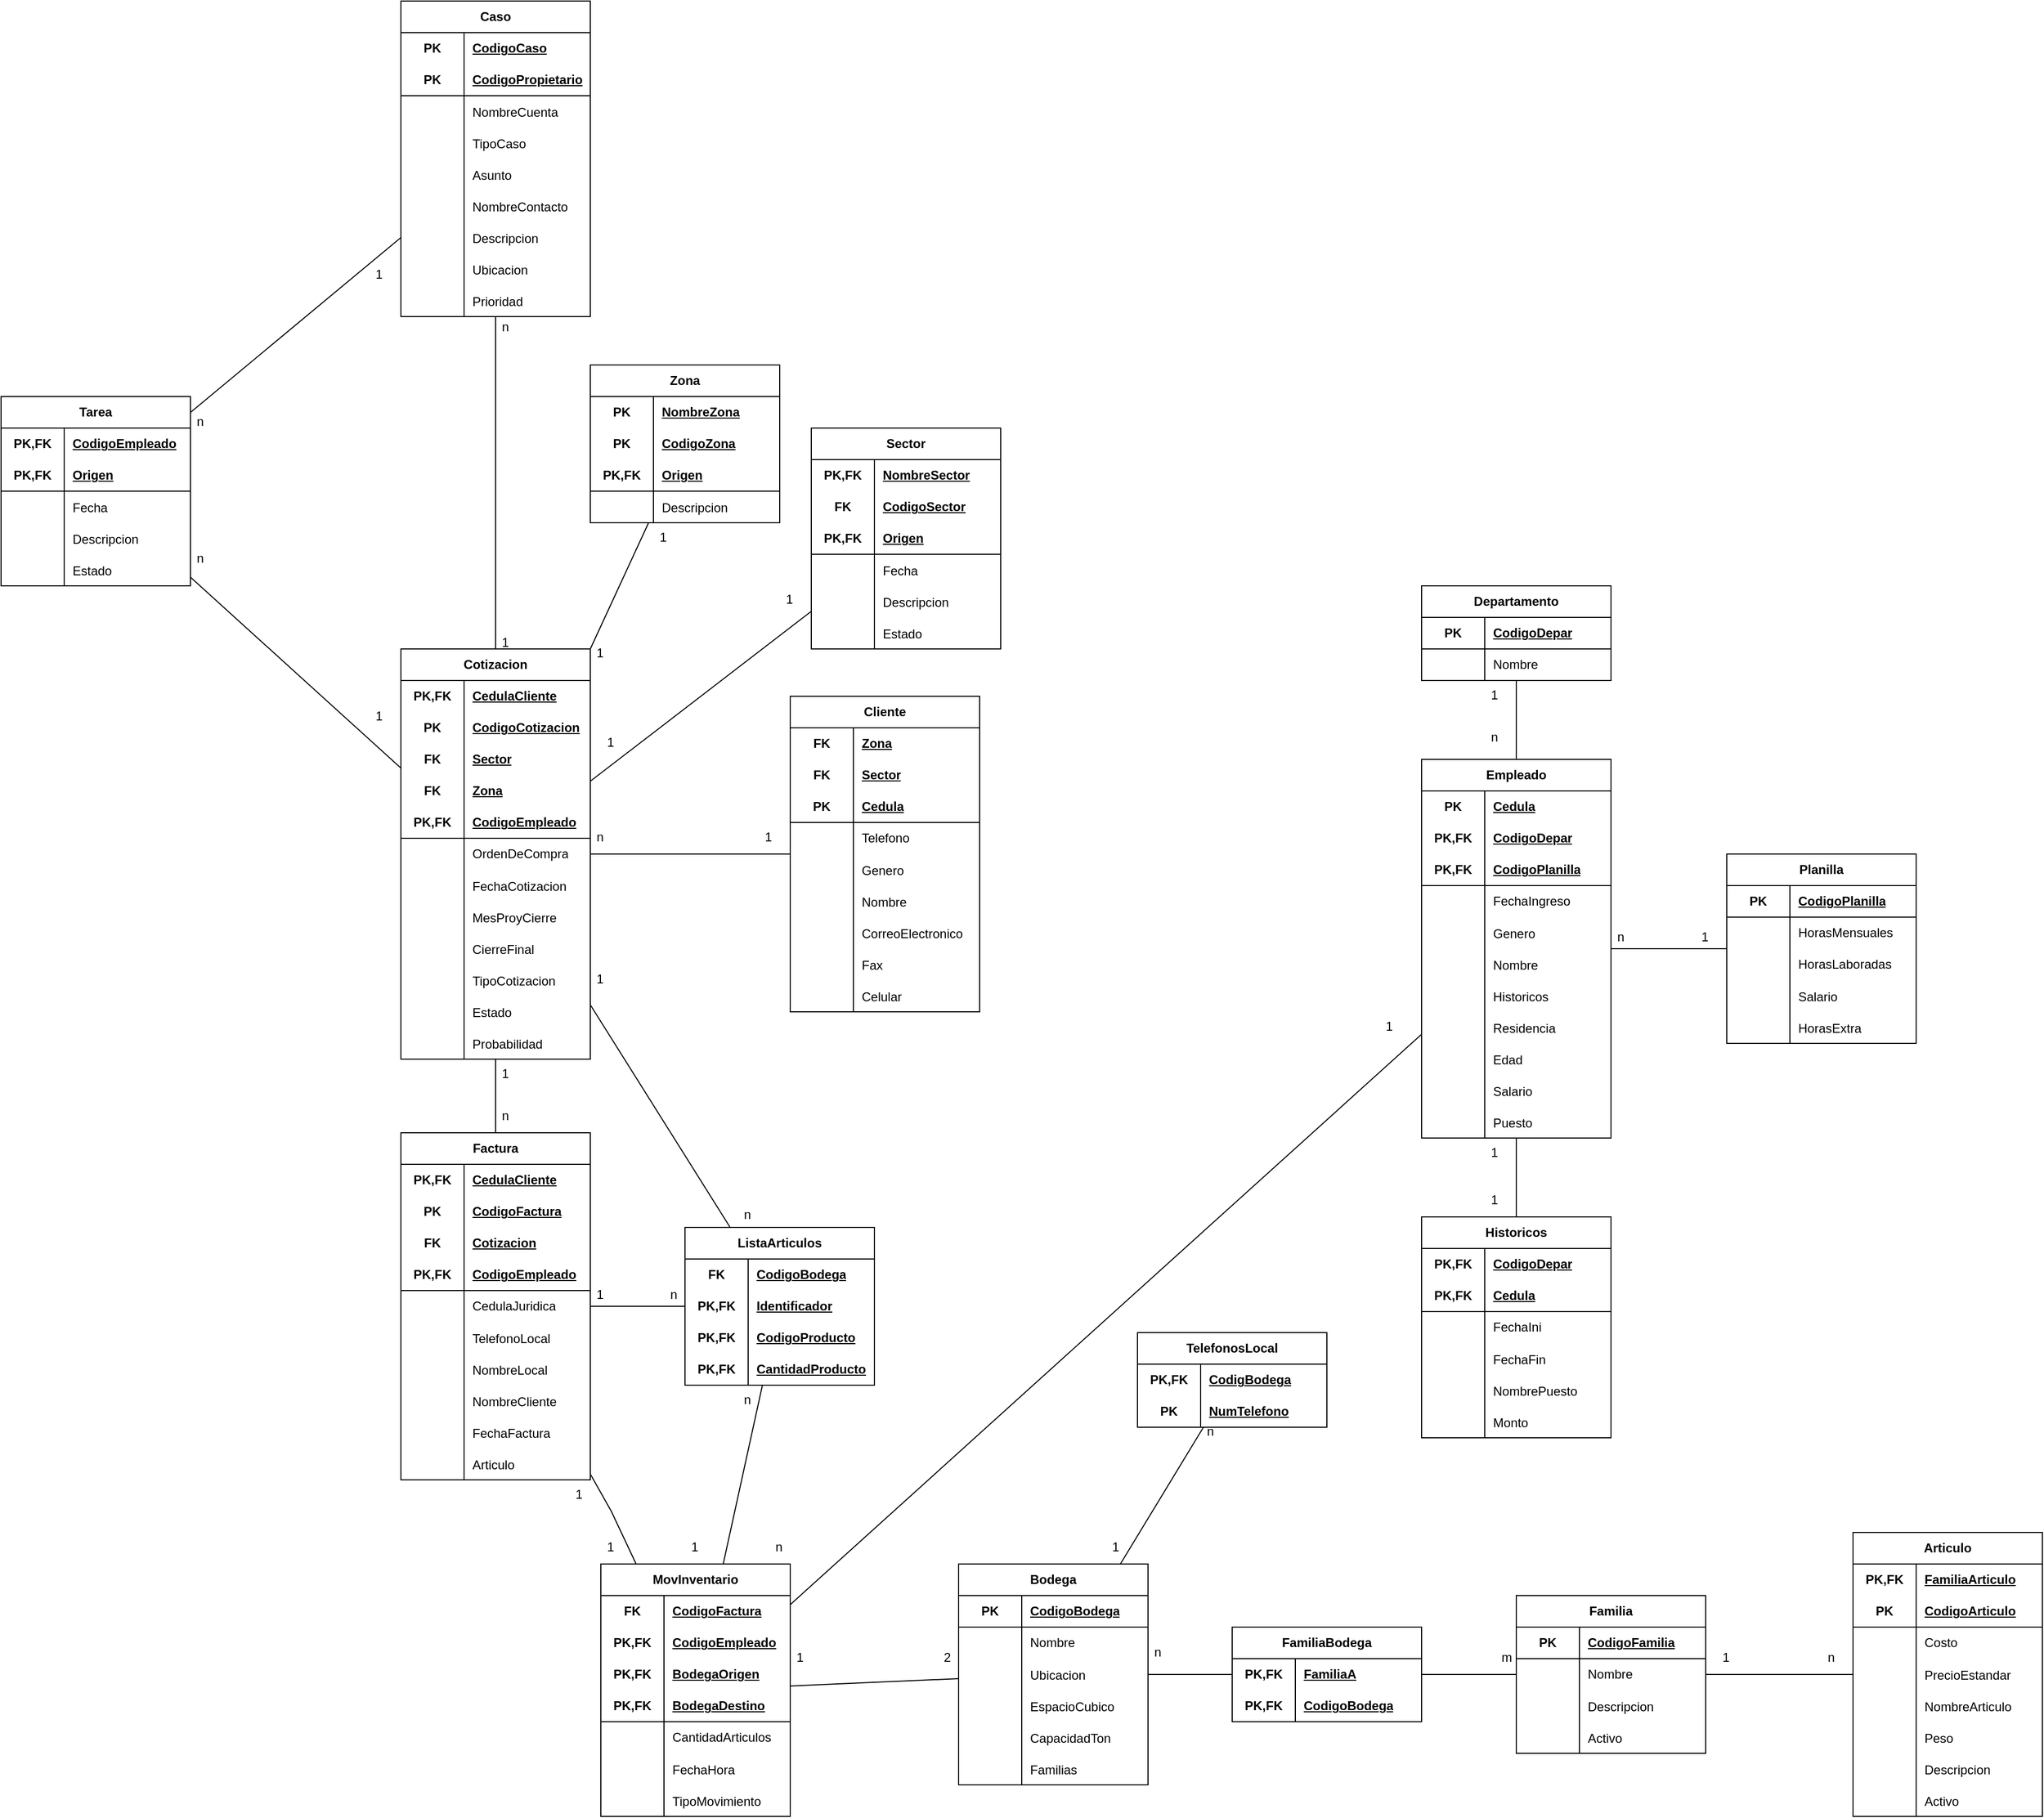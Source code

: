 <mxfile version="24.7.8">
  <diagram name="Página-1" id="XOLyhJNBpmlYoKebEo0X">
    <mxGraphModel dx="3016" dy="1125" grid="1" gridSize="10" guides="1" tooltips="1" connect="1" arrows="1" fold="1" page="1" pageScale="1" pageWidth="827" pageHeight="1169" math="0" shadow="0">
      <root>
        <mxCell id="0" />
        <mxCell id="1" parent="0" />
        <mxCell id="6SKxedOSpJ0N4xCO5dDY-165" value="Cliente" style="shape=table;startSize=30;container=1;collapsible=1;childLayout=tableLayout;fixedRows=1;rowLines=0;fontStyle=1;align=center;resizeLast=1;html=1;whiteSpace=wrap;" parent="1" vertex="1">
          <mxGeometry x="190" y="1245" width="180" height="300" as="geometry" />
        </mxCell>
        <mxCell id="XGYBnVXOnX9wDa8SHreR-106" value="" style="shape=tableRow;horizontal=0;startSize=0;swimlaneHead=0;swimlaneBody=0;fillColor=none;collapsible=0;dropTarget=0;points=[[0,0.5],[1,0.5]];portConstraint=eastwest;top=0;left=0;right=0;bottom=0;" vertex="1" parent="6SKxedOSpJ0N4xCO5dDY-165">
          <mxGeometry y="30" width="180" height="30" as="geometry" />
        </mxCell>
        <mxCell id="XGYBnVXOnX9wDa8SHreR-107" value="&lt;b&gt;FK&lt;/b&gt;" style="shape=partialRectangle;connectable=0;fillColor=none;top=0;left=0;bottom=0;right=0;fontStyle=0;overflow=hidden;whiteSpace=wrap;html=1;" vertex="1" parent="XGYBnVXOnX9wDa8SHreR-106">
          <mxGeometry width="60" height="30" as="geometry">
            <mxRectangle width="60" height="30" as="alternateBounds" />
          </mxGeometry>
        </mxCell>
        <mxCell id="XGYBnVXOnX9wDa8SHreR-108" value="&lt;b&gt;&lt;u&gt;Zona&lt;/u&gt;&lt;/b&gt;" style="shape=partialRectangle;connectable=0;fillColor=none;top=0;left=0;bottom=0;right=0;align=left;spacingLeft=6;fontStyle=0;overflow=hidden;whiteSpace=wrap;html=1;" vertex="1" parent="XGYBnVXOnX9wDa8SHreR-106">
          <mxGeometry x="60" width="120" height="30" as="geometry">
            <mxRectangle width="120" height="30" as="alternateBounds" />
          </mxGeometry>
        </mxCell>
        <mxCell id="XGYBnVXOnX9wDa8SHreR-98" value="" style="shape=tableRow;horizontal=0;startSize=0;swimlaneHead=0;swimlaneBody=0;fillColor=none;collapsible=0;dropTarget=0;points=[[0,0.5],[1,0.5]];portConstraint=eastwest;top=0;left=0;right=0;bottom=0;" vertex="1" parent="6SKxedOSpJ0N4xCO5dDY-165">
          <mxGeometry y="60" width="180" height="30" as="geometry" />
        </mxCell>
        <mxCell id="XGYBnVXOnX9wDa8SHreR-99" value="&lt;b&gt;FK&lt;/b&gt;" style="shape=partialRectangle;connectable=0;fillColor=none;top=0;left=0;bottom=0;right=0;fontStyle=0;overflow=hidden;whiteSpace=wrap;html=1;" vertex="1" parent="XGYBnVXOnX9wDa8SHreR-98">
          <mxGeometry width="60" height="30" as="geometry">
            <mxRectangle width="60" height="30" as="alternateBounds" />
          </mxGeometry>
        </mxCell>
        <mxCell id="XGYBnVXOnX9wDa8SHreR-100" value="&lt;b&gt;&lt;u&gt;Sector&lt;/u&gt;&lt;/b&gt;" style="shape=partialRectangle;connectable=0;fillColor=none;top=0;left=0;bottom=0;right=0;align=left;spacingLeft=6;fontStyle=0;overflow=hidden;whiteSpace=wrap;html=1;" vertex="1" parent="XGYBnVXOnX9wDa8SHreR-98">
          <mxGeometry x="60" width="120" height="30" as="geometry">
            <mxRectangle width="120" height="30" as="alternateBounds" />
          </mxGeometry>
        </mxCell>
        <mxCell id="6SKxedOSpJ0N4xCO5dDY-172" value="" style="shape=tableRow;horizontal=0;startSize=0;swimlaneHead=0;swimlaneBody=0;fillColor=none;collapsible=0;dropTarget=0;points=[[0,0.5],[1,0.5]];portConstraint=eastwest;top=0;left=0;right=0;bottom=1;html=1;" parent="6SKxedOSpJ0N4xCO5dDY-165" vertex="1">
          <mxGeometry y="90" width="180" height="30" as="geometry" />
        </mxCell>
        <mxCell id="6SKxedOSpJ0N4xCO5dDY-173" value="PK" style="shape=partialRectangle;connectable=0;fillColor=none;top=0;left=0;bottom=0;right=0;fontStyle=1;overflow=hidden;html=1;whiteSpace=wrap;" parent="6SKxedOSpJ0N4xCO5dDY-172" vertex="1">
          <mxGeometry width="60" height="30" as="geometry">
            <mxRectangle width="60" height="30" as="alternateBounds" />
          </mxGeometry>
        </mxCell>
        <mxCell id="6SKxedOSpJ0N4xCO5dDY-174" value="Cedula" style="shape=partialRectangle;connectable=0;fillColor=none;top=0;left=0;bottom=0;right=0;align=left;spacingLeft=6;fontStyle=5;overflow=hidden;html=1;whiteSpace=wrap;" parent="6SKxedOSpJ0N4xCO5dDY-172" vertex="1">
          <mxGeometry x="60" width="120" height="30" as="geometry">
            <mxRectangle width="120" height="30" as="alternateBounds" />
          </mxGeometry>
        </mxCell>
        <mxCell id="6SKxedOSpJ0N4xCO5dDY-175" value="" style="shape=tableRow;horizontal=0;startSize=0;swimlaneHead=0;swimlaneBody=0;fillColor=none;collapsible=0;dropTarget=0;points=[[0,0.5],[1,0.5]];portConstraint=eastwest;top=0;left=0;right=0;bottom=0;html=1;" parent="6SKxedOSpJ0N4xCO5dDY-165" vertex="1">
          <mxGeometry y="120" width="180" height="30" as="geometry" />
        </mxCell>
        <mxCell id="6SKxedOSpJ0N4xCO5dDY-176" value="" style="shape=partialRectangle;connectable=0;fillColor=none;top=0;left=0;bottom=0;right=0;editable=1;overflow=hidden;html=1;whiteSpace=wrap;" parent="6SKxedOSpJ0N4xCO5dDY-175" vertex="1">
          <mxGeometry width="60" height="30" as="geometry">
            <mxRectangle width="60" height="30" as="alternateBounds" />
          </mxGeometry>
        </mxCell>
        <mxCell id="6SKxedOSpJ0N4xCO5dDY-177" value="Telefono" style="shape=partialRectangle;connectable=0;fillColor=none;top=0;left=0;bottom=0;right=0;align=left;spacingLeft=6;overflow=hidden;html=1;whiteSpace=wrap;" parent="6SKxedOSpJ0N4xCO5dDY-175" vertex="1">
          <mxGeometry x="60" width="120" height="30" as="geometry">
            <mxRectangle width="120" height="30" as="alternateBounds" />
          </mxGeometry>
        </mxCell>
        <mxCell id="6SKxedOSpJ0N4xCO5dDY-178" value="" style="shape=tableRow;horizontal=0;startSize=0;swimlaneHead=0;swimlaneBody=0;fillColor=none;collapsible=0;dropTarget=0;points=[[0,0.5],[1,0.5]];portConstraint=eastwest;top=0;left=0;right=0;bottom=0;" parent="6SKxedOSpJ0N4xCO5dDY-165" vertex="1">
          <mxGeometry y="150" width="180" height="30" as="geometry" />
        </mxCell>
        <mxCell id="6SKxedOSpJ0N4xCO5dDY-179" value="" style="shape=partialRectangle;connectable=0;fillColor=none;top=0;left=0;bottom=0;right=0;editable=1;overflow=hidden;" parent="6SKxedOSpJ0N4xCO5dDY-178" vertex="1">
          <mxGeometry width="60" height="30" as="geometry">
            <mxRectangle width="60" height="30" as="alternateBounds" />
          </mxGeometry>
        </mxCell>
        <mxCell id="6SKxedOSpJ0N4xCO5dDY-180" value="Genero" style="shape=partialRectangle;connectable=0;fillColor=none;top=0;left=0;bottom=0;right=0;align=left;spacingLeft=6;overflow=hidden;" parent="6SKxedOSpJ0N4xCO5dDY-178" vertex="1">
          <mxGeometry x="60" width="120" height="30" as="geometry">
            <mxRectangle width="120" height="30" as="alternateBounds" />
          </mxGeometry>
        </mxCell>
        <mxCell id="6SKxedOSpJ0N4xCO5dDY-181" value="" style="shape=tableRow;horizontal=0;startSize=0;swimlaneHead=0;swimlaneBody=0;fillColor=none;collapsible=0;dropTarget=0;points=[[0,0.5],[1,0.5]];portConstraint=eastwest;top=0;left=0;right=0;bottom=0;" parent="6SKxedOSpJ0N4xCO5dDY-165" vertex="1">
          <mxGeometry y="180" width="180" height="30" as="geometry" />
        </mxCell>
        <mxCell id="6SKxedOSpJ0N4xCO5dDY-182" value="" style="shape=partialRectangle;connectable=0;fillColor=none;top=0;left=0;bottom=0;right=0;editable=1;overflow=hidden;" parent="6SKxedOSpJ0N4xCO5dDY-181" vertex="1">
          <mxGeometry width="60" height="30" as="geometry">
            <mxRectangle width="60" height="30" as="alternateBounds" />
          </mxGeometry>
        </mxCell>
        <mxCell id="6SKxedOSpJ0N4xCO5dDY-183" value="Nombre" style="shape=partialRectangle;connectable=0;fillColor=none;top=0;left=0;bottom=0;right=0;align=left;spacingLeft=6;overflow=hidden;" parent="6SKxedOSpJ0N4xCO5dDY-181" vertex="1">
          <mxGeometry x="60" width="120" height="30" as="geometry">
            <mxRectangle width="120" height="30" as="alternateBounds" />
          </mxGeometry>
        </mxCell>
        <mxCell id="6SKxedOSpJ0N4xCO5dDY-184" value="" style="shape=tableRow;horizontal=0;startSize=0;swimlaneHead=0;swimlaneBody=0;fillColor=none;collapsible=0;dropTarget=0;points=[[0,0.5],[1,0.5]];portConstraint=eastwest;top=0;left=0;right=0;bottom=0;" parent="6SKxedOSpJ0N4xCO5dDY-165" vertex="1">
          <mxGeometry y="210" width="180" height="30" as="geometry" />
        </mxCell>
        <mxCell id="6SKxedOSpJ0N4xCO5dDY-185" value="" style="shape=partialRectangle;connectable=0;fillColor=none;top=0;left=0;bottom=0;right=0;editable=1;overflow=hidden;" parent="6SKxedOSpJ0N4xCO5dDY-184" vertex="1">
          <mxGeometry width="60" height="30" as="geometry">
            <mxRectangle width="60" height="30" as="alternateBounds" />
          </mxGeometry>
        </mxCell>
        <mxCell id="6SKxedOSpJ0N4xCO5dDY-186" value="CorreoElectronico" style="shape=partialRectangle;connectable=0;fillColor=none;top=0;left=0;bottom=0;right=0;align=left;spacingLeft=6;overflow=hidden;" parent="6SKxedOSpJ0N4xCO5dDY-184" vertex="1">
          <mxGeometry x="60" width="120" height="30" as="geometry">
            <mxRectangle width="120" height="30" as="alternateBounds" />
          </mxGeometry>
        </mxCell>
        <mxCell id="6SKxedOSpJ0N4xCO5dDY-187" value="" style="shape=tableRow;horizontal=0;startSize=0;swimlaneHead=0;swimlaneBody=0;fillColor=none;collapsible=0;dropTarget=0;points=[[0,0.5],[1,0.5]];portConstraint=eastwest;top=0;left=0;right=0;bottom=0;" parent="6SKxedOSpJ0N4xCO5dDY-165" vertex="1">
          <mxGeometry y="240" width="180" height="30" as="geometry" />
        </mxCell>
        <mxCell id="6SKxedOSpJ0N4xCO5dDY-188" value="" style="shape=partialRectangle;connectable=0;fillColor=none;top=0;left=0;bottom=0;right=0;editable=1;overflow=hidden;" parent="6SKxedOSpJ0N4xCO5dDY-187" vertex="1">
          <mxGeometry width="60" height="30" as="geometry">
            <mxRectangle width="60" height="30" as="alternateBounds" />
          </mxGeometry>
        </mxCell>
        <mxCell id="6SKxedOSpJ0N4xCO5dDY-189" value="Fax" style="shape=partialRectangle;connectable=0;fillColor=none;top=0;left=0;bottom=0;right=0;align=left;spacingLeft=6;overflow=hidden;" parent="6SKxedOSpJ0N4xCO5dDY-187" vertex="1">
          <mxGeometry x="60" width="120" height="30" as="geometry">
            <mxRectangle width="120" height="30" as="alternateBounds" />
          </mxGeometry>
        </mxCell>
        <mxCell id="6SKxedOSpJ0N4xCO5dDY-193" value="" style="shape=tableRow;horizontal=0;startSize=0;swimlaneHead=0;swimlaneBody=0;fillColor=none;collapsible=0;dropTarget=0;points=[[0,0.5],[1,0.5]];portConstraint=eastwest;top=0;left=0;right=0;bottom=0;" parent="6SKxedOSpJ0N4xCO5dDY-165" vertex="1">
          <mxGeometry y="270" width="180" height="30" as="geometry" />
        </mxCell>
        <mxCell id="6SKxedOSpJ0N4xCO5dDY-194" value="" style="shape=partialRectangle;connectable=0;fillColor=none;top=0;left=0;bottom=0;right=0;editable=1;overflow=hidden;" parent="6SKxedOSpJ0N4xCO5dDY-193" vertex="1">
          <mxGeometry width="60" height="30" as="geometry">
            <mxRectangle width="60" height="30" as="alternateBounds" />
          </mxGeometry>
        </mxCell>
        <mxCell id="6SKxedOSpJ0N4xCO5dDY-195" value="Celular" style="shape=partialRectangle;connectable=0;fillColor=none;top=0;left=0;bottom=0;right=0;align=left;spacingLeft=6;overflow=hidden;" parent="6SKxedOSpJ0N4xCO5dDY-193" vertex="1">
          <mxGeometry x="60" width="120" height="30" as="geometry">
            <mxRectangle width="120" height="30" as="alternateBounds" />
          </mxGeometry>
        </mxCell>
        <mxCell id="6SKxedOSpJ0N4xCO5dDY-199" value="Factura" style="shape=table;startSize=30;container=1;collapsible=1;childLayout=tableLayout;fixedRows=1;rowLines=0;fontStyle=1;align=center;resizeLast=1;html=1;whiteSpace=wrap;" parent="1" vertex="1">
          <mxGeometry x="-180" y="1660" width="180" height="330" as="geometry" />
        </mxCell>
        <mxCell id="6SKxedOSpJ0N4xCO5dDY-200" value="" style="shape=tableRow;horizontal=0;startSize=0;swimlaneHead=0;swimlaneBody=0;fillColor=none;collapsible=0;dropTarget=0;points=[[0,0.5],[1,0.5]];portConstraint=eastwest;top=0;left=0;right=0;bottom=0;html=1;" parent="6SKxedOSpJ0N4xCO5dDY-199" vertex="1">
          <mxGeometry y="30" width="180" height="30" as="geometry" />
        </mxCell>
        <mxCell id="6SKxedOSpJ0N4xCO5dDY-201" value="PK,FK" style="shape=partialRectangle;connectable=0;fillColor=none;top=0;left=0;bottom=0;right=0;fontStyle=1;overflow=hidden;html=1;whiteSpace=wrap;" parent="6SKxedOSpJ0N4xCO5dDY-200" vertex="1">
          <mxGeometry width="60" height="30" as="geometry">
            <mxRectangle width="60" height="30" as="alternateBounds" />
          </mxGeometry>
        </mxCell>
        <mxCell id="6SKxedOSpJ0N4xCO5dDY-202" value="CedulaCliente" style="shape=partialRectangle;connectable=0;fillColor=none;top=0;left=0;bottom=0;right=0;align=left;spacingLeft=6;fontStyle=5;overflow=hidden;html=1;whiteSpace=wrap;" parent="6SKxedOSpJ0N4xCO5dDY-200" vertex="1">
          <mxGeometry x="60" width="120" height="30" as="geometry">
            <mxRectangle width="120" height="30" as="alternateBounds" />
          </mxGeometry>
        </mxCell>
        <mxCell id="6SKxedOSpJ0N4xCO5dDY-203" value="" style="shape=tableRow;horizontal=0;startSize=0;swimlaneHead=0;swimlaneBody=0;fillColor=none;collapsible=0;dropTarget=0;points=[[0,0.5],[1,0.5]];portConstraint=eastwest;top=0;left=0;right=0;bottom=0;" parent="6SKxedOSpJ0N4xCO5dDY-199" vertex="1">
          <mxGeometry y="60" width="180" height="30" as="geometry" />
        </mxCell>
        <mxCell id="6SKxedOSpJ0N4xCO5dDY-204" value="&lt;b&gt;PK&lt;/b&gt;" style="shape=partialRectangle;connectable=0;fillColor=none;top=0;left=0;bottom=0;right=0;fontStyle=0;overflow=hidden;whiteSpace=wrap;html=1;" parent="6SKxedOSpJ0N4xCO5dDY-203" vertex="1">
          <mxGeometry width="60" height="30" as="geometry">
            <mxRectangle width="60" height="30" as="alternateBounds" />
          </mxGeometry>
        </mxCell>
        <mxCell id="6SKxedOSpJ0N4xCO5dDY-205" value="&lt;b&gt;&lt;u&gt;CodigoFactura&lt;/u&gt;&lt;/b&gt;" style="shape=partialRectangle;connectable=0;fillColor=none;top=0;left=0;bottom=0;right=0;align=left;spacingLeft=6;fontStyle=0;overflow=hidden;whiteSpace=wrap;html=1;" parent="6SKxedOSpJ0N4xCO5dDY-203" vertex="1">
          <mxGeometry x="60" width="120" height="30" as="geometry">
            <mxRectangle width="120" height="30" as="alternateBounds" />
          </mxGeometry>
        </mxCell>
        <mxCell id="XGYBnVXOnX9wDa8SHreR-9" value="" style="shape=tableRow;horizontal=0;startSize=0;swimlaneHead=0;swimlaneBody=0;fillColor=none;collapsible=0;dropTarget=0;points=[[0,0.5],[1,0.5]];portConstraint=eastwest;top=0;left=0;right=0;bottom=0;" vertex="1" parent="6SKxedOSpJ0N4xCO5dDY-199">
          <mxGeometry y="90" width="180" height="30" as="geometry" />
        </mxCell>
        <mxCell id="XGYBnVXOnX9wDa8SHreR-10" value="&lt;b&gt;FK&lt;/b&gt;" style="shape=partialRectangle;connectable=0;fillColor=none;top=0;left=0;bottom=0;right=0;fontStyle=0;overflow=hidden;whiteSpace=wrap;html=1;" vertex="1" parent="XGYBnVXOnX9wDa8SHreR-9">
          <mxGeometry width="60" height="30" as="geometry">
            <mxRectangle width="60" height="30" as="alternateBounds" />
          </mxGeometry>
        </mxCell>
        <mxCell id="XGYBnVXOnX9wDa8SHreR-11" value="&lt;u&gt;&lt;b&gt;Cotizacion&lt;/b&gt;&lt;/u&gt;" style="shape=partialRectangle;connectable=0;fillColor=none;top=0;left=0;bottom=0;right=0;align=left;spacingLeft=6;fontStyle=0;overflow=hidden;whiteSpace=wrap;html=1;" vertex="1" parent="XGYBnVXOnX9wDa8SHreR-9">
          <mxGeometry x="60" width="120" height="30" as="geometry">
            <mxRectangle width="120" height="30" as="alternateBounds" />
          </mxGeometry>
        </mxCell>
        <mxCell id="6SKxedOSpJ0N4xCO5dDY-206" value="" style="shape=tableRow;horizontal=0;startSize=0;swimlaneHead=0;swimlaneBody=0;fillColor=none;collapsible=0;dropTarget=0;points=[[0,0.5],[1,0.5]];portConstraint=eastwest;top=0;left=0;right=0;bottom=1;html=1;" parent="6SKxedOSpJ0N4xCO5dDY-199" vertex="1">
          <mxGeometry y="120" width="180" height="30" as="geometry" />
        </mxCell>
        <mxCell id="6SKxedOSpJ0N4xCO5dDY-207" value="PK,FK" style="shape=partialRectangle;connectable=0;fillColor=none;top=0;left=0;bottom=0;right=0;fontStyle=1;overflow=hidden;html=1;whiteSpace=wrap;" parent="6SKxedOSpJ0N4xCO5dDY-206" vertex="1">
          <mxGeometry width="60" height="30" as="geometry">
            <mxRectangle width="60" height="30" as="alternateBounds" />
          </mxGeometry>
        </mxCell>
        <mxCell id="6SKxedOSpJ0N4xCO5dDY-208" value="CodigoEmpleado" style="shape=partialRectangle;connectable=0;fillColor=none;top=0;left=0;bottom=0;right=0;align=left;spacingLeft=6;fontStyle=5;overflow=hidden;html=1;whiteSpace=wrap;" parent="6SKxedOSpJ0N4xCO5dDY-206" vertex="1">
          <mxGeometry x="60" width="120" height="30" as="geometry">
            <mxRectangle width="120" height="30" as="alternateBounds" />
          </mxGeometry>
        </mxCell>
        <mxCell id="6SKxedOSpJ0N4xCO5dDY-209" value="" style="shape=tableRow;horizontal=0;startSize=0;swimlaneHead=0;swimlaneBody=0;fillColor=none;collapsible=0;dropTarget=0;points=[[0,0.5],[1,0.5]];portConstraint=eastwest;top=0;left=0;right=0;bottom=0;html=1;" parent="6SKxedOSpJ0N4xCO5dDY-199" vertex="1">
          <mxGeometry y="150" width="180" height="30" as="geometry" />
        </mxCell>
        <mxCell id="6SKxedOSpJ0N4xCO5dDY-210" value="" style="shape=partialRectangle;connectable=0;fillColor=none;top=0;left=0;bottom=0;right=0;editable=1;overflow=hidden;html=1;whiteSpace=wrap;" parent="6SKxedOSpJ0N4xCO5dDY-209" vertex="1">
          <mxGeometry width="60" height="30" as="geometry">
            <mxRectangle width="60" height="30" as="alternateBounds" />
          </mxGeometry>
        </mxCell>
        <mxCell id="6SKxedOSpJ0N4xCO5dDY-211" value="CedulaJuridica" style="shape=partialRectangle;connectable=0;fillColor=none;top=0;left=0;bottom=0;right=0;align=left;spacingLeft=6;overflow=hidden;html=1;whiteSpace=wrap;" parent="6SKxedOSpJ0N4xCO5dDY-209" vertex="1">
          <mxGeometry x="60" width="120" height="30" as="geometry">
            <mxRectangle width="120" height="30" as="alternateBounds" />
          </mxGeometry>
        </mxCell>
        <mxCell id="6SKxedOSpJ0N4xCO5dDY-212" value="" style="shape=tableRow;horizontal=0;startSize=0;swimlaneHead=0;swimlaneBody=0;fillColor=none;collapsible=0;dropTarget=0;points=[[0,0.5],[1,0.5]];portConstraint=eastwest;top=0;left=0;right=0;bottom=0;" parent="6SKxedOSpJ0N4xCO5dDY-199" vertex="1">
          <mxGeometry y="180" width="180" height="30" as="geometry" />
        </mxCell>
        <mxCell id="6SKxedOSpJ0N4xCO5dDY-213" value="" style="shape=partialRectangle;connectable=0;fillColor=none;top=0;left=0;bottom=0;right=0;editable=1;overflow=hidden;" parent="6SKxedOSpJ0N4xCO5dDY-212" vertex="1">
          <mxGeometry width="60" height="30" as="geometry">
            <mxRectangle width="60" height="30" as="alternateBounds" />
          </mxGeometry>
        </mxCell>
        <mxCell id="6SKxedOSpJ0N4xCO5dDY-214" value="TelefonoLocal" style="shape=partialRectangle;connectable=0;fillColor=none;top=0;left=0;bottom=0;right=0;align=left;spacingLeft=6;overflow=hidden;" parent="6SKxedOSpJ0N4xCO5dDY-212" vertex="1">
          <mxGeometry x="60" width="120" height="30" as="geometry">
            <mxRectangle width="120" height="30" as="alternateBounds" />
          </mxGeometry>
        </mxCell>
        <mxCell id="6SKxedOSpJ0N4xCO5dDY-215" value="" style="shape=tableRow;horizontal=0;startSize=0;swimlaneHead=0;swimlaneBody=0;fillColor=none;collapsible=0;dropTarget=0;points=[[0,0.5],[1,0.5]];portConstraint=eastwest;top=0;left=0;right=0;bottom=0;" parent="6SKxedOSpJ0N4xCO5dDY-199" vertex="1">
          <mxGeometry y="210" width="180" height="30" as="geometry" />
        </mxCell>
        <mxCell id="6SKxedOSpJ0N4xCO5dDY-216" value="" style="shape=partialRectangle;connectable=0;fillColor=none;top=0;left=0;bottom=0;right=0;editable=1;overflow=hidden;" parent="6SKxedOSpJ0N4xCO5dDY-215" vertex="1">
          <mxGeometry width="60" height="30" as="geometry">
            <mxRectangle width="60" height="30" as="alternateBounds" />
          </mxGeometry>
        </mxCell>
        <mxCell id="6SKxedOSpJ0N4xCO5dDY-217" value="NombreLocal" style="shape=partialRectangle;connectable=0;fillColor=none;top=0;left=0;bottom=0;right=0;align=left;spacingLeft=6;overflow=hidden;" parent="6SKxedOSpJ0N4xCO5dDY-215" vertex="1">
          <mxGeometry x="60" width="120" height="30" as="geometry">
            <mxRectangle width="120" height="30" as="alternateBounds" />
          </mxGeometry>
        </mxCell>
        <mxCell id="6SKxedOSpJ0N4xCO5dDY-218" value="" style="shape=tableRow;horizontal=0;startSize=0;swimlaneHead=0;swimlaneBody=0;fillColor=none;collapsible=0;dropTarget=0;points=[[0,0.5],[1,0.5]];portConstraint=eastwest;top=0;left=0;right=0;bottom=0;" parent="6SKxedOSpJ0N4xCO5dDY-199" vertex="1">
          <mxGeometry y="240" width="180" height="30" as="geometry" />
        </mxCell>
        <mxCell id="6SKxedOSpJ0N4xCO5dDY-219" value="" style="shape=partialRectangle;connectable=0;fillColor=none;top=0;left=0;bottom=0;right=0;editable=1;overflow=hidden;" parent="6SKxedOSpJ0N4xCO5dDY-218" vertex="1">
          <mxGeometry width="60" height="30" as="geometry">
            <mxRectangle width="60" height="30" as="alternateBounds" />
          </mxGeometry>
        </mxCell>
        <mxCell id="6SKxedOSpJ0N4xCO5dDY-220" value="NombreCliente" style="shape=partialRectangle;connectable=0;fillColor=none;top=0;left=0;bottom=0;right=0;align=left;spacingLeft=6;overflow=hidden;" parent="6SKxedOSpJ0N4xCO5dDY-218" vertex="1">
          <mxGeometry x="60" width="120" height="30" as="geometry">
            <mxRectangle width="120" height="30" as="alternateBounds" />
          </mxGeometry>
        </mxCell>
        <mxCell id="6SKxedOSpJ0N4xCO5dDY-221" value="" style="shape=tableRow;horizontal=0;startSize=0;swimlaneHead=0;swimlaneBody=0;fillColor=none;collapsible=0;dropTarget=0;points=[[0,0.5],[1,0.5]];portConstraint=eastwest;top=0;left=0;right=0;bottom=0;" parent="6SKxedOSpJ0N4xCO5dDY-199" vertex="1">
          <mxGeometry y="270" width="180" height="30" as="geometry" />
        </mxCell>
        <mxCell id="6SKxedOSpJ0N4xCO5dDY-222" value="" style="shape=partialRectangle;connectable=0;fillColor=none;top=0;left=0;bottom=0;right=0;editable=1;overflow=hidden;" parent="6SKxedOSpJ0N4xCO5dDY-221" vertex="1">
          <mxGeometry width="60" height="30" as="geometry">
            <mxRectangle width="60" height="30" as="alternateBounds" />
          </mxGeometry>
        </mxCell>
        <mxCell id="6SKxedOSpJ0N4xCO5dDY-223" value="FechaFactura" style="shape=partialRectangle;connectable=0;fillColor=none;top=0;left=0;bottom=0;right=0;align=left;spacingLeft=6;overflow=hidden;" parent="6SKxedOSpJ0N4xCO5dDY-221" vertex="1">
          <mxGeometry x="60" width="120" height="30" as="geometry">
            <mxRectangle width="120" height="30" as="alternateBounds" />
          </mxGeometry>
        </mxCell>
        <mxCell id="6SKxedOSpJ0N4xCO5dDY-224" value="" style="shape=tableRow;horizontal=0;startSize=0;swimlaneHead=0;swimlaneBody=0;fillColor=none;collapsible=0;dropTarget=0;points=[[0,0.5],[1,0.5]];portConstraint=eastwest;top=0;left=0;right=0;bottom=0;" parent="6SKxedOSpJ0N4xCO5dDY-199" vertex="1">
          <mxGeometry y="300" width="180" height="30" as="geometry" />
        </mxCell>
        <mxCell id="6SKxedOSpJ0N4xCO5dDY-225" value="" style="shape=partialRectangle;connectable=0;fillColor=none;top=0;left=0;bottom=0;right=0;editable=1;overflow=hidden;" parent="6SKxedOSpJ0N4xCO5dDY-224" vertex="1">
          <mxGeometry width="60" height="30" as="geometry">
            <mxRectangle width="60" height="30" as="alternateBounds" />
          </mxGeometry>
        </mxCell>
        <mxCell id="6SKxedOSpJ0N4xCO5dDY-226" value="Articulo" style="shape=partialRectangle;connectable=0;fillColor=none;top=0;left=0;bottom=0;right=0;align=left;spacingLeft=6;overflow=hidden;" parent="6SKxedOSpJ0N4xCO5dDY-224" vertex="1">
          <mxGeometry x="60" width="120" height="30" as="geometry">
            <mxRectangle width="120" height="30" as="alternateBounds" />
          </mxGeometry>
        </mxCell>
        <mxCell id="6SKxedOSpJ0N4xCO5dDY-233" value="Articulo" style="shape=table;startSize=30;container=1;collapsible=1;childLayout=tableLayout;fixedRows=1;rowLines=0;fontStyle=1;align=center;resizeLast=1;html=1;whiteSpace=wrap;" parent="1" vertex="1">
          <mxGeometry x="1200" y="2040" width="180" height="270" as="geometry" />
        </mxCell>
        <mxCell id="6SKxedOSpJ0N4xCO5dDY-234" value="" style="shape=tableRow;horizontal=0;startSize=0;swimlaneHead=0;swimlaneBody=0;fillColor=none;collapsible=0;dropTarget=0;points=[[0,0.5],[1,0.5]];portConstraint=eastwest;top=0;left=0;right=0;bottom=0;html=1;" parent="6SKxedOSpJ0N4xCO5dDY-233" vertex="1">
          <mxGeometry y="30" width="180" height="30" as="geometry" />
        </mxCell>
        <mxCell id="6SKxedOSpJ0N4xCO5dDY-235" value="PK,FK" style="shape=partialRectangle;connectable=0;fillColor=none;top=0;left=0;bottom=0;right=0;fontStyle=1;overflow=hidden;html=1;whiteSpace=wrap;" parent="6SKxedOSpJ0N4xCO5dDY-234" vertex="1">
          <mxGeometry width="60" height="30" as="geometry">
            <mxRectangle width="60" height="30" as="alternateBounds" />
          </mxGeometry>
        </mxCell>
        <mxCell id="6SKxedOSpJ0N4xCO5dDY-236" value="FamiliaArticulo" style="shape=partialRectangle;connectable=0;fillColor=none;top=0;left=0;bottom=0;right=0;align=left;spacingLeft=6;fontStyle=5;overflow=hidden;html=1;whiteSpace=wrap;" parent="6SKxedOSpJ0N4xCO5dDY-234" vertex="1">
          <mxGeometry x="60" width="120" height="30" as="geometry">
            <mxRectangle width="120" height="30" as="alternateBounds" />
          </mxGeometry>
        </mxCell>
        <mxCell id="6SKxedOSpJ0N4xCO5dDY-240" value="" style="shape=tableRow;horizontal=0;startSize=0;swimlaneHead=0;swimlaneBody=0;fillColor=none;collapsible=0;dropTarget=0;points=[[0,0.5],[1,0.5]];portConstraint=eastwest;top=0;left=0;right=0;bottom=1;html=1;" parent="6SKxedOSpJ0N4xCO5dDY-233" vertex="1">
          <mxGeometry y="60" width="180" height="30" as="geometry" />
        </mxCell>
        <mxCell id="6SKxedOSpJ0N4xCO5dDY-241" value="PK" style="shape=partialRectangle;connectable=0;fillColor=none;top=0;left=0;bottom=0;right=0;fontStyle=1;overflow=hidden;html=1;whiteSpace=wrap;" parent="6SKxedOSpJ0N4xCO5dDY-240" vertex="1">
          <mxGeometry width="60" height="30" as="geometry">
            <mxRectangle width="60" height="30" as="alternateBounds" />
          </mxGeometry>
        </mxCell>
        <mxCell id="6SKxedOSpJ0N4xCO5dDY-242" value="&lt;b&gt;&lt;u&gt;CodigoArticulo&lt;/u&gt;&lt;/b&gt;" style="shape=partialRectangle;connectable=0;fillColor=none;top=0;left=0;bottom=0;right=0;align=left;spacingLeft=6;fontStyle=5;overflow=hidden;html=1;whiteSpace=wrap;" parent="6SKxedOSpJ0N4xCO5dDY-240" vertex="1">
          <mxGeometry x="60" width="120" height="30" as="geometry">
            <mxRectangle width="120" height="30" as="alternateBounds" />
          </mxGeometry>
        </mxCell>
        <mxCell id="6SKxedOSpJ0N4xCO5dDY-243" value="" style="shape=tableRow;horizontal=0;startSize=0;swimlaneHead=0;swimlaneBody=0;fillColor=none;collapsible=0;dropTarget=0;points=[[0,0.5],[1,0.5]];portConstraint=eastwest;top=0;left=0;right=0;bottom=0;html=1;" parent="6SKxedOSpJ0N4xCO5dDY-233" vertex="1">
          <mxGeometry y="90" width="180" height="30" as="geometry" />
        </mxCell>
        <mxCell id="6SKxedOSpJ0N4xCO5dDY-244" value="" style="shape=partialRectangle;connectable=0;fillColor=none;top=0;left=0;bottom=0;right=0;editable=1;overflow=hidden;html=1;whiteSpace=wrap;" parent="6SKxedOSpJ0N4xCO5dDY-243" vertex="1">
          <mxGeometry width="60" height="30" as="geometry">
            <mxRectangle width="60" height="30" as="alternateBounds" />
          </mxGeometry>
        </mxCell>
        <mxCell id="6SKxedOSpJ0N4xCO5dDY-245" value="Costo" style="shape=partialRectangle;connectable=0;fillColor=none;top=0;left=0;bottom=0;right=0;align=left;spacingLeft=6;overflow=hidden;html=1;whiteSpace=wrap;" parent="6SKxedOSpJ0N4xCO5dDY-243" vertex="1">
          <mxGeometry x="60" width="120" height="30" as="geometry">
            <mxRectangle width="120" height="30" as="alternateBounds" />
          </mxGeometry>
        </mxCell>
        <mxCell id="6SKxedOSpJ0N4xCO5dDY-246" value="" style="shape=tableRow;horizontal=0;startSize=0;swimlaneHead=0;swimlaneBody=0;fillColor=none;collapsible=0;dropTarget=0;points=[[0,0.5],[1,0.5]];portConstraint=eastwest;top=0;left=0;right=0;bottom=0;" parent="6SKxedOSpJ0N4xCO5dDY-233" vertex="1">
          <mxGeometry y="120" width="180" height="30" as="geometry" />
        </mxCell>
        <mxCell id="6SKxedOSpJ0N4xCO5dDY-247" value="" style="shape=partialRectangle;connectable=0;fillColor=none;top=0;left=0;bottom=0;right=0;editable=1;overflow=hidden;" parent="6SKxedOSpJ0N4xCO5dDY-246" vertex="1">
          <mxGeometry width="60" height="30" as="geometry">
            <mxRectangle width="60" height="30" as="alternateBounds" />
          </mxGeometry>
        </mxCell>
        <mxCell id="6SKxedOSpJ0N4xCO5dDY-248" value="PrecioEstandar" style="shape=partialRectangle;connectable=0;fillColor=none;top=0;left=0;bottom=0;right=0;align=left;spacingLeft=6;overflow=hidden;" parent="6SKxedOSpJ0N4xCO5dDY-246" vertex="1">
          <mxGeometry x="60" width="120" height="30" as="geometry">
            <mxRectangle width="120" height="30" as="alternateBounds" />
          </mxGeometry>
        </mxCell>
        <mxCell id="6SKxedOSpJ0N4xCO5dDY-249" value="" style="shape=tableRow;horizontal=0;startSize=0;swimlaneHead=0;swimlaneBody=0;fillColor=none;collapsible=0;dropTarget=0;points=[[0,0.5],[1,0.5]];portConstraint=eastwest;top=0;left=0;right=0;bottom=0;" parent="6SKxedOSpJ0N4xCO5dDY-233" vertex="1">
          <mxGeometry y="150" width="180" height="30" as="geometry" />
        </mxCell>
        <mxCell id="6SKxedOSpJ0N4xCO5dDY-250" value="" style="shape=partialRectangle;connectable=0;fillColor=none;top=0;left=0;bottom=0;right=0;editable=1;overflow=hidden;" parent="6SKxedOSpJ0N4xCO5dDY-249" vertex="1">
          <mxGeometry width="60" height="30" as="geometry">
            <mxRectangle width="60" height="30" as="alternateBounds" />
          </mxGeometry>
        </mxCell>
        <mxCell id="6SKxedOSpJ0N4xCO5dDY-251" value="NombreArticulo" style="shape=partialRectangle;connectable=0;fillColor=none;top=0;left=0;bottom=0;right=0;align=left;spacingLeft=6;overflow=hidden;" parent="6SKxedOSpJ0N4xCO5dDY-249" vertex="1">
          <mxGeometry x="60" width="120" height="30" as="geometry">
            <mxRectangle width="120" height="30" as="alternateBounds" />
          </mxGeometry>
        </mxCell>
        <mxCell id="6SKxedOSpJ0N4xCO5dDY-252" value="" style="shape=tableRow;horizontal=0;startSize=0;swimlaneHead=0;swimlaneBody=0;fillColor=none;collapsible=0;dropTarget=0;points=[[0,0.5],[1,0.5]];portConstraint=eastwest;top=0;left=0;right=0;bottom=0;" parent="6SKxedOSpJ0N4xCO5dDY-233" vertex="1">
          <mxGeometry y="180" width="180" height="30" as="geometry" />
        </mxCell>
        <mxCell id="6SKxedOSpJ0N4xCO5dDY-253" value="" style="shape=partialRectangle;connectable=0;fillColor=none;top=0;left=0;bottom=0;right=0;editable=1;overflow=hidden;" parent="6SKxedOSpJ0N4xCO5dDY-252" vertex="1">
          <mxGeometry width="60" height="30" as="geometry">
            <mxRectangle width="60" height="30" as="alternateBounds" />
          </mxGeometry>
        </mxCell>
        <mxCell id="6SKxedOSpJ0N4xCO5dDY-254" value="Peso" style="shape=partialRectangle;connectable=0;fillColor=none;top=0;left=0;bottom=0;right=0;align=left;spacingLeft=6;overflow=hidden;" parent="6SKxedOSpJ0N4xCO5dDY-252" vertex="1">
          <mxGeometry x="60" width="120" height="30" as="geometry">
            <mxRectangle width="120" height="30" as="alternateBounds" />
          </mxGeometry>
        </mxCell>
        <mxCell id="6SKxedOSpJ0N4xCO5dDY-255" value="" style="shape=tableRow;horizontal=0;startSize=0;swimlaneHead=0;swimlaneBody=0;fillColor=none;collapsible=0;dropTarget=0;points=[[0,0.5],[1,0.5]];portConstraint=eastwest;top=0;left=0;right=0;bottom=0;" parent="6SKxedOSpJ0N4xCO5dDY-233" vertex="1">
          <mxGeometry y="210" width="180" height="30" as="geometry" />
        </mxCell>
        <mxCell id="6SKxedOSpJ0N4xCO5dDY-256" value="" style="shape=partialRectangle;connectable=0;fillColor=none;top=0;left=0;bottom=0;right=0;editable=1;overflow=hidden;" parent="6SKxedOSpJ0N4xCO5dDY-255" vertex="1">
          <mxGeometry width="60" height="30" as="geometry">
            <mxRectangle width="60" height="30" as="alternateBounds" />
          </mxGeometry>
        </mxCell>
        <mxCell id="6SKxedOSpJ0N4xCO5dDY-257" value="Descripcion" style="shape=partialRectangle;connectable=0;fillColor=none;top=0;left=0;bottom=0;right=0;align=left;spacingLeft=6;overflow=hidden;" parent="6SKxedOSpJ0N4xCO5dDY-255" vertex="1">
          <mxGeometry x="60" width="120" height="30" as="geometry">
            <mxRectangle width="120" height="30" as="alternateBounds" />
          </mxGeometry>
        </mxCell>
        <mxCell id="6SKxedOSpJ0N4xCO5dDY-258" value="" style="shape=tableRow;horizontal=0;startSize=0;swimlaneHead=0;swimlaneBody=0;fillColor=none;collapsible=0;dropTarget=0;points=[[0,0.5],[1,0.5]];portConstraint=eastwest;top=0;left=0;right=0;bottom=0;" parent="6SKxedOSpJ0N4xCO5dDY-233" vertex="1">
          <mxGeometry y="240" width="180" height="30" as="geometry" />
        </mxCell>
        <mxCell id="6SKxedOSpJ0N4xCO5dDY-259" value="" style="shape=partialRectangle;connectable=0;fillColor=none;top=0;left=0;bottom=0;right=0;editable=1;overflow=hidden;" parent="6SKxedOSpJ0N4xCO5dDY-258" vertex="1">
          <mxGeometry width="60" height="30" as="geometry">
            <mxRectangle width="60" height="30" as="alternateBounds" />
          </mxGeometry>
        </mxCell>
        <mxCell id="6SKxedOSpJ0N4xCO5dDY-260" value="Activo" style="shape=partialRectangle;connectable=0;fillColor=none;top=0;left=0;bottom=0;right=0;align=left;spacingLeft=6;overflow=hidden;" parent="6SKxedOSpJ0N4xCO5dDY-258" vertex="1">
          <mxGeometry x="60" width="120" height="30" as="geometry">
            <mxRectangle width="120" height="30" as="alternateBounds" />
          </mxGeometry>
        </mxCell>
        <mxCell id="6SKxedOSpJ0N4xCO5dDY-261" value="MovInventario" style="shape=table;startSize=30;container=1;collapsible=1;childLayout=tableLayout;fixedRows=1;rowLines=0;fontStyle=1;align=center;resizeLast=1;html=1;whiteSpace=wrap;" parent="1" vertex="1">
          <mxGeometry x="10" y="2070" width="180" height="240" as="geometry" />
        </mxCell>
        <mxCell id="XGYBnVXOnX9wDa8SHreR-21" value="" style="shape=tableRow;horizontal=0;startSize=0;swimlaneHead=0;swimlaneBody=0;fillColor=none;collapsible=0;dropTarget=0;points=[[0,0.5],[1,0.5]];portConstraint=eastwest;top=0;left=0;right=0;bottom=0;" vertex="1" parent="6SKxedOSpJ0N4xCO5dDY-261">
          <mxGeometry y="30" width="180" height="30" as="geometry" />
        </mxCell>
        <mxCell id="XGYBnVXOnX9wDa8SHreR-22" value="&lt;b&gt;FK&lt;/b&gt;" style="shape=partialRectangle;connectable=0;fillColor=none;top=0;left=0;bottom=0;right=0;fontStyle=0;overflow=hidden;whiteSpace=wrap;html=1;" vertex="1" parent="XGYBnVXOnX9wDa8SHreR-21">
          <mxGeometry width="60" height="30" as="geometry">
            <mxRectangle width="60" height="30" as="alternateBounds" />
          </mxGeometry>
        </mxCell>
        <mxCell id="XGYBnVXOnX9wDa8SHreR-23" value="&lt;b&gt;&lt;u&gt;CodigoFactura&lt;/u&gt;&lt;/b&gt;" style="shape=partialRectangle;connectable=0;fillColor=none;top=0;left=0;bottom=0;right=0;align=left;spacingLeft=6;fontStyle=0;overflow=hidden;whiteSpace=wrap;html=1;" vertex="1" parent="XGYBnVXOnX9wDa8SHreR-21">
          <mxGeometry x="60" width="120" height="30" as="geometry">
            <mxRectangle width="120" height="30" as="alternateBounds" />
          </mxGeometry>
        </mxCell>
        <mxCell id="6SKxedOSpJ0N4xCO5dDY-262" value="" style="shape=tableRow;horizontal=0;startSize=0;swimlaneHead=0;swimlaneBody=0;fillColor=none;collapsible=0;dropTarget=0;points=[[0,0.5],[1,0.5]];portConstraint=eastwest;top=0;left=0;right=0;bottom=0;html=1;" parent="6SKxedOSpJ0N4xCO5dDY-261" vertex="1">
          <mxGeometry y="60" width="180" height="30" as="geometry" />
        </mxCell>
        <mxCell id="6SKxedOSpJ0N4xCO5dDY-263" value="PK,FK" style="shape=partialRectangle;connectable=0;fillColor=none;top=0;left=0;bottom=0;right=0;fontStyle=1;overflow=hidden;html=1;whiteSpace=wrap;" parent="6SKxedOSpJ0N4xCO5dDY-262" vertex="1">
          <mxGeometry width="60" height="30" as="geometry">
            <mxRectangle width="60" height="30" as="alternateBounds" />
          </mxGeometry>
        </mxCell>
        <mxCell id="6SKxedOSpJ0N4xCO5dDY-264" value="CodigoEmpleado" style="shape=partialRectangle;connectable=0;fillColor=none;top=0;left=0;bottom=0;right=0;align=left;spacingLeft=6;fontStyle=5;overflow=hidden;html=1;whiteSpace=wrap;" parent="6SKxedOSpJ0N4xCO5dDY-262" vertex="1">
          <mxGeometry x="60" width="120" height="30" as="geometry">
            <mxRectangle width="120" height="30" as="alternateBounds" />
          </mxGeometry>
        </mxCell>
        <mxCell id="6SKxedOSpJ0N4xCO5dDY-265" value="" style="shape=tableRow;horizontal=0;startSize=0;swimlaneHead=0;swimlaneBody=0;fillColor=none;collapsible=0;dropTarget=0;points=[[0,0.5],[1,0.5]];portConstraint=eastwest;top=0;left=0;right=0;bottom=0;" parent="6SKxedOSpJ0N4xCO5dDY-261" vertex="1">
          <mxGeometry y="90" width="180" height="30" as="geometry" />
        </mxCell>
        <mxCell id="6SKxedOSpJ0N4xCO5dDY-266" value="&lt;b&gt;PK,FK&lt;/b&gt;" style="shape=partialRectangle;connectable=0;fillColor=none;top=0;left=0;bottom=0;right=0;fontStyle=0;overflow=hidden;whiteSpace=wrap;html=1;" parent="6SKxedOSpJ0N4xCO5dDY-265" vertex="1">
          <mxGeometry width="60" height="30" as="geometry">
            <mxRectangle width="60" height="30" as="alternateBounds" />
          </mxGeometry>
        </mxCell>
        <mxCell id="6SKxedOSpJ0N4xCO5dDY-267" value="&lt;b&gt;&lt;u&gt;BodegaOrigen&lt;/u&gt;&lt;/b&gt;" style="shape=partialRectangle;connectable=0;fillColor=none;top=0;left=0;bottom=0;right=0;align=left;spacingLeft=6;fontStyle=0;overflow=hidden;whiteSpace=wrap;html=1;" parent="6SKxedOSpJ0N4xCO5dDY-265" vertex="1">
          <mxGeometry x="60" width="120" height="30" as="geometry">
            <mxRectangle width="120" height="30" as="alternateBounds" />
          </mxGeometry>
        </mxCell>
        <mxCell id="6SKxedOSpJ0N4xCO5dDY-268" value="" style="shape=tableRow;horizontal=0;startSize=0;swimlaneHead=0;swimlaneBody=0;fillColor=none;collapsible=0;dropTarget=0;points=[[0,0.5],[1,0.5]];portConstraint=eastwest;top=0;left=0;right=0;bottom=1;html=1;" parent="6SKxedOSpJ0N4xCO5dDY-261" vertex="1">
          <mxGeometry y="120" width="180" height="30" as="geometry" />
        </mxCell>
        <mxCell id="6SKxedOSpJ0N4xCO5dDY-269" value="PK,FK" style="shape=partialRectangle;connectable=0;fillColor=none;top=0;left=0;bottom=0;right=0;fontStyle=1;overflow=hidden;html=1;whiteSpace=wrap;" parent="6SKxedOSpJ0N4xCO5dDY-268" vertex="1">
          <mxGeometry width="60" height="30" as="geometry">
            <mxRectangle width="60" height="30" as="alternateBounds" />
          </mxGeometry>
        </mxCell>
        <mxCell id="6SKxedOSpJ0N4xCO5dDY-270" value="BodegaDestino" style="shape=partialRectangle;connectable=0;fillColor=none;top=0;left=0;bottom=0;right=0;align=left;spacingLeft=6;fontStyle=5;overflow=hidden;html=1;whiteSpace=wrap;" parent="6SKxedOSpJ0N4xCO5dDY-268" vertex="1">
          <mxGeometry x="60" width="120" height="30" as="geometry">
            <mxRectangle width="120" height="30" as="alternateBounds" />
          </mxGeometry>
        </mxCell>
        <mxCell id="6SKxedOSpJ0N4xCO5dDY-271" value="" style="shape=tableRow;horizontal=0;startSize=0;swimlaneHead=0;swimlaneBody=0;fillColor=none;collapsible=0;dropTarget=0;points=[[0,0.5],[1,0.5]];portConstraint=eastwest;top=0;left=0;right=0;bottom=0;html=1;" parent="6SKxedOSpJ0N4xCO5dDY-261" vertex="1">
          <mxGeometry y="150" width="180" height="30" as="geometry" />
        </mxCell>
        <mxCell id="6SKxedOSpJ0N4xCO5dDY-272" value="" style="shape=partialRectangle;connectable=0;fillColor=none;top=0;left=0;bottom=0;right=0;editable=1;overflow=hidden;html=1;whiteSpace=wrap;" parent="6SKxedOSpJ0N4xCO5dDY-271" vertex="1">
          <mxGeometry width="60" height="30" as="geometry">
            <mxRectangle width="60" height="30" as="alternateBounds" />
          </mxGeometry>
        </mxCell>
        <mxCell id="6SKxedOSpJ0N4xCO5dDY-273" value="CantidadArticulos" style="shape=partialRectangle;connectable=0;fillColor=none;top=0;left=0;bottom=0;right=0;align=left;spacingLeft=6;overflow=hidden;html=1;whiteSpace=wrap;" parent="6SKxedOSpJ0N4xCO5dDY-271" vertex="1">
          <mxGeometry x="60" width="120" height="30" as="geometry">
            <mxRectangle width="120" height="30" as="alternateBounds" />
          </mxGeometry>
        </mxCell>
        <mxCell id="6SKxedOSpJ0N4xCO5dDY-277" value="" style="shape=tableRow;horizontal=0;startSize=0;swimlaneHead=0;swimlaneBody=0;fillColor=none;collapsible=0;dropTarget=0;points=[[0,0.5],[1,0.5]];portConstraint=eastwest;top=0;left=0;right=0;bottom=0;" parent="6SKxedOSpJ0N4xCO5dDY-261" vertex="1">
          <mxGeometry y="180" width="180" height="30" as="geometry" />
        </mxCell>
        <mxCell id="6SKxedOSpJ0N4xCO5dDY-278" value="" style="shape=partialRectangle;connectable=0;fillColor=none;top=0;left=0;bottom=0;right=0;editable=1;overflow=hidden;" parent="6SKxedOSpJ0N4xCO5dDY-277" vertex="1">
          <mxGeometry width="60" height="30" as="geometry">
            <mxRectangle width="60" height="30" as="alternateBounds" />
          </mxGeometry>
        </mxCell>
        <mxCell id="6SKxedOSpJ0N4xCO5dDY-279" value="FechaHora" style="shape=partialRectangle;connectable=0;fillColor=none;top=0;left=0;bottom=0;right=0;align=left;spacingLeft=6;overflow=hidden;" parent="6SKxedOSpJ0N4xCO5dDY-277" vertex="1">
          <mxGeometry x="60" width="120" height="30" as="geometry">
            <mxRectangle width="120" height="30" as="alternateBounds" />
          </mxGeometry>
        </mxCell>
        <mxCell id="6SKxedOSpJ0N4xCO5dDY-280" value="" style="shape=tableRow;horizontal=0;startSize=0;swimlaneHead=0;swimlaneBody=0;fillColor=none;collapsible=0;dropTarget=0;points=[[0,0.5],[1,0.5]];portConstraint=eastwest;top=0;left=0;right=0;bottom=0;" parent="6SKxedOSpJ0N4xCO5dDY-261" vertex="1">
          <mxGeometry y="210" width="180" height="30" as="geometry" />
        </mxCell>
        <mxCell id="6SKxedOSpJ0N4xCO5dDY-281" value="" style="shape=partialRectangle;connectable=0;fillColor=none;top=0;left=0;bottom=0;right=0;editable=1;overflow=hidden;" parent="6SKxedOSpJ0N4xCO5dDY-280" vertex="1">
          <mxGeometry width="60" height="30" as="geometry">
            <mxRectangle width="60" height="30" as="alternateBounds" />
          </mxGeometry>
        </mxCell>
        <mxCell id="6SKxedOSpJ0N4xCO5dDY-282" value="TipoMovimiento" style="shape=partialRectangle;connectable=0;fillColor=none;top=0;left=0;bottom=0;right=0;align=left;spacingLeft=6;overflow=hidden;" parent="6SKxedOSpJ0N4xCO5dDY-280" vertex="1">
          <mxGeometry x="60" width="120" height="30" as="geometry">
            <mxRectangle width="120" height="30" as="alternateBounds" />
          </mxGeometry>
        </mxCell>
        <mxCell id="6SKxedOSpJ0N4xCO5dDY-311" value="Bodega" style="shape=table;startSize=30;container=1;collapsible=1;childLayout=tableLayout;fixedRows=1;rowLines=0;fontStyle=1;align=center;resizeLast=1;html=1;whiteSpace=wrap;" parent="1" vertex="1">
          <mxGeometry x="350" y="2070" width="180" height="210" as="geometry" />
        </mxCell>
        <mxCell id="6SKxedOSpJ0N4xCO5dDY-318" value="" style="shape=tableRow;horizontal=0;startSize=0;swimlaneHead=0;swimlaneBody=0;fillColor=none;collapsible=0;dropTarget=0;points=[[0,0.5],[1,0.5]];portConstraint=eastwest;top=0;left=0;right=0;bottom=1;html=1;" parent="6SKxedOSpJ0N4xCO5dDY-311" vertex="1">
          <mxGeometry y="30" width="180" height="30" as="geometry" />
        </mxCell>
        <mxCell id="6SKxedOSpJ0N4xCO5dDY-319" value="PK" style="shape=partialRectangle;connectable=0;fillColor=none;top=0;left=0;bottom=0;right=0;fontStyle=1;overflow=hidden;html=1;whiteSpace=wrap;" parent="6SKxedOSpJ0N4xCO5dDY-318" vertex="1">
          <mxGeometry width="60" height="30" as="geometry">
            <mxRectangle width="60" height="30" as="alternateBounds" />
          </mxGeometry>
        </mxCell>
        <mxCell id="6SKxedOSpJ0N4xCO5dDY-320" value="CodigoBodega" style="shape=partialRectangle;connectable=0;fillColor=none;top=0;left=0;bottom=0;right=0;align=left;spacingLeft=6;fontStyle=5;overflow=hidden;html=1;whiteSpace=wrap;" parent="6SKxedOSpJ0N4xCO5dDY-318" vertex="1">
          <mxGeometry x="60" width="120" height="30" as="geometry">
            <mxRectangle width="120" height="30" as="alternateBounds" />
          </mxGeometry>
        </mxCell>
        <mxCell id="6SKxedOSpJ0N4xCO5dDY-321" value="" style="shape=tableRow;horizontal=0;startSize=0;swimlaneHead=0;swimlaneBody=0;fillColor=none;collapsible=0;dropTarget=0;points=[[0,0.5],[1,0.5]];portConstraint=eastwest;top=0;left=0;right=0;bottom=0;html=1;" parent="6SKxedOSpJ0N4xCO5dDY-311" vertex="1">
          <mxGeometry y="60" width="180" height="30" as="geometry" />
        </mxCell>
        <mxCell id="6SKxedOSpJ0N4xCO5dDY-322" value="" style="shape=partialRectangle;connectable=0;fillColor=none;top=0;left=0;bottom=0;right=0;editable=1;overflow=hidden;html=1;whiteSpace=wrap;" parent="6SKxedOSpJ0N4xCO5dDY-321" vertex="1">
          <mxGeometry width="60" height="30" as="geometry">
            <mxRectangle width="60" height="30" as="alternateBounds" />
          </mxGeometry>
        </mxCell>
        <mxCell id="6SKxedOSpJ0N4xCO5dDY-323" value="Nombre" style="shape=partialRectangle;connectable=0;fillColor=none;top=0;left=0;bottom=0;right=0;align=left;spacingLeft=6;overflow=hidden;html=1;whiteSpace=wrap;" parent="6SKxedOSpJ0N4xCO5dDY-321" vertex="1">
          <mxGeometry x="60" width="120" height="30" as="geometry">
            <mxRectangle width="120" height="30" as="alternateBounds" />
          </mxGeometry>
        </mxCell>
        <mxCell id="6SKxedOSpJ0N4xCO5dDY-324" value="" style="shape=tableRow;horizontal=0;startSize=0;swimlaneHead=0;swimlaneBody=0;fillColor=none;collapsible=0;dropTarget=0;points=[[0,0.5],[1,0.5]];portConstraint=eastwest;top=0;left=0;right=0;bottom=0;" parent="6SKxedOSpJ0N4xCO5dDY-311" vertex="1">
          <mxGeometry y="90" width="180" height="30" as="geometry" />
        </mxCell>
        <mxCell id="6SKxedOSpJ0N4xCO5dDY-325" value="" style="shape=partialRectangle;connectable=0;fillColor=none;top=0;left=0;bottom=0;right=0;editable=1;overflow=hidden;" parent="6SKxedOSpJ0N4xCO5dDY-324" vertex="1">
          <mxGeometry width="60" height="30" as="geometry">
            <mxRectangle width="60" height="30" as="alternateBounds" />
          </mxGeometry>
        </mxCell>
        <mxCell id="6SKxedOSpJ0N4xCO5dDY-326" value="Ubicacion" style="shape=partialRectangle;connectable=0;fillColor=none;top=0;left=0;bottom=0;right=0;align=left;spacingLeft=6;overflow=hidden;" parent="6SKxedOSpJ0N4xCO5dDY-324" vertex="1">
          <mxGeometry x="60" width="120" height="30" as="geometry">
            <mxRectangle width="120" height="30" as="alternateBounds" />
          </mxGeometry>
        </mxCell>
        <mxCell id="6SKxedOSpJ0N4xCO5dDY-327" value="" style="shape=tableRow;horizontal=0;startSize=0;swimlaneHead=0;swimlaneBody=0;fillColor=none;collapsible=0;dropTarget=0;points=[[0,0.5],[1,0.5]];portConstraint=eastwest;top=0;left=0;right=0;bottom=0;" parent="6SKxedOSpJ0N4xCO5dDY-311" vertex="1">
          <mxGeometry y="120" width="180" height="30" as="geometry" />
        </mxCell>
        <mxCell id="6SKxedOSpJ0N4xCO5dDY-328" value="" style="shape=partialRectangle;connectable=0;fillColor=none;top=0;left=0;bottom=0;right=0;editable=1;overflow=hidden;" parent="6SKxedOSpJ0N4xCO5dDY-327" vertex="1">
          <mxGeometry width="60" height="30" as="geometry">
            <mxRectangle width="60" height="30" as="alternateBounds" />
          </mxGeometry>
        </mxCell>
        <mxCell id="6SKxedOSpJ0N4xCO5dDY-329" value="EspacioCubico" style="shape=partialRectangle;connectable=0;fillColor=none;top=0;left=0;bottom=0;right=0;align=left;spacingLeft=6;overflow=hidden;" parent="6SKxedOSpJ0N4xCO5dDY-327" vertex="1">
          <mxGeometry x="60" width="120" height="30" as="geometry">
            <mxRectangle width="120" height="30" as="alternateBounds" />
          </mxGeometry>
        </mxCell>
        <mxCell id="6SKxedOSpJ0N4xCO5dDY-330" value="" style="shape=tableRow;horizontal=0;startSize=0;swimlaneHead=0;swimlaneBody=0;fillColor=none;collapsible=0;dropTarget=0;points=[[0,0.5],[1,0.5]];portConstraint=eastwest;top=0;left=0;right=0;bottom=0;" parent="6SKxedOSpJ0N4xCO5dDY-311" vertex="1">
          <mxGeometry y="150" width="180" height="30" as="geometry" />
        </mxCell>
        <mxCell id="6SKxedOSpJ0N4xCO5dDY-331" value="" style="shape=partialRectangle;connectable=0;fillColor=none;top=0;left=0;bottom=0;right=0;editable=1;overflow=hidden;" parent="6SKxedOSpJ0N4xCO5dDY-330" vertex="1">
          <mxGeometry width="60" height="30" as="geometry">
            <mxRectangle width="60" height="30" as="alternateBounds" />
          </mxGeometry>
        </mxCell>
        <mxCell id="6SKxedOSpJ0N4xCO5dDY-332" value="CapacidadTon" style="shape=partialRectangle;connectable=0;fillColor=none;top=0;left=0;bottom=0;right=0;align=left;spacingLeft=6;overflow=hidden;" parent="6SKxedOSpJ0N4xCO5dDY-330" vertex="1">
          <mxGeometry x="60" width="120" height="30" as="geometry">
            <mxRectangle width="120" height="30" as="alternateBounds" />
          </mxGeometry>
        </mxCell>
        <mxCell id="6SKxedOSpJ0N4xCO5dDY-333" value="" style="shape=tableRow;horizontal=0;startSize=0;swimlaneHead=0;swimlaneBody=0;fillColor=none;collapsible=0;dropTarget=0;points=[[0,0.5],[1,0.5]];portConstraint=eastwest;top=0;left=0;right=0;bottom=0;" parent="6SKxedOSpJ0N4xCO5dDY-311" vertex="1">
          <mxGeometry y="180" width="180" height="30" as="geometry" />
        </mxCell>
        <mxCell id="6SKxedOSpJ0N4xCO5dDY-334" value="" style="shape=partialRectangle;connectable=0;fillColor=none;top=0;left=0;bottom=0;right=0;editable=1;overflow=hidden;" parent="6SKxedOSpJ0N4xCO5dDY-333" vertex="1">
          <mxGeometry width="60" height="30" as="geometry">
            <mxRectangle width="60" height="30" as="alternateBounds" />
          </mxGeometry>
        </mxCell>
        <mxCell id="6SKxedOSpJ0N4xCO5dDY-335" value="Familias" style="shape=partialRectangle;connectable=0;fillColor=none;top=0;left=0;bottom=0;right=0;align=left;spacingLeft=6;overflow=hidden;" parent="6SKxedOSpJ0N4xCO5dDY-333" vertex="1">
          <mxGeometry x="60" width="120" height="30" as="geometry">
            <mxRectangle width="120" height="30" as="alternateBounds" />
          </mxGeometry>
        </mxCell>
        <mxCell id="6SKxedOSpJ0N4xCO5dDY-339" value="Familia" style="shape=table;startSize=30;container=1;collapsible=1;childLayout=tableLayout;fixedRows=1;rowLines=0;fontStyle=1;align=center;resizeLast=1;html=1;whiteSpace=wrap;" parent="1" vertex="1">
          <mxGeometry x="880" y="2100" width="180" height="150" as="geometry" />
        </mxCell>
        <mxCell id="6SKxedOSpJ0N4xCO5dDY-340" value="" style="shape=tableRow;horizontal=0;startSize=0;swimlaneHead=0;swimlaneBody=0;fillColor=none;collapsible=0;dropTarget=0;points=[[0,0.5],[1,0.5]];portConstraint=eastwest;top=0;left=0;right=0;bottom=1;html=1;" parent="6SKxedOSpJ0N4xCO5dDY-339" vertex="1">
          <mxGeometry y="30" width="180" height="30" as="geometry" />
        </mxCell>
        <mxCell id="6SKxedOSpJ0N4xCO5dDY-341" value="PK" style="shape=partialRectangle;connectable=0;fillColor=none;top=0;left=0;bottom=0;right=0;fontStyle=1;overflow=hidden;html=1;whiteSpace=wrap;" parent="6SKxedOSpJ0N4xCO5dDY-340" vertex="1">
          <mxGeometry width="60" height="30" as="geometry">
            <mxRectangle width="60" height="30" as="alternateBounds" />
          </mxGeometry>
        </mxCell>
        <mxCell id="6SKxedOSpJ0N4xCO5dDY-342" value="CodigoFamilia" style="shape=partialRectangle;connectable=0;fillColor=none;top=0;left=0;bottom=0;right=0;align=left;spacingLeft=6;fontStyle=5;overflow=hidden;html=1;whiteSpace=wrap;" parent="6SKxedOSpJ0N4xCO5dDY-340" vertex="1">
          <mxGeometry x="60" width="120" height="30" as="geometry">
            <mxRectangle width="120" height="30" as="alternateBounds" />
          </mxGeometry>
        </mxCell>
        <mxCell id="6SKxedOSpJ0N4xCO5dDY-343" value="" style="shape=tableRow;horizontal=0;startSize=0;swimlaneHead=0;swimlaneBody=0;fillColor=none;collapsible=0;dropTarget=0;points=[[0,0.5],[1,0.5]];portConstraint=eastwest;top=0;left=0;right=0;bottom=0;html=1;" parent="6SKxedOSpJ0N4xCO5dDY-339" vertex="1">
          <mxGeometry y="60" width="180" height="30" as="geometry" />
        </mxCell>
        <mxCell id="6SKxedOSpJ0N4xCO5dDY-344" value="" style="shape=partialRectangle;connectable=0;fillColor=none;top=0;left=0;bottom=0;right=0;editable=1;overflow=hidden;html=1;whiteSpace=wrap;" parent="6SKxedOSpJ0N4xCO5dDY-343" vertex="1">
          <mxGeometry width="60" height="30" as="geometry">
            <mxRectangle width="60" height="30" as="alternateBounds" />
          </mxGeometry>
        </mxCell>
        <mxCell id="6SKxedOSpJ0N4xCO5dDY-345" value="Nombre" style="shape=partialRectangle;connectable=0;fillColor=none;top=0;left=0;bottom=0;right=0;align=left;spacingLeft=6;overflow=hidden;html=1;whiteSpace=wrap;" parent="6SKxedOSpJ0N4xCO5dDY-343" vertex="1">
          <mxGeometry x="60" width="120" height="30" as="geometry">
            <mxRectangle width="120" height="30" as="alternateBounds" />
          </mxGeometry>
        </mxCell>
        <mxCell id="6SKxedOSpJ0N4xCO5dDY-346" value="" style="shape=tableRow;horizontal=0;startSize=0;swimlaneHead=0;swimlaneBody=0;fillColor=none;collapsible=0;dropTarget=0;points=[[0,0.5],[1,0.5]];portConstraint=eastwest;top=0;left=0;right=0;bottom=0;" parent="6SKxedOSpJ0N4xCO5dDY-339" vertex="1">
          <mxGeometry y="90" width="180" height="30" as="geometry" />
        </mxCell>
        <mxCell id="6SKxedOSpJ0N4xCO5dDY-347" value="" style="shape=partialRectangle;connectable=0;fillColor=none;top=0;left=0;bottom=0;right=0;editable=1;overflow=hidden;" parent="6SKxedOSpJ0N4xCO5dDY-346" vertex="1">
          <mxGeometry width="60" height="30" as="geometry">
            <mxRectangle width="60" height="30" as="alternateBounds" />
          </mxGeometry>
        </mxCell>
        <mxCell id="6SKxedOSpJ0N4xCO5dDY-348" value="Descripcion" style="shape=partialRectangle;connectable=0;fillColor=none;top=0;left=0;bottom=0;right=0;align=left;spacingLeft=6;overflow=hidden;" parent="6SKxedOSpJ0N4xCO5dDY-346" vertex="1">
          <mxGeometry x="60" width="120" height="30" as="geometry">
            <mxRectangle width="120" height="30" as="alternateBounds" />
          </mxGeometry>
        </mxCell>
        <mxCell id="6SKxedOSpJ0N4xCO5dDY-349" value="" style="shape=tableRow;horizontal=0;startSize=0;swimlaneHead=0;swimlaneBody=0;fillColor=none;collapsible=0;dropTarget=0;points=[[0,0.5],[1,0.5]];portConstraint=eastwest;top=0;left=0;right=0;bottom=0;" parent="6SKxedOSpJ0N4xCO5dDY-339" vertex="1">
          <mxGeometry y="120" width="180" height="30" as="geometry" />
        </mxCell>
        <mxCell id="6SKxedOSpJ0N4xCO5dDY-350" value="" style="shape=partialRectangle;connectable=0;fillColor=none;top=0;left=0;bottom=0;right=0;editable=1;overflow=hidden;" parent="6SKxedOSpJ0N4xCO5dDY-349" vertex="1">
          <mxGeometry width="60" height="30" as="geometry">
            <mxRectangle width="60" height="30" as="alternateBounds" />
          </mxGeometry>
        </mxCell>
        <mxCell id="6SKxedOSpJ0N4xCO5dDY-351" value="Activo" style="shape=partialRectangle;connectable=0;fillColor=none;top=0;left=0;bottom=0;right=0;align=left;spacingLeft=6;overflow=hidden;" parent="6SKxedOSpJ0N4xCO5dDY-349" vertex="1">
          <mxGeometry x="60" width="120" height="30" as="geometry">
            <mxRectangle width="120" height="30" as="alternateBounds" />
          </mxGeometry>
        </mxCell>
        <mxCell id="6SKxedOSpJ0N4xCO5dDY-358" value="ListaArticulos" style="shape=table;startSize=30;container=1;collapsible=1;childLayout=tableLayout;fixedRows=1;rowLines=0;fontStyle=1;align=center;resizeLast=1;html=1;whiteSpace=wrap;" parent="1" vertex="1">
          <mxGeometry x="90" y="1750" width="180" height="150" as="geometry" />
        </mxCell>
        <mxCell id="Kghp-S9_a3oO0dd5eIrZ-122" value="" style="shape=tableRow;horizontal=0;startSize=0;swimlaneHead=0;swimlaneBody=0;fillColor=none;collapsible=0;dropTarget=0;points=[[0,0.5],[1,0.5]];portConstraint=eastwest;top=0;left=0;right=0;bottom=0;" parent="6SKxedOSpJ0N4xCO5dDY-358" vertex="1">
          <mxGeometry y="30" width="180" height="30" as="geometry" />
        </mxCell>
        <mxCell id="Kghp-S9_a3oO0dd5eIrZ-123" value="&lt;b&gt;FK&lt;/b&gt;" style="shape=partialRectangle;connectable=0;fillColor=none;top=0;left=0;bottom=0;right=0;fontStyle=0;overflow=hidden;whiteSpace=wrap;html=1;" parent="Kghp-S9_a3oO0dd5eIrZ-122" vertex="1">
          <mxGeometry width="60" height="30" as="geometry">
            <mxRectangle width="60" height="30" as="alternateBounds" />
          </mxGeometry>
        </mxCell>
        <mxCell id="Kghp-S9_a3oO0dd5eIrZ-124" value="&lt;b&gt;&lt;u&gt;CodigoBodega&lt;/u&gt;&lt;/b&gt;" style="shape=partialRectangle;connectable=0;fillColor=none;top=0;left=0;bottom=0;right=0;align=left;spacingLeft=6;fontStyle=0;overflow=hidden;whiteSpace=wrap;html=1;" parent="Kghp-S9_a3oO0dd5eIrZ-122" vertex="1">
          <mxGeometry x="60" width="120" height="30" as="geometry">
            <mxRectangle width="120" height="30" as="alternateBounds" />
          </mxGeometry>
        </mxCell>
        <mxCell id="Kghp-S9_a3oO0dd5eIrZ-118" value="" style="shape=tableRow;horizontal=0;startSize=0;swimlaneHead=0;swimlaneBody=0;fillColor=none;collapsible=0;dropTarget=0;points=[[0,0.5],[1,0.5]];portConstraint=eastwest;top=0;left=0;right=0;bottom=0;" parent="6SKxedOSpJ0N4xCO5dDY-358" vertex="1">
          <mxGeometry y="60" width="180" height="30" as="geometry" />
        </mxCell>
        <mxCell id="Kghp-S9_a3oO0dd5eIrZ-119" value="&lt;b&gt;PK,FK&lt;/b&gt;" style="shape=partialRectangle;connectable=0;fillColor=none;top=0;left=0;bottom=0;right=0;fontStyle=0;overflow=hidden;whiteSpace=wrap;html=1;" parent="Kghp-S9_a3oO0dd5eIrZ-118" vertex="1">
          <mxGeometry width="60" height="30" as="geometry">
            <mxRectangle width="60" height="30" as="alternateBounds" />
          </mxGeometry>
        </mxCell>
        <mxCell id="Kghp-S9_a3oO0dd5eIrZ-120" value="&lt;b&gt;&lt;u&gt;Identificador&lt;/u&gt;&lt;/b&gt;" style="shape=partialRectangle;connectable=0;fillColor=none;top=0;left=0;bottom=0;right=0;align=left;spacingLeft=6;fontStyle=0;overflow=hidden;whiteSpace=wrap;html=1;" parent="Kghp-S9_a3oO0dd5eIrZ-118" vertex="1">
          <mxGeometry x="60" width="120" height="30" as="geometry">
            <mxRectangle width="120" height="30" as="alternateBounds" />
          </mxGeometry>
        </mxCell>
        <mxCell id="6SKxedOSpJ0N4xCO5dDY-359" value="" style="shape=tableRow;horizontal=0;startSize=0;swimlaneHead=0;swimlaneBody=0;fillColor=none;collapsible=0;dropTarget=0;points=[[0,0.5],[1,0.5]];portConstraint=eastwest;top=0;left=0;right=0;bottom=0;html=1;" parent="6SKxedOSpJ0N4xCO5dDY-358" vertex="1">
          <mxGeometry y="90" width="180" height="30" as="geometry" />
        </mxCell>
        <mxCell id="6SKxedOSpJ0N4xCO5dDY-360" value="PK,FK" style="shape=partialRectangle;connectable=0;fillColor=none;top=0;left=0;bottom=0;right=0;fontStyle=1;overflow=hidden;html=1;whiteSpace=wrap;" parent="6SKxedOSpJ0N4xCO5dDY-359" vertex="1">
          <mxGeometry width="60" height="30" as="geometry">
            <mxRectangle width="60" height="30" as="alternateBounds" />
          </mxGeometry>
        </mxCell>
        <mxCell id="6SKxedOSpJ0N4xCO5dDY-361" value="CodigoProducto" style="shape=partialRectangle;connectable=0;fillColor=none;top=0;left=0;bottom=0;right=0;align=left;spacingLeft=6;fontStyle=5;overflow=hidden;html=1;whiteSpace=wrap;" parent="6SKxedOSpJ0N4xCO5dDY-359" vertex="1">
          <mxGeometry x="60" width="120" height="30" as="geometry">
            <mxRectangle width="120" height="30" as="alternateBounds" />
          </mxGeometry>
        </mxCell>
        <mxCell id="6SKxedOSpJ0N4xCO5dDY-365" value="" style="shape=tableRow;horizontal=0;startSize=0;swimlaneHead=0;swimlaneBody=0;fillColor=none;collapsible=0;dropTarget=0;points=[[0,0.5],[1,0.5]];portConstraint=eastwest;top=0;left=0;right=0;bottom=1;html=1;" parent="6SKxedOSpJ0N4xCO5dDY-358" vertex="1">
          <mxGeometry y="120" width="180" height="30" as="geometry" />
        </mxCell>
        <mxCell id="6SKxedOSpJ0N4xCO5dDY-366" value="PK,FK" style="shape=partialRectangle;connectable=0;fillColor=none;top=0;left=0;bottom=0;right=0;fontStyle=1;overflow=hidden;html=1;whiteSpace=wrap;" parent="6SKxedOSpJ0N4xCO5dDY-365" vertex="1">
          <mxGeometry width="60" height="30" as="geometry">
            <mxRectangle width="60" height="30" as="alternateBounds" />
          </mxGeometry>
        </mxCell>
        <mxCell id="6SKxedOSpJ0N4xCO5dDY-367" value="&lt;b&gt;&lt;u&gt;CantidadProducto&lt;/u&gt;&lt;/b&gt;" style="shape=partialRectangle;connectable=0;fillColor=none;top=0;left=0;bottom=0;right=0;align=left;spacingLeft=6;fontStyle=5;overflow=hidden;html=1;whiteSpace=wrap;" parent="6SKxedOSpJ0N4xCO5dDY-365" vertex="1">
          <mxGeometry x="60" width="120" height="30" as="geometry">
            <mxRectangle width="120" height="30" as="alternateBounds" />
          </mxGeometry>
        </mxCell>
        <mxCell id="6SKxedOSpJ0N4xCO5dDY-380" value="Cotizacion" style="shape=table;startSize=30;container=1;collapsible=1;childLayout=tableLayout;fixedRows=1;rowLines=0;fontStyle=1;align=center;resizeLast=1;html=1;whiteSpace=wrap;" parent="1" vertex="1">
          <mxGeometry x="-180" y="1200" width="180" height="390" as="geometry" />
        </mxCell>
        <mxCell id="6SKxedOSpJ0N4xCO5dDY-381" value="" style="shape=tableRow;horizontal=0;startSize=0;swimlaneHead=0;swimlaneBody=0;fillColor=none;collapsible=0;dropTarget=0;points=[[0,0.5],[1,0.5]];portConstraint=eastwest;top=0;left=0;right=0;bottom=0;html=1;" parent="6SKxedOSpJ0N4xCO5dDY-380" vertex="1">
          <mxGeometry y="30" width="180" height="30" as="geometry" />
        </mxCell>
        <mxCell id="6SKxedOSpJ0N4xCO5dDY-382" value="PK,FK" style="shape=partialRectangle;connectable=0;fillColor=none;top=0;left=0;bottom=0;right=0;fontStyle=1;overflow=hidden;html=1;whiteSpace=wrap;" parent="6SKxedOSpJ0N4xCO5dDY-381" vertex="1">
          <mxGeometry width="60" height="30" as="geometry">
            <mxRectangle width="60" height="30" as="alternateBounds" />
          </mxGeometry>
        </mxCell>
        <mxCell id="6SKxedOSpJ0N4xCO5dDY-383" value="CedulaCliente" style="shape=partialRectangle;connectable=0;fillColor=none;top=0;left=0;bottom=0;right=0;align=left;spacingLeft=6;fontStyle=5;overflow=hidden;html=1;whiteSpace=wrap;" parent="6SKxedOSpJ0N4xCO5dDY-381" vertex="1">
          <mxGeometry x="60" width="120" height="30" as="geometry">
            <mxRectangle width="120" height="30" as="alternateBounds" />
          </mxGeometry>
        </mxCell>
        <mxCell id="6SKxedOSpJ0N4xCO5dDY-384" value="" style="shape=tableRow;horizontal=0;startSize=0;swimlaneHead=0;swimlaneBody=0;fillColor=none;collapsible=0;dropTarget=0;points=[[0,0.5],[1,0.5]];portConstraint=eastwest;top=0;left=0;right=0;bottom=0;" parent="6SKxedOSpJ0N4xCO5dDY-380" vertex="1">
          <mxGeometry y="60" width="180" height="30" as="geometry" />
        </mxCell>
        <mxCell id="6SKxedOSpJ0N4xCO5dDY-385" value="&lt;b&gt;PK&lt;/b&gt;" style="shape=partialRectangle;connectable=0;fillColor=none;top=0;left=0;bottom=0;right=0;fontStyle=0;overflow=hidden;whiteSpace=wrap;html=1;" parent="6SKxedOSpJ0N4xCO5dDY-384" vertex="1">
          <mxGeometry width="60" height="30" as="geometry">
            <mxRectangle width="60" height="30" as="alternateBounds" />
          </mxGeometry>
        </mxCell>
        <mxCell id="6SKxedOSpJ0N4xCO5dDY-386" value="&lt;b&gt;&lt;u&gt;CodigoCotizacion&lt;/u&gt;&lt;/b&gt;" style="shape=partialRectangle;connectable=0;fillColor=none;top=0;left=0;bottom=0;right=0;align=left;spacingLeft=6;fontStyle=0;overflow=hidden;whiteSpace=wrap;html=1;" parent="6SKxedOSpJ0N4xCO5dDY-384" vertex="1">
          <mxGeometry x="60" width="120" height="30" as="geometry">
            <mxRectangle width="120" height="30" as="alternateBounds" />
          </mxGeometry>
        </mxCell>
        <mxCell id="XGYBnVXOnX9wDa8SHreR-94" value="" style="shape=tableRow;horizontal=0;startSize=0;swimlaneHead=0;swimlaneBody=0;fillColor=none;collapsible=0;dropTarget=0;points=[[0,0.5],[1,0.5]];portConstraint=eastwest;top=0;left=0;right=0;bottom=0;" vertex="1" parent="6SKxedOSpJ0N4xCO5dDY-380">
          <mxGeometry y="90" width="180" height="30" as="geometry" />
        </mxCell>
        <mxCell id="XGYBnVXOnX9wDa8SHreR-95" value="&lt;b&gt;FK&lt;/b&gt;" style="shape=partialRectangle;connectable=0;fillColor=none;top=0;left=0;bottom=0;right=0;fontStyle=0;overflow=hidden;whiteSpace=wrap;html=1;" vertex="1" parent="XGYBnVXOnX9wDa8SHreR-94">
          <mxGeometry width="60" height="30" as="geometry">
            <mxRectangle width="60" height="30" as="alternateBounds" />
          </mxGeometry>
        </mxCell>
        <mxCell id="XGYBnVXOnX9wDa8SHreR-96" value="&lt;b&gt;&lt;u&gt;Sector&lt;/u&gt;&lt;/b&gt;" style="shape=partialRectangle;connectable=0;fillColor=none;top=0;left=0;bottom=0;right=0;align=left;spacingLeft=6;fontStyle=0;overflow=hidden;whiteSpace=wrap;html=1;" vertex="1" parent="XGYBnVXOnX9wDa8SHreR-94">
          <mxGeometry x="60" width="120" height="30" as="geometry">
            <mxRectangle width="120" height="30" as="alternateBounds" />
          </mxGeometry>
        </mxCell>
        <mxCell id="XGYBnVXOnX9wDa8SHreR-102" value="" style="shape=tableRow;horizontal=0;startSize=0;swimlaneHead=0;swimlaneBody=0;fillColor=none;collapsible=0;dropTarget=0;points=[[0,0.5],[1,0.5]];portConstraint=eastwest;top=0;left=0;right=0;bottom=0;" vertex="1" parent="6SKxedOSpJ0N4xCO5dDY-380">
          <mxGeometry y="120" width="180" height="30" as="geometry" />
        </mxCell>
        <mxCell id="XGYBnVXOnX9wDa8SHreR-103" value="&lt;b&gt;FK&lt;/b&gt;" style="shape=partialRectangle;connectable=0;fillColor=none;top=0;left=0;bottom=0;right=0;fontStyle=0;overflow=hidden;whiteSpace=wrap;html=1;" vertex="1" parent="XGYBnVXOnX9wDa8SHreR-102">
          <mxGeometry width="60" height="30" as="geometry">
            <mxRectangle width="60" height="30" as="alternateBounds" />
          </mxGeometry>
        </mxCell>
        <mxCell id="XGYBnVXOnX9wDa8SHreR-104" value="&lt;b&gt;&lt;u&gt;Zona&lt;/u&gt;&lt;/b&gt;" style="shape=partialRectangle;connectable=0;fillColor=none;top=0;left=0;bottom=0;right=0;align=left;spacingLeft=6;fontStyle=0;overflow=hidden;whiteSpace=wrap;html=1;" vertex="1" parent="XGYBnVXOnX9wDa8SHreR-102">
          <mxGeometry x="60" width="120" height="30" as="geometry">
            <mxRectangle width="120" height="30" as="alternateBounds" />
          </mxGeometry>
        </mxCell>
        <mxCell id="6SKxedOSpJ0N4xCO5dDY-387" value="" style="shape=tableRow;horizontal=0;startSize=0;swimlaneHead=0;swimlaneBody=0;fillColor=none;collapsible=0;dropTarget=0;points=[[0,0.5],[1,0.5]];portConstraint=eastwest;top=0;left=0;right=0;bottom=1;html=1;" parent="6SKxedOSpJ0N4xCO5dDY-380" vertex="1">
          <mxGeometry y="150" width="180" height="30" as="geometry" />
        </mxCell>
        <mxCell id="6SKxedOSpJ0N4xCO5dDY-388" value="PK,FK" style="shape=partialRectangle;connectable=0;fillColor=none;top=0;left=0;bottom=0;right=0;fontStyle=1;overflow=hidden;html=1;whiteSpace=wrap;" parent="6SKxedOSpJ0N4xCO5dDY-387" vertex="1">
          <mxGeometry width="60" height="30" as="geometry">
            <mxRectangle width="60" height="30" as="alternateBounds" />
          </mxGeometry>
        </mxCell>
        <mxCell id="6SKxedOSpJ0N4xCO5dDY-389" value="CodigoEmpleado" style="shape=partialRectangle;connectable=0;fillColor=none;top=0;left=0;bottom=0;right=0;align=left;spacingLeft=6;fontStyle=5;overflow=hidden;html=1;whiteSpace=wrap;" parent="6SKxedOSpJ0N4xCO5dDY-387" vertex="1">
          <mxGeometry x="60" width="120" height="30" as="geometry">
            <mxRectangle width="120" height="30" as="alternateBounds" />
          </mxGeometry>
        </mxCell>
        <mxCell id="6SKxedOSpJ0N4xCO5dDY-390" value="" style="shape=tableRow;horizontal=0;startSize=0;swimlaneHead=0;swimlaneBody=0;fillColor=none;collapsible=0;dropTarget=0;points=[[0,0.5],[1,0.5]];portConstraint=eastwest;top=0;left=0;right=0;bottom=0;html=1;" parent="6SKxedOSpJ0N4xCO5dDY-380" vertex="1">
          <mxGeometry y="180" width="180" height="30" as="geometry" />
        </mxCell>
        <mxCell id="6SKxedOSpJ0N4xCO5dDY-391" value="" style="shape=partialRectangle;connectable=0;fillColor=none;top=0;left=0;bottom=0;right=0;editable=1;overflow=hidden;html=1;whiteSpace=wrap;" parent="6SKxedOSpJ0N4xCO5dDY-390" vertex="1">
          <mxGeometry width="60" height="30" as="geometry">
            <mxRectangle width="60" height="30" as="alternateBounds" />
          </mxGeometry>
        </mxCell>
        <mxCell id="6SKxedOSpJ0N4xCO5dDY-392" value="OrdenDeCompra" style="shape=partialRectangle;connectable=0;fillColor=none;top=0;left=0;bottom=0;right=0;align=left;spacingLeft=6;overflow=hidden;html=1;whiteSpace=wrap;" parent="6SKxedOSpJ0N4xCO5dDY-390" vertex="1">
          <mxGeometry x="60" width="120" height="30" as="geometry">
            <mxRectangle width="120" height="30" as="alternateBounds" />
          </mxGeometry>
        </mxCell>
        <mxCell id="6SKxedOSpJ0N4xCO5dDY-393" value="" style="shape=tableRow;horizontal=0;startSize=0;swimlaneHead=0;swimlaneBody=0;fillColor=none;collapsible=0;dropTarget=0;points=[[0,0.5],[1,0.5]];portConstraint=eastwest;top=0;left=0;right=0;bottom=0;" parent="6SKxedOSpJ0N4xCO5dDY-380" vertex="1">
          <mxGeometry y="210" width="180" height="30" as="geometry" />
        </mxCell>
        <mxCell id="6SKxedOSpJ0N4xCO5dDY-394" value="" style="shape=partialRectangle;connectable=0;fillColor=none;top=0;left=0;bottom=0;right=0;editable=1;overflow=hidden;" parent="6SKxedOSpJ0N4xCO5dDY-393" vertex="1">
          <mxGeometry width="60" height="30" as="geometry">
            <mxRectangle width="60" height="30" as="alternateBounds" />
          </mxGeometry>
        </mxCell>
        <mxCell id="6SKxedOSpJ0N4xCO5dDY-395" value="FechaCotizacion" style="shape=partialRectangle;connectable=0;fillColor=none;top=0;left=0;bottom=0;right=0;align=left;spacingLeft=6;overflow=hidden;" parent="6SKxedOSpJ0N4xCO5dDY-393" vertex="1">
          <mxGeometry x="60" width="120" height="30" as="geometry">
            <mxRectangle width="120" height="30" as="alternateBounds" />
          </mxGeometry>
        </mxCell>
        <mxCell id="6SKxedOSpJ0N4xCO5dDY-396" value="" style="shape=tableRow;horizontal=0;startSize=0;swimlaneHead=0;swimlaneBody=0;fillColor=none;collapsible=0;dropTarget=0;points=[[0,0.5],[1,0.5]];portConstraint=eastwest;top=0;left=0;right=0;bottom=0;" parent="6SKxedOSpJ0N4xCO5dDY-380" vertex="1">
          <mxGeometry y="240" width="180" height="30" as="geometry" />
        </mxCell>
        <mxCell id="6SKxedOSpJ0N4xCO5dDY-397" value="" style="shape=partialRectangle;connectable=0;fillColor=none;top=0;left=0;bottom=0;right=0;editable=1;overflow=hidden;" parent="6SKxedOSpJ0N4xCO5dDY-396" vertex="1">
          <mxGeometry width="60" height="30" as="geometry">
            <mxRectangle width="60" height="30" as="alternateBounds" />
          </mxGeometry>
        </mxCell>
        <mxCell id="6SKxedOSpJ0N4xCO5dDY-398" value="MesProyCierre" style="shape=partialRectangle;connectable=0;fillColor=none;top=0;left=0;bottom=0;right=0;align=left;spacingLeft=6;overflow=hidden;" parent="6SKxedOSpJ0N4xCO5dDY-396" vertex="1">
          <mxGeometry x="60" width="120" height="30" as="geometry">
            <mxRectangle width="120" height="30" as="alternateBounds" />
          </mxGeometry>
        </mxCell>
        <mxCell id="6SKxedOSpJ0N4xCO5dDY-399" value="" style="shape=tableRow;horizontal=0;startSize=0;swimlaneHead=0;swimlaneBody=0;fillColor=none;collapsible=0;dropTarget=0;points=[[0,0.5],[1,0.5]];portConstraint=eastwest;top=0;left=0;right=0;bottom=0;" parent="6SKxedOSpJ0N4xCO5dDY-380" vertex="1">
          <mxGeometry y="270" width="180" height="30" as="geometry" />
        </mxCell>
        <mxCell id="6SKxedOSpJ0N4xCO5dDY-400" value="" style="shape=partialRectangle;connectable=0;fillColor=none;top=0;left=0;bottom=0;right=0;editable=1;overflow=hidden;" parent="6SKxedOSpJ0N4xCO5dDY-399" vertex="1">
          <mxGeometry width="60" height="30" as="geometry">
            <mxRectangle width="60" height="30" as="alternateBounds" />
          </mxGeometry>
        </mxCell>
        <mxCell id="6SKxedOSpJ0N4xCO5dDY-401" value="CierreFinal" style="shape=partialRectangle;connectable=0;fillColor=none;top=0;left=0;bottom=0;right=0;align=left;spacingLeft=6;overflow=hidden;" parent="6SKxedOSpJ0N4xCO5dDY-399" vertex="1">
          <mxGeometry x="60" width="120" height="30" as="geometry">
            <mxRectangle width="120" height="30" as="alternateBounds" />
          </mxGeometry>
        </mxCell>
        <mxCell id="6SKxedOSpJ0N4xCO5dDY-402" value="" style="shape=tableRow;horizontal=0;startSize=0;swimlaneHead=0;swimlaneBody=0;fillColor=none;collapsible=0;dropTarget=0;points=[[0,0.5],[1,0.5]];portConstraint=eastwest;top=0;left=0;right=0;bottom=0;" parent="6SKxedOSpJ0N4xCO5dDY-380" vertex="1">
          <mxGeometry y="300" width="180" height="30" as="geometry" />
        </mxCell>
        <mxCell id="6SKxedOSpJ0N4xCO5dDY-403" value="" style="shape=partialRectangle;connectable=0;fillColor=none;top=0;left=0;bottom=0;right=0;editable=1;overflow=hidden;" parent="6SKxedOSpJ0N4xCO5dDY-402" vertex="1">
          <mxGeometry width="60" height="30" as="geometry">
            <mxRectangle width="60" height="30" as="alternateBounds" />
          </mxGeometry>
        </mxCell>
        <mxCell id="6SKxedOSpJ0N4xCO5dDY-404" value="TipoCotizacion" style="shape=partialRectangle;connectable=0;fillColor=none;top=0;left=0;bottom=0;right=0;align=left;spacingLeft=6;overflow=hidden;" parent="6SKxedOSpJ0N4xCO5dDY-402" vertex="1">
          <mxGeometry x="60" width="120" height="30" as="geometry">
            <mxRectangle width="120" height="30" as="alternateBounds" />
          </mxGeometry>
        </mxCell>
        <mxCell id="6SKxedOSpJ0N4xCO5dDY-501" value="" style="shape=tableRow;horizontal=0;startSize=0;swimlaneHead=0;swimlaneBody=0;fillColor=none;collapsible=0;dropTarget=0;points=[[0,0.5],[1,0.5]];portConstraint=eastwest;top=0;left=0;right=0;bottom=0;" parent="6SKxedOSpJ0N4xCO5dDY-380" vertex="1">
          <mxGeometry y="330" width="180" height="30" as="geometry" />
        </mxCell>
        <mxCell id="6SKxedOSpJ0N4xCO5dDY-502" value="" style="shape=partialRectangle;connectable=0;fillColor=none;top=0;left=0;bottom=0;right=0;editable=1;overflow=hidden;" parent="6SKxedOSpJ0N4xCO5dDY-501" vertex="1">
          <mxGeometry width="60" height="30" as="geometry">
            <mxRectangle width="60" height="30" as="alternateBounds" />
          </mxGeometry>
        </mxCell>
        <mxCell id="6SKxedOSpJ0N4xCO5dDY-503" value="Estado" style="shape=partialRectangle;connectable=0;fillColor=none;top=0;left=0;bottom=0;right=0;align=left;spacingLeft=6;overflow=hidden;" parent="6SKxedOSpJ0N4xCO5dDY-501" vertex="1">
          <mxGeometry x="60" width="120" height="30" as="geometry">
            <mxRectangle width="120" height="30" as="alternateBounds" />
          </mxGeometry>
        </mxCell>
        <mxCell id="6SKxedOSpJ0N4xCO5dDY-409" value="" style="shape=tableRow;horizontal=0;startSize=0;swimlaneHead=0;swimlaneBody=0;fillColor=none;collapsible=0;dropTarget=0;points=[[0,0.5],[1,0.5]];portConstraint=eastwest;top=0;left=0;right=0;bottom=0;" parent="6SKxedOSpJ0N4xCO5dDY-380" vertex="1">
          <mxGeometry y="360" width="180" height="30" as="geometry" />
        </mxCell>
        <mxCell id="6SKxedOSpJ0N4xCO5dDY-410" value="" style="shape=partialRectangle;connectable=0;fillColor=none;top=0;left=0;bottom=0;right=0;editable=1;overflow=hidden;" parent="6SKxedOSpJ0N4xCO5dDY-409" vertex="1">
          <mxGeometry width="60" height="30" as="geometry">
            <mxRectangle width="60" height="30" as="alternateBounds" />
          </mxGeometry>
        </mxCell>
        <mxCell id="6SKxedOSpJ0N4xCO5dDY-411" value="Probabilidad" style="shape=partialRectangle;connectable=0;fillColor=none;top=0;left=0;bottom=0;right=0;align=left;spacingLeft=6;overflow=hidden;" parent="6SKxedOSpJ0N4xCO5dDY-409" vertex="1">
          <mxGeometry x="60" width="120" height="30" as="geometry">
            <mxRectangle width="120" height="30" as="alternateBounds" />
          </mxGeometry>
        </mxCell>
        <mxCell id="6SKxedOSpJ0N4xCO5dDY-504" value="Tarea" style="shape=table;startSize=30;container=1;collapsible=1;childLayout=tableLayout;fixedRows=1;rowLines=0;fontStyle=1;align=center;resizeLast=1;html=1;whiteSpace=wrap;" parent="1" vertex="1">
          <mxGeometry x="-560" y="960" width="180" height="180" as="geometry" />
        </mxCell>
        <mxCell id="6SKxedOSpJ0N4xCO5dDY-505" value="" style="shape=tableRow;horizontal=0;startSize=0;swimlaneHead=0;swimlaneBody=0;fillColor=none;collapsible=0;dropTarget=0;points=[[0,0.5],[1,0.5]];portConstraint=eastwest;top=0;left=0;right=0;bottom=0;html=1;" parent="6SKxedOSpJ0N4xCO5dDY-504" vertex="1">
          <mxGeometry y="30" width="180" height="30" as="geometry" />
        </mxCell>
        <mxCell id="6SKxedOSpJ0N4xCO5dDY-506" value="PK,FK" style="shape=partialRectangle;connectable=0;fillColor=none;top=0;left=0;bottom=0;right=0;fontStyle=1;overflow=hidden;html=1;whiteSpace=wrap;" parent="6SKxedOSpJ0N4xCO5dDY-505" vertex="1">
          <mxGeometry width="60" height="30" as="geometry">
            <mxRectangle width="60" height="30" as="alternateBounds" />
          </mxGeometry>
        </mxCell>
        <mxCell id="6SKxedOSpJ0N4xCO5dDY-507" value="CodigoEmpleado" style="shape=partialRectangle;connectable=0;fillColor=none;top=0;left=0;bottom=0;right=0;align=left;spacingLeft=6;fontStyle=5;overflow=hidden;html=1;whiteSpace=wrap;" parent="6SKxedOSpJ0N4xCO5dDY-505" vertex="1">
          <mxGeometry x="60" width="120" height="30" as="geometry">
            <mxRectangle width="120" height="30" as="alternateBounds" />
          </mxGeometry>
        </mxCell>
        <mxCell id="6SKxedOSpJ0N4xCO5dDY-511" value="" style="shape=tableRow;horizontal=0;startSize=0;swimlaneHead=0;swimlaneBody=0;fillColor=none;collapsible=0;dropTarget=0;points=[[0,0.5],[1,0.5]];portConstraint=eastwest;top=0;left=0;right=0;bottom=1;html=1;" parent="6SKxedOSpJ0N4xCO5dDY-504" vertex="1">
          <mxGeometry y="60" width="180" height="30" as="geometry" />
        </mxCell>
        <mxCell id="6SKxedOSpJ0N4xCO5dDY-512" value="PK,FK" style="shape=partialRectangle;connectable=0;fillColor=none;top=0;left=0;bottom=0;right=0;fontStyle=1;overflow=hidden;html=1;whiteSpace=wrap;" parent="6SKxedOSpJ0N4xCO5dDY-511" vertex="1">
          <mxGeometry width="60" height="30" as="geometry">
            <mxRectangle width="60" height="30" as="alternateBounds" />
          </mxGeometry>
        </mxCell>
        <mxCell id="6SKxedOSpJ0N4xCO5dDY-513" value="&lt;b&gt;&lt;u&gt;Origen&lt;/u&gt;&lt;/b&gt;" style="shape=partialRectangle;connectable=0;fillColor=none;top=0;left=0;bottom=0;right=0;align=left;spacingLeft=6;fontStyle=5;overflow=hidden;html=1;whiteSpace=wrap;" parent="6SKxedOSpJ0N4xCO5dDY-511" vertex="1">
          <mxGeometry x="60" width="120" height="30" as="geometry">
            <mxRectangle width="120" height="30" as="alternateBounds" />
          </mxGeometry>
        </mxCell>
        <mxCell id="6SKxedOSpJ0N4xCO5dDY-517" value="" style="shape=tableRow;horizontal=0;startSize=0;swimlaneHead=0;swimlaneBody=0;fillColor=none;collapsible=0;dropTarget=0;points=[[0,0.5],[1,0.5]];portConstraint=eastwest;top=0;left=0;right=0;bottom=0;" parent="6SKxedOSpJ0N4xCO5dDY-504" vertex="1">
          <mxGeometry y="90" width="180" height="30" as="geometry" />
        </mxCell>
        <mxCell id="6SKxedOSpJ0N4xCO5dDY-518" value="" style="shape=partialRectangle;connectable=0;fillColor=none;top=0;left=0;bottom=0;right=0;editable=1;overflow=hidden;" parent="6SKxedOSpJ0N4xCO5dDY-517" vertex="1">
          <mxGeometry width="60" height="30" as="geometry">
            <mxRectangle width="60" height="30" as="alternateBounds" />
          </mxGeometry>
        </mxCell>
        <mxCell id="6SKxedOSpJ0N4xCO5dDY-519" value="Fecha" style="shape=partialRectangle;connectable=0;fillColor=none;top=0;left=0;bottom=0;right=0;align=left;spacingLeft=6;overflow=hidden;" parent="6SKxedOSpJ0N4xCO5dDY-517" vertex="1">
          <mxGeometry x="60" width="120" height="30" as="geometry">
            <mxRectangle width="120" height="30" as="alternateBounds" />
          </mxGeometry>
        </mxCell>
        <mxCell id="6SKxedOSpJ0N4xCO5dDY-520" value="" style="shape=tableRow;horizontal=0;startSize=0;swimlaneHead=0;swimlaneBody=0;fillColor=none;collapsible=0;dropTarget=0;points=[[0,0.5],[1,0.5]];portConstraint=eastwest;top=0;left=0;right=0;bottom=0;" parent="6SKxedOSpJ0N4xCO5dDY-504" vertex="1">
          <mxGeometry y="120" width="180" height="30" as="geometry" />
        </mxCell>
        <mxCell id="6SKxedOSpJ0N4xCO5dDY-521" value="" style="shape=partialRectangle;connectable=0;fillColor=none;top=0;left=0;bottom=0;right=0;editable=1;overflow=hidden;" parent="6SKxedOSpJ0N4xCO5dDY-520" vertex="1">
          <mxGeometry width="60" height="30" as="geometry">
            <mxRectangle width="60" height="30" as="alternateBounds" />
          </mxGeometry>
        </mxCell>
        <mxCell id="6SKxedOSpJ0N4xCO5dDY-522" value="Descripcion" style="shape=partialRectangle;connectable=0;fillColor=none;top=0;left=0;bottom=0;right=0;align=left;spacingLeft=6;overflow=hidden;" parent="6SKxedOSpJ0N4xCO5dDY-520" vertex="1">
          <mxGeometry x="60" width="120" height="30" as="geometry">
            <mxRectangle width="120" height="30" as="alternateBounds" />
          </mxGeometry>
        </mxCell>
        <mxCell id="6SKxedOSpJ0N4xCO5dDY-529" value="" style="shape=tableRow;horizontal=0;startSize=0;swimlaneHead=0;swimlaneBody=0;fillColor=none;collapsible=0;dropTarget=0;points=[[0,0.5],[1,0.5]];portConstraint=eastwest;top=0;left=0;right=0;bottom=0;" parent="6SKxedOSpJ0N4xCO5dDY-504" vertex="1">
          <mxGeometry y="150" width="180" height="30" as="geometry" />
        </mxCell>
        <mxCell id="6SKxedOSpJ0N4xCO5dDY-530" value="" style="shape=partialRectangle;connectable=0;fillColor=none;top=0;left=0;bottom=0;right=0;editable=1;overflow=hidden;" parent="6SKxedOSpJ0N4xCO5dDY-529" vertex="1">
          <mxGeometry width="60" height="30" as="geometry">
            <mxRectangle width="60" height="30" as="alternateBounds" />
          </mxGeometry>
        </mxCell>
        <mxCell id="6SKxedOSpJ0N4xCO5dDY-531" value="Estado" style="shape=partialRectangle;connectable=0;fillColor=none;top=0;left=0;bottom=0;right=0;align=left;spacingLeft=6;overflow=hidden;" parent="6SKxedOSpJ0N4xCO5dDY-529" vertex="1">
          <mxGeometry x="60" width="120" height="30" as="geometry">
            <mxRectangle width="120" height="30" as="alternateBounds" />
          </mxGeometry>
        </mxCell>
        <mxCell id="6SKxedOSpJ0N4xCO5dDY-554" value="Caso" style="shape=table;startSize=30;container=1;collapsible=1;childLayout=tableLayout;fixedRows=1;rowLines=0;fontStyle=1;align=center;resizeLast=1;html=1;whiteSpace=wrap;" parent="1" vertex="1">
          <mxGeometry x="-180" y="584" width="180" height="300" as="geometry" />
        </mxCell>
        <mxCell id="6SKxedOSpJ0N4xCO5dDY-555" value="" style="shape=tableRow;horizontal=0;startSize=0;swimlaneHead=0;swimlaneBody=0;fillColor=none;collapsible=0;dropTarget=0;points=[[0,0.5],[1,0.5]];portConstraint=eastwest;top=0;left=0;right=0;bottom=0;html=1;" parent="6SKxedOSpJ0N4xCO5dDY-554" vertex="1">
          <mxGeometry y="30" width="180" height="30" as="geometry" />
        </mxCell>
        <mxCell id="6SKxedOSpJ0N4xCO5dDY-556" value="PK" style="shape=partialRectangle;connectable=0;fillColor=none;top=0;left=0;bottom=0;right=0;fontStyle=1;overflow=hidden;html=1;whiteSpace=wrap;" parent="6SKxedOSpJ0N4xCO5dDY-555" vertex="1">
          <mxGeometry width="60" height="30" as="geometry">
            <mxRectangle width="60" height="30" as="alternateBounds" />
          </mxGeometry>
        </mxCell>
        <mxCell id="6SKxedOSpJ0N4xCO5dDY-557" value="CodigoCaso" style="shape=partialRectangle;connectable=0;fillColor=none;top=0;left=0;bottom=0;right=0;align=left;spacingLeft=6;fontStyle=5;overflow=hidden;html=1;whiteSpace=wrap;" parent="6SKxedOSpJ0N4xCO5dDY-555" vertex="1">
          <mxGeometry x="60" width="120" height="30" as="geometry">
            <mxRectangle width="120" height="30" as="alternateBounds" />
          </mxGeometry>
        </mxCell>
        <mxCell id="6SKxedOSpJ0N4xCO5dDY-561" value="" style="shape=tableRow;horizontal=0;startSize=0;swimlaneHead=0;swimlaneBody=0;fillColor=none;collapsible=0;dropTarget=0;points=[[0,0.5],[1,0.5]];portConstraint=eastwest;top=0;left=0;right=0;bottom=1;html=1;" parent="6SKxedOSpJ0N4xCO5dDY-554" vertex="1">
          <mxGeometry y="60" width="180" height="30" as="geometry" />
        </mxCell>
        <mxCell id="6SKxedOSpJ0N4xCO5dDY-562" value="PK" style="shape=partialRectangle;connectable=0;fillColor=none;top=0;left=0;bottom=0;right=0;fontStyle=1;overflow=hidden;html=1;whiteSpace=wrap;" parent="6SKxedOSpJ0N4xCO5dDY-561" vertex="1">
          <mxGeometry width="60" height="30" as="geometry">
            <mxRectangle width="60" height="30" as="alternateBounds" />
          </mxGeometry>
        </mxCell>
        <mxCell id="6SKxedOSpJ0N4xCO5dDY-563" value="CodigoPropietario" style="shape=partialRectangle;connectable=0;fillColor=none;top=0;left=0;bottom=0;right=0;align=left;spacingLeft=6;fontStyle=5;overflow=hidden;html=1;whiteSpace=wrap;" parent="6SKxedOSpJ0N4xCO5dDY-561" vertex="1">
          <mxGeometry x="60" width="120" height="30" as="geometry">
            <mxRectangle width="120" height="30" as="alternateBounds" />
          </mxGeometry>
        </mxCell>
        <mxCell id="6SKxedOSpJ0N4xCO5dDY-567" value="" style="shape=tableRow;horizontal=0;startSize=0;swimlaneHead=0;swimlaneBody=0;fillColor=none;collapsible=0;dropTarget=0;points=[[0,0.5],[1,0.5]];portConstraint=eastwest;top=0;left=0;right=0;bottom=0;" parent="6SKxedOSpJ0N4xCO5dDY-554" vertex="1">
          <mxGeometry y="90" width="180" height="30" as="geometry" />
        </mxCell>
        <mxCell id="6SKxedOSpJ0N4xCO5dDY-568" value="" style="shape=partialRectangle;connectable=0;fillColor=none;top=0;left=0;bottom=0;right=0;editable=1;overflow=hidden;" parent="6SKxedOSpJ0N4xCO5dDY-567" vertex="1">
          <mxGeometry width="60" height="30" as="geometry">
            <mxRectangle width="60" height="30" as="alternateBounds" />
          </mxGeometry>
        </mxCell>
        <mxCell id="6SKxedOSpJ0N4xCO5dDY-569" value="NombreCuenta" style="shape=partialRectangle;connectable=0;fillColor=none;top=0;left=0;bottom=0;right=0;align=left;spacingLeft=6;overflow=hidden;" parent="6SKxedOSpJ0N4xCO5dDY-567" vertex="1">
          <mxGeometry x="60" width="120" height="30" as="geometry">
            <mxRectangle width="120" height="30" as="alternateBounds" />
          </mxGeometry>
        </mxCell>
        <mxCell id="6SKxedOSpJ0N4xCO5dDY-570" value="" style="shape=tableRow;horizontal=0;startSize=0;swimlaneHead=0;swimlaneBody=0;fillColor=none;collapsible=0;dropTarget=0;points=[[0,0.5],[1,0.5]];portConstraint=eastwest;top=0;left=0;right=0;bottom=0;" parent="6SKxedOSpJ0N4xCO5dDY-554" vertex="1">
          <mxGeometry y="120" width="180" height="30" as="geometry" />
        </mxCell>
        <mxCell id="6SKxedOSpJ0N4xCO5dDY-571" value="" style="shape=partialRectangle;connectable=0;fillColor=none;top=0;left=0;bottom=0;right=0;editable=1;overflow=hidden;" parent="6SKxedOSpJ0N4xCO5dDY-570" vertex="1">
          <mxGeometry width="60" height="30" as="geometry">
            <mxRectangle width="60" height="30" as="alternateBounds" />
          </mxGeometry>
        </mxCell>
        <mxCell id="6SKxedOSpJ0N4xCO5dDY-572" value="TipoCaso" style="shape=partialRectangle;connectable=0;fillColor=none;top=0;left=0;bottom=0;right=0;align=left;spacingLeft=6;overflow=hidden;" parent="6SKxedOSpJ0N4xCO5dDY-570" vertex="1">
          <mxGeometry x="60" width="120" height="30" as="geometry">
            <mxRectangle width="120" height="30" as="alternateBounds" />
          </mxGeometry>
        </mxCell>
        <mxCell id="6SKxedOSpJ0N4xCO5dDY-573" value="" style="shape=tableRow;horizontal=0;startSize=0;swimlaneHead=0;swimlaneBody=0;fillColor=none;collapsible=0;dropTarget=0;points=[[0,0.5],[1,0.5]];portConstraint=eastwest;top=0;left=0;right=0;bottom=0;" parent="6SKxedOSpJ0N4xCO5dDY-554" vertex="1">
          <mxGeometry y="150" width="180" height="30" as="geometry" />
        </mxCell>
        <mxCell id="6SKxedOSpJ0N4xCO5dDY-574" value="" style="shape=partialRectangle;connectable=0;fillColor=none;top=0;left=0;bottom=0;right=0;editable=1;overflow=hidden;" parent="6SKxedOSpJ0N4xCO5dDY-573" vertex="1">
          <mxGeometry width="60" height="30" as="geometry">
            <mxRectangle width="60" height="30" as="alternateBounds" />
          </mxGeometry>
        </mxCell>
        <mxCell id="6SKxedOSpJ0N4xCO5dDY-575" value="Asunto" style="shape=partialRectangle;connectable=0;fillColor=none;top=0;left=0;bottom=0;right=0;align=left;spacingLeft=6;overflow=hidden;" parent="6SKxedOSpJ0N4xCO5dDY-573" vertex="1">
          <mxGeometry x="60" width="120" height="30" as="geometry">
            <mxRectangle width="120" height="30" as="alternateBounds" />
          </mxGeometry>
        </mxCell>
        <mxCell id="6SKxedOSpJ0N4xCO5dDY-576" value="" style="shape=tableRow;horizontal=0;startSize=0;swimlaneHead=0;swimlaneBody=0;fillColor=none;collapsible=0;dropTarget=0;points=[[0,0.5],[1,0.5]];portConstraint=eastwest;top=0;left=0;right=0;bottom=0;" parent="6SKxedOSpJ0N4xCO5dDY-554" vertex="1">
          <mxGeometry y="180" width="180" height="30" as="geometry" />
        </mxCell>
        <mxCell id="6SKxedOSpJ0N4xCO5dDY-577" value="" style="shape=partialRectangle;connectable=0;fillColor=none;top=0;left=0;bottom=0;right=0;editable=1;overflow=hidden;" parent="6SKxedOSpJ0N4xCO5dDY-576" vertex="1">
          <mxGeometry width="60" height="30" as="geometry">
            <mxRectangle width="60" height="30" as="alternateBounds" />
          </mxGeometry>
        </mxCell>
        <mxCell id="6SKxedOSpJ0N4xCO5dDY-578" value="NombreContacto" style="shape=partialRectangle;connectable=0;fillColor=none;top=0;left=0;bottom=0;right=0;align=left;spacingLeft=6;overflow=hidden;" parent="6SKxedOSpJ0N4xCO5dDY-576" vertex="1">
          <mxGeometry x="60" width="120" height="30" as="geometry">
            <mxRectangle width="120" height="30" as="alternateBounds" />
          </mxGeometry>
        </mxCell>
        <mxCell id="6SKxedOSpJ0N4xCO5dDY-579" value="" style="shape=tableRow;horizontal=0;startSize=0;swimlaneHead=0;swimlaneBody=0;fillColor=none;collapsible=0;dropTarget=0;points=[[0,0.5],[1,0.5]];portConstraint=eastwest;top=0;left=0;right=0;bottom=0;" parent="6SKxedOSpJ0N4xCO5dDY-554" vertex="1">
          <mxGeometry y="210" width="180" height="30" as="geometry" />
        </mxCell>
        <mxCell id="6SKxedOSpJ0N4xCO5dDY-580" value="" style="shape=partialRectangle;connectable=0;fillColor=none;top=0;left=0;bottom=0;right=0;editable=1;overflow=hidden;" parent="6SKxedOSpJ0N4xCO5dDY-579" vertex="1">
          <mxGeometry width="60" height="30" as="geometry">
            <mxRectangle width="60" height="30" as="alternateBounds" />
          </mxGeometry>
        </mxCell>
        <mxCell id="6SKxedOSpJ0N4xCO5dDY-581" value="Descripcion" style="shape=partialRectangle;connectable=0;fillColor=none;top=0;left=0;bottom=0;right=0;align=left;spacingLeft=6;overflow=hidden;" parent="6SKxedOSpJ0N4xCO5dDY-579" vertex="1">
          <mxGeometry x="60" width="120" height="30" as="geometry">
            <mxRectangle width="120" height="30" as="alternateBounds" />
          </mxGeometry>
        </mxCell>
        <mxCell id="6SKxedOSpJ0N4xCO5dDY-582" value="" style="shape=tableRow;horizontal=0;startSize=0;swimlaneHead=0;swimlaneBody=0;fillColor=none;collapsible=0;dropTarget=0;points=[[0,0.5],[1,0.5]];portConstraint=eastwest;top=0;left=0;right=0;bottom=0;" parent="6SKxedOSpJ0N4xCO5dDY-554" vertex="1">
          <mxGeometry y="240" width="180" height="30" as="geometry" />
        </mxCell>
        <mxCell id="6SKxedOSpJ0N4xCO5dDY-583" value="" style="shape=partialRectangle;connectable=0;fillColor=none;top=0;left=0;bottom=0;right=0;editable=1;overflow=hidden;" parent="6SKxedOSpJ0N4xCO5dDY-582" vertex="1">
          <mxGeometry width="60" height="30" as="geometry">
            <mxRectangle width="60" height="30" as="alternateBounds" />
          </mxGeometry>
        </mxCell>
        <mxCell id="6SKxedOSpJ0N4xCO5dDY-584" value="Ubicacion" style="shape=partialRectangle;connectable=0;fillColor=none;top=0;left=0;bottom=0;right=0;align=left;spacingLeft=6;overflow=hidden;" parent="6SKxedOSpJ0N4xCO5dDY-582" vertex="1">
          <mxGeometry x="60" width="120" height="30" as="geometry">
            <mxRectangle width="120" height="30" as="alternateBounds" />
          </mxGeometry>
        </mxCell>
        <mxCell id="6SKxedOSpJ0N4xCO5dDY-585" value="" style="shape=tableRow;horizontal=0;startSize=0;swimlaneHead=0;swimlaneBody=0;fillColor=none;collapsible=0;dropTarget=0;points=[[0,0.5],[1,0.5]];portConstraint=eastwest;top=0;left=0;right=0;bottom=0;" parent="6SKxedOSpJ0N4xCO5dDY-554" vertex="1">
          <mxGeometry y="270" width="180" height="30" as="geometry" />
        </mxCell>
        <mxCell id="6SKxedOSpJ0N4xCO5dDY-586" value="" style="shape=partialRectangle;connectable=0;fillColor=none;top=0;left=0;bottom=0;right=0;editable=1;overflow=hidden;" parent="6SKxedOSpJ0N4xCO5dDY-585" vertex="1">
          <mxGeometry width="60" height="30" as="geometry">
            <mxRectangle width="60" height="30" as="alternateBounds" />
          </mxGeometry>
        </mxCell>
        <mxCell id="6SKxedOSpJ0N4xCO5dDY-587" value="Prioridad" style="shape=partialRectangle;connectable=0;fillColor=none;top=0;left=0;bottom=0;right=0;align=left;spacingLeft=6;overflow=hidden;" parent="6SKxedOSpJ0N4xCO5dDY-585" vertex="1">
          <mxGeometry x="60" width="120" height="30" as="geometry">
            <mxRectangle width="120" height="30" as="alternateBounds" />
          </mxGeometry>
        </mxCell>
        <mxCell id="6SKxedOSpJ0N4xCO5dDY-641" value="" style="endArrow=none;html=1;rounded=0;" parent="1" source="Kghp-S9_a3oO0dd5eIrZ-9" target="Kghp-S9_a3oO0dd5eIrZ-40" edge="1">
          <mxGeometry width="50" height="50" relative="1" as="geometry">
            <mxPoint x="983.5" y="1482.875" as="sourcePoint" />
            <mxPoint x="1040" y="1472.125" as="targetPoint" />
          </mxGeometry>
        </mxCell>
        <mxCell id="6SKxedOSpJ0N4xCO5dDY-645" value="" style="endArrow=none;html=1;rounded=0;" parent="1" source="Kghp-S9_a3oO0dd5eIrZ-132" target="Kghp-S9_a3oO0dd5eIrZ-56" edge="1">
          <mxGeometry width="50" height="50" relative="1" as="geometry">
            <mxPoint x="887" y="1680" as="sourcePoint" />
            <mxPoint x="882.736" y="1795" as="targetPoint" />
          </mxGeometry>
        </mxCell>
        <mxCell id="6SKxedOSpJ0N4xCO5dDY-646" value="" style="endArrow=none;html=1;rounded=0;" parent="1" source="6SKxedOSpJ0N4xCO5dDY-165" target="6SKxedOSpJ0N4xCO5dDY-380" edge="1">
          <mxGeometry width="50" height="50" relative="1" as="geometry">
            <mxPoint x="434" y="609" as="sourcePoint" />
            <mxPoint x="532" y="740" as="targetPoint" />
          </mxGeometry>
        </mxCell>
        <mxCell id="6SKxedOSpJ0N4xCO5dDY-647" value="" style="endArrow=none;html=1;rounded=0;" parent="1" source="6SKxedOSpJ0N4xCO5dDY-380" target="6SKxedOSpJ0N4xCO5dDY-199" edge="1">
          <mxGeometry width="50" height="50" relative="1" as="geometry">
            <mxPoint x="444" y="619" as="sourcePoint" />
            <mxPoint x="542" y="750" as="targetPoint" />
          </mxGeometry>
        </mxCell>
        <mxCell id="6SKxedOSpJ0N4xCO5dDY-649" value="" style="endArrow=none;html=1;rounded=0;" parent="1" source="6SKxedOSpJ0N4xCO5dDY-199" target="6SKxedOSpJ0N4xCO5dDY-261" edge="1">
          <mxGeometry width="50" height="50" relative="1" as="geometry">
            <mxPoint x="-70" y="1580" as="sourcePoint" />
            <mxPoint x="-70" y="1680" as="targetPoint" />
            <Array as="points">
              <mxPoint x="20" y="2020" />
            </Array>
          </mxGeometry>
        </mxCell>
        <mxCell id="6SKxedOSpJ0N4xCO5dDY-650" value="" style="endArrow=none;html=1;rounded=0;" parent="1" source="6SKxedOSpJ0N4xCO5dDY-311" target="6SKxedOSpJ0N4xCO5dDY-261" edge="1">
          <mxGeometry width="50" height="50" relative="1" as="geometry">
            <mxPoint x="-60" y="1590" as="sourcePoint" />
            <mxPoint x="-60" y="1690" as="targetPoint" />
          </mxGeometry>
        </mxCell>
        <mxCell id="6SKxedOSpJ0N4xCO5dDY-653" value="" style="endArrow=none;html=1;rounded=0;" parent="1" source="6SKxedOSpJ0N4xCO5dDY-380" target="6SKxedOSpJ0N4xCO5dDY-504" edge="1">
          <mxGeometry width="50" height="50" relative="1" as="geometry">
            <mxPoint x="-80" y="1570" as="sourcePoint" />
            <mxPoint x="-80" y="1670" as="targetPoint" />
          </mxGeometry>
        </mxCell>
        <mxCell id="6SKxedOSpJ0N4xCO5dDY-655" value="" style="endArrow=none;html=1;rounded=0;" parent="1" source="6SKxedOSpJ0N4xCO5dDY-554" target="6SKxedOSpJ0N4xCO5dDY-380" edge="1">
          <mxGeometry width="50" height="50" relative="1" as="geometry">
            <mxPoint x="-60" y="1590" as="sourcePoint" />
            <mxPoint x="-60" y="1690" as="targetPoint" />
          </mxGeometry>
        </mxCell>
        <mxCell id="6SKxedOSpJ0N4xCO5dDY-656" value="" style="endArrow=none;html=1;rounded=0;" parent="1" source="6SKxedOSpJ0N4xCO5dDY-504" target="6SKxedOSpJ0N4xCO5dDY-554" edge="1">
          <mxGeometry width="50" height="50" relative="1" as="geometry">
            <mxPoint x="-590" y="713.661" as="sourcePoint" />
            <mxPoint x="-50" y="1700" as="targetPoint" />
          </mxGeometry>
        </mxCell>
        <mxCell id="Kghp-S9_a3oO0dd5eIrZ-1" value="Departamento" style="shape=table;startSize=30;container=1;collapsible=1;childLayout=tableLayout;fixedRows=1;rowLines=0;fontStyle=1;align=center;resizeLast=1;html=1;whiteSpace=wrap;" parent="1" vertex="1">
          <mxGeometry x="790" y="1140" width="180" height="90" as="geometry" />
        </mxCell>
        <mxCell id="Kghp-S9_a3oO0dd5eIrZ-2" value="" style="shape=tableRow;horizontal=0;startSize=0;swimlaneHead=0;swimlaneBody=0;fillColor=none;collapsible=0;dropTarget=0;points=[[0,0.5],[1,0.5]];portConstraint=eastwest;top=0;left=0;right=0;bottom=1;html=1;" parent="Kghp-S9_a3oO0dd5eIrZ-1" vertex="1">
          <mxGeometry y="30" width="180" height="30" as="geometry" />
        </mxCell>
        <mxCell id="Kghp-S9_a3oO0dd5eIrZ-3" value="PK" style="shape=partialRectangle;connectable=0;fillColor=none;top=0;left=0;bottom=0;right=0;fontStyle=1;overflow=hidden;html=1;whiteSpace=wrap;" parent="Kghp-S9_a3oO0dd5eIrZ-2" vertex="1">
          <mxGeometry width="60" height="30" as="geometry">
            <mxRectangle width="60" height="30" as="alternateBounds" />
          </mxGeometry>
        </mxCell>
        <mxCell id="Kghp-S9_a3oO0dd5eIrZ-4" value="CodigoDepar" style="shape=partialRectangle;connectable=0;fillColor=none;top=0;left=0;bottom=0;right=0;align=left;spacingLeft=6;fontStyle=5;overflow=hidden;html=1;whiteSpace=wrap;" parent="Kghp-S9_a3oO0dd5eIrZ-2" vertex="1">
          <mxGeometry x="60" width="120" height="30" as="geometry">
            <mxRectangle width="120" height="30" as="alternateBounds" />
          </mxGeometry>
        </mxCell>
        <mxCell id="Kghp-S9_a3oO0dd5eIrZ-5" value="" style="shape=tableRow;horizontal=0;startSize=0;swimlaneHead=0;swimlaneBody=0;fillColor=none;collapsible=0;dropTarget=0;points=[[0,0.5],[1,0.5]];portConstraint=eastwest;top=0;left=0;right=0;bottom=0;html=1;" parent="Kghp-S9_a3oO0dd5eIrZ-1" vertex="1">
          <mxGeometry y="60" width="180" height="30" as="geometry" />
        </mxCell>
        <mxCell id="Kghp-S9_a3oO0dd5eIrZ-6" value="" style="shape=partialRectangle;connectable=0;fillColor=none;top=0;left=0;bottom=0;right=0;editable=1;overflow=hidden;html=1;whiteSpace=wrap;" parent="Kghp-S9_a3oO0dd5eIrZ-5" vertex="1">
          <mxGeometry width="60" height="30" as="geometry">
            <mxRectangle width="60" height="30" as="alternateBounds" />
          </mxGeometry>
        </mxCell>
        <mxCell id="Kghp-S9_a3oO0dd5eIrZ-7" value="Nombre" style="shape=partialRectangle;connectable=0;fillColor=none;top=0;left=0;bottom=0;right=0;align=left;spacingLeft=6;overflow=hidden;html=1;whiteSpace=wrap;" parent="Kghp-S9_a3oO0dd5eIrZ-5" vertex="1">
          <mxGeometry x="60" width="120" height="30" as="geometry">
            <mxRectangle width="120" height="30" as="alternateBounds" />
          </mxGeometry>
        </mxCell>
        <mxCell id="Kghp-S9_a3oO0dd5eIrZ-8" value="" style="endArrow=none;html=1;rounded=0;" parent="1" source="Kghp-S9_a3oO0dd5eIrZ-1" target="Kghp-S9_a3oO0dd5eIrZ-9" edge="1">
          <mxGeometry width="50" height="50" relative="1" as="geometry">
            <mxPoint x="897" y="1690" as="sourcePoint" />
            <mxPoint x="922.868" y="1320" as="targetPoint" />
          </mxGeometry>
        </mxCell>
        <mxCell id="Kghp-S9_a3oO0dd5eIrZ-9" value="Empleado" style="shape=table;startSize=30;container=1;collapsible=1;childLayout=tableLayout;fixedRows=1;rowLines=0;fontStyle=1;align=center;resizeLast=1;html=1;whiteSpace=wrap;" parent="1" vertex="1">
          <mxGeometry x="790" y="1305" width="180" height="360" as="geometry" />
        </mxCell>
        <mxCell id="Kghp-S9_a3oO0dd5eIrZ-10" value="" style="shape=tableRow;horizontal=0;startSize=0;swimlaneHead=0;swimlaneBody=0;fillColor=none;collapsible=0;dropTarget=0;points=[[0,0.5],[1,0.5]];portConstraint=eastwest;top=0;left=0;right=0;bottom=0;html=1;" parent="Kghp-S9_a3oO0dd5eIrZ-9" vertex="1">
          <mxGeometry y="30" width="180" height="30" as="geometry" />
        </mxCell>
        <mxCell id="Kghp-S9_a3oO0dd5eIrZ-11" value="PK" style="shape=partialRectangle;connectable=0;fillColor=none;top=0;left=0;bottom=0;right=0;fontStyle=1;overflow=hidden;html=1;whiteSpace=wrap;" parent="Kghp-S9_a3oO0dd5eIrZ-10" vertex="1">
          <mxGeometry width="60" height="30" as="geometry">
            <mxRectangle width="60" height="30" as="alternateBounds" />
          </mxGeometry>
        </mxCell>
        <mxCell id="Kghp-S9_a3oO0dd5eIrZ-12" value="Cedula" style="shape=partialRectangle;connectable=0;fillColor=none;top=0;left=0;bottom=0;right=0;align=left;spacingLeft=6;fontStyle=5;overflow=hidden;html=1;whiteSpace=wrap;" parent="Kghp-S9_a3oO0dd5eIrZ-10" vertex="1">
          <mxGeometry x="60" width="120" height="30" as="geometry">
            <mxRectangle width="120" height="30" as="alternateBounds" />
          </mxGeometry>
        </mxCell>
        <mxCell id="Kghp-S9_a3oO0dd5eIrZ-13" value="" style="shape=tableRow;horizontal=0;startSize=0;swimlaneHead=0;swimlaneBody=0;fillColor=none;collapsible=0;dropTarget=0;points=[[0,0.5],[1,0.5]];portConstraint=eastwest;top=0;left=0;right=0;bottom=0;" parent="Kghp-S9_a3oO0dd5eIrZ-9" vertex="1">
          <mxGeometry y="60" width="180" height="30" as="geometry" />
        </mxCell>
        <mxCell id="Kghp-S9_a3oO0dd5eIrZ-14" value="&lt;b&gt;PK,FK&lt;/b&gt;" style="shape=partialRectangle;connectable=0;fillColor=none;top=0;left=0;bottom=0;right=0;fontStyle=0;overflow=hidden;whiteSpace=wrap;html=1;" parent="Kghp-S9_a3oO0dd5eIrZ-13" vertex="1">
          <mxGeometry width="60" height="30" as="geometry">
            <mxRectangle width="60" height="30" as="alternateBounds" />
          </mxGeometry>
        </mxCell>
        <mxCell id="Kghp-S9_a3oO0dd5eIrZ-15" value="&lt;b&gt;&lt;u&gt;CodigoDepar&lt;/u&gt;&lt;/b&gt;" style="shape=partialRectangle;connectable=0;fillColor=none;top=0;left=0;bottom=0;right=0;align=left;spacingLeft=6;fontStyle=0;overflow=hidden;whiteSpace=wrap;html=1;" parent="Kghp-S9_a3oO0dd5eIrZ-13" vertex="1">
          <mxGeometry x="60" width="120" height="30" as="geometry">
            <mxRectangle width="120" height="30" as="alternateBounds" />
          </mxGeometry>
        </mxCell>
        <mxCell id="Kghp-S9_a3oO0dd5eIrZ-16" value="" style="shape=tableRow;horizontal=0;startSize=0;swimlaneHead=0;swimlaneBody=0;fillColor=none;collapsible=0;dropTarget=0;points=[[0,0.5],[1,0.5]];portConstraint=eastwest;top=0;left=0;right=0;bottom=1;html=1;" parent="Kghp-S9_a3oO0dd5eIrZ-9" vertex="1">
          <mxGeometry y="90" width="180" height="30" as="geometry" />
        </mxCell>
        <mxCell id="Kghp-S9_a3oO0dd5eIrZ-17" value="PK,FK" style="shape=partialRectangle;connectable=0;fillColor=none;top=0;left=0;bottom=0;right=0;fontStyle=1;overflow=hidden;html=1;whiteSpace=wrap;" parent="Kghp-S9_a3oO0dd5eIrZ-16" vertex="1">
          <mxGeometry width="60" height="30" as="geometry">
            <mxRectangle width="60" height="30" as="alternateBounds" />
          </mxGeometry>
        </mxCell>
        <mxCell id="Kghp-S9_a3oO0dd5eIrZ-18" value="CodigoPlanilla" style="shape=partialRectangle;connectable=0;fillColor=none;top=0;left=0;bottom=0;right=0;align=left;spacingLeft=6;fontStyle=5;overflow=hidden;html=1;whiteSpace=wrap;" parent="Kghp-S9_a3oO0dd5eIrZ-16" vertex="1">
          <mxGeometry x="60" width="120" height="30" as="geometry">
            <mxRectangle width="120" height="30" as="alternateBounds" />
          </mxGeometry>
        </mxCell>
        <mxCell id="Kghp-S9_a3oO0dd5eIrZ-19" value="" style="shape=tableRow;horizontal=0;startSize=0;swimlaneHead=0;swimlaneBody=0;fillColor=none;collapsible=0;dropTarget=0;points=[[0,0.5],[1,0.5]];portConstraint=eastwest;top=0;left=0;right=0;bottom=0;html=1;" parent="Kghp-S9_a3oO0dd5eIrZ-9" vertex="1">
          <mxGeometry y="120" width="180" height="30" as="geometry" />
        </mxCell>
        <mxCell id="Kghp-S9_a3oO0dd5eIrZ-20" value="" style="shape=partialRectangle;connectable=0;fillColor=none;top=0;left=0;bottom=0;right=0;editable=1;overflow=hidden;html=1;whiteSpace=wrap;" parent="Kghp-S9_a3oO0dd5eIrZ-19" vertex="1">
          <mxGeometry width="60" height="30" as="geometry">
            <mxRectangle width="60" height="30" as="alternateBounds" />
          </mxGeometry>
        </mxCell>
        <mxCell id="Kghp-S9_a3oO0dd5eIrZ-21" value="FechaIngreso" style="shape=partialRectangle;connectable=0;fillColor=none;top=0;left=0;bottom=0;right=0;align=left;spacingLeft=6;overflow=hidden;html=1;whiteSpace=wrap;" parent="Kghp-S9_a3oO0dd5eIrZ-19" vertex="1">
          <mxGeometry x="60" width="120" height="30" as="geometry">
            <mxRectangle width="120" height="30" as="alternateBounds" />
          </mxGeometry>
        </mxCell>
        <mxCell id="Kghp-S9_a3oO0dd5eIrZ-22" value="" style="shape=tableRow;horizontal=0;startSize=0;swimlaneHead=0;swimlaneBody=0;fillColor=none;collapsible=0;dropTarget=0;points=[[0,0.5],[1,0.5]];portConstraint=eastwest;top=0;left=0;right=0;bottom=0;" parent="Kghp-S9_a3oO0dd5eIrZ-9" vertex="1">
          <mxGeometry y="150" width="180" height="30" as="geometry" />
        </mxCell>
        <mxCell id="Kghp-S9_a3oO0dd5eIrZ-23" value="" style="shape=partialRectangle;connectable=0;fillColor=none;top=0;left=0;bottom=0;right=0;editable=1;overflow=hidden;" parent="Kghp-S9_a3oO0dd5eIrZ-22" vertex="1">
          <mxGeometry width="60" height="30" as="geometry">
            <mxRectangle width="60" height="30" as="alternateBounds" />
          </mxGeometry>
        </mxCell>
        <mxCell id="Kghp-S9_a3oO0dd5eIrZ-24" value="Genero" style="shape=partialRectangle;connectable=0;fillColor=none;top=0;left=0;bottom=0;right=0;align=left;spacingLeft=6;overflow=hidden;" parent="Kghp-S9_a3oO0dd5eIrZ-22" vertex="1">
          <mxGeometry x="60" width="120" height="30" as="geometry">
            <mxRectangle width="120" height="30" as="alternateBounds" />
          </mxGeometry>
        </mxCell>
        <mxCell id="Kghp-S9_a3oO0dd5eIrZ-25" value="" style="shape=tableRow;horizontal=0;startSize=0;swimlaneHead=0;swimlaneBody=0;fillColor=none;collapsible=0;dropTarget=0;points=[[0,0.5],[1,0.5]];portConstraint=eastwest;top=0;left=0;right=0;bottom=0;" parent="Kghp-S9_a3oO0dd5eIrZ-9" vertex="1">
          <mxGeometry y="180" width="180" height="30" as="geometry" />
        </mxCell>
        <mxCell id="Kghp-S9_a3oO0dd5eIrZ-26" value="" style="shape=partialRectangle;connectable=0;fillColor=none;top=0;left=0;bottom=0;right=0;editable=1;overflow=hidden;" parent="Kghp-S9_a3oO0dd5eIrZ-25" vertex="1">
          <mxGeometry width="60" height="30" as="geometry">
            <mxRectangle width="60" height="30" as="alternateBounds" />
          </mxGeometry>
        </mxCell>
        <mxCell id="Kghp-S9_a3oO0dd5eIrZ-27" value="Nombre" style="shape=partialRectangle;connectable=0;fillColor=none;top=0;left=0;bottom=0;right=0;align=left;spacingLeft=6;overflow=hidden;" parent="Kghp-S9_a3oO0dd5eIrZ-25" vertex="1">
          <mxGeometry x="60" width="120" height="30" as="geometry">
            <mxRectangle width="120" height="30" as="alternateBounds" />
          </mxGeometry>
        </mxCell>
        <mxCell id="Kghp-S9_a3oO0dd5eIrZ-28" value="" style="shape=tableRow;horizontal=0;startSize=0;swimlaneHead=0;swimlaneBody=0;fillColor=none;collapsible=0;dropTarget=0;points=[[0,0.5],[1,0.5]];portConstraint=eastwest;top=0;left=0;right=0;bottom=0;" parent="Kghp-S9_a3oO0dd5eIrZ-9" vertex="1">
          <mxGeometry y="210" width="180" height="30" as="geometry" />
        </mxCell>
        <mxCell id="Kghp-S9_a3oO0dd5eIrZ-29" value="" style="shape=partialRectangle;connectable=0;fillColor=none;top=0;left=0;bottom=0;right=0;editable=1;overflow=hidden;" parent="Kghp-S9_a3oO0dd5eIrZ-28" vertex="1">
          <mxGeometry width="60" height="30" as="geometry">
            <mxRectangle width="60" height="30" as="alternateBounds" />
          </mxGeometry>
        </mxCell>
        <mxCell id="Kghp-S9_a3oO0dd5eIrZ-30" value="Historicos" style="shape=partialRectangle;connectable=0;fillColor=none;top=0;left=0;bottom=0;right=0;align=left;spacingLeft=6;overflow=hidden;" parent="Kghp-S9_a3oO0dd5eIrZ-28" vertex="1">
          <mxGeometry x="60" width="120" height="30" as="geometry">
            <mxRectangle width="120" height="30" as="alternateBounds" />
          </mxGeometry>
        </mxCell>
        <mxCell id="Kghp-S9_a3oO0dd5eIrZ-31" value="" style="shape=tableRow;horizontal=0;startSize=0;swimlaneHead=0;swimlaneBody=0;fillColor=none;collapsible=0;dropTarget=0;points=[[0,0.5],[1,0.5]];portConstraint=eastwest;top=0;left=0;right=0;bottom=0;" parent="Kghp-S9_a3oO0dd5eIrZ-9" vertex="1">
          <mxGeometry y="240" width="180" height="30" as="geometry" />
        </mxCell>
        <mxCell id="Kghp-S9_a3oO0dd5eIrZ-32" value="" style="shape=partialRectangle;connectable=0;fillColor=none;top=0;left=0;bottom=0;right=0;editable=1;overflow=hidden;" parent="Kghp-S9_a3oO0dd5eIrZ-31" vertex="1">
          <mxGeometry width="60" height="30" as="geometry">
            <mxRectangle width="60" height="30" as="alternateBounds" />
          </mxGeometry>
        </mxCell>
        <mxCell id="Kghp-S9_a3oO0dd5eIrZ-33" value="Residencia" style="shape=partialRectangle;connectable=0;fillColor=none;top=0;left=0;bottom=0;right=0;align=left;spacingLeft=6;overflow=hidden;" parent="Kghp-S9_a3oO0dd5eIrZ-31" vertex="1">
          <mxGeometry x="60" width="120" height="30" as="geometry">
            <mxRectangle width="120" height="30" as="alternateBounds" />
          </mxGeometry>
        </mxCell>
        <mxCell id="XGYBnVXOnX9wDa8SHreR-3" value="" style="shape=tableRow;horizontal=0;startSize=0;swimlaneHead=0;swimlaneBody=0;fillColor=none;collapsible=0;dropTarget=0;points=[[0,0.5],[1,0.5]];portConstraint=eastwest;top=0;left=0;right=0;bottom=0;" vertex="1" parent="Kghp-S9_a3oO0dd5eIrZ-9">
          <mxGeometry y="270" width="180" height="30" as="geometry" />
        </mxCell>
        <mxCell id="XGYBnVXOnX9wDa8SHreR-4" value="" style="shape=partialRectangle;connectable=0;fillColor=none;top=0;left=0;bottom=0;right=0;editable=1;overflow=hidden;" vertex="1" parent="XGYBnVXOnX9wDa8SHreR-3">
          <mxGeometry width="60" height="30" as="geometry">
            <mxRectangle width="60" height="30" as="alternateBounds" />
          </mxGeometry>
        </mxCell>
        <mxCell id="XGYBnVXOnX9wDa8SHreR-5" value="Edad" style="shape=partialRectangle;connectable=0;fillColor=none;top=0;left=0;bottom=0;right=0;align=left;spacingLeft=6;overflow=hidden;" vertex="1" parent="XGYBnVXOnX9wDa8SHreR-3">
          <mxGeometry x="60" width="120" height="30" as="geometry">
            <mxRectangle width="120" height="30" as="alternateBounds" />
          </mxGeometry>
        </mxCell>
        <mxCell id="Kghp-S9_a3oO0dd5eIrZ-34" value="" style="shape=tableRow;horizontal=0;startSize=0;swimlaneHead=0;swimlaneBody=0;fillColor=none;collapsible=0;dropTarget=0;points=[[0,0.5],[1,0.5]];portConstraint=eastwest;top=0;left=0;right=0;bottom=0;" parent="Kghp-S9_a3oO0dd5eIrZ-9" vertex="1">
          <mxGeometry y="300" width="180" height="30" as="geometry" />
        </mxCell>
        <mxCell id="Kghp-S9_a3oO0dd5eIrZ-35" value="" style="shape=partialRectangle;connectable=0;fillColor=none;top=0;left=0;bottom=0;right=0;editable=1;overflow=hidden;" parent="Kghp-S9_a3oO0dd5eIrZ-34" vertex="1">
          <mxGeometry width="60" height="30" as="geometry">
            <mxRectangle width="60" height="30" as="alternateBounds" />
          </mxGeometry>
        </mxCell>
        <mxCell id="Kghp-S9_a3oO0dd5eIrZ-36" value="Salario" style="shape=partialRectangle;connectable=0;fillColor=none;top=0;left=0;bottom=0;right=0;align=left;spacingLeft=6;overflow=hidden;" parent="Kghp-S9_a3oO0dd5eIrZ-34" vertex="1">
          <mxGeometry x="60" width="120" height="30" as="geometry">
            <mxRectangle width="120" height="30" as="alternateBounds" />
          </mxGeometry>
        </mxCell>
        <mxCell id="Kghp-S9_a3oO0dd5eIrZ-37" value="" style="shape=tableRow;horizontal=0;startSize=0;swimlaneHead=0;swimlaneBody=0;fillColor=none;collapsible=0;dropTarget=0;points=[[0,0.5],[1,0.5]];portConstraint=eastwest;top=0;left=0;right=0;bottom=0;" parent="Kghp-S9_a3oO0dd5eIrZ-9" vertex="1">
          <mxGeometry y="330" width="180" height="30" as="geometry" />
        </mxCell>
        <mxCell id="Kghp-S9_a3oO0dd5eIrZ-38" value="" style="shape=partialRectangle;connectable=0;fillColor=none;top=0;left=0;bottom=0;right=0;editable=1;overflow=hidden;" parent="Kghp-S9_a3oO0dd5eIrZ-37" vertex="1">
          <mxGeometry width="60" height="30" as="geometry">
            <mxRectangle width="60" height="30" as="alternateBounds" />
          </mxGeometry>
        </mxCell>
        <mxCell id="Kghp-S9_a3oO0dd5eIrZ-39" value="Puesto" style="shape=partialRectangle;connectable=0;fillColor=none;top=0;left=0;bottom=0;right=0;align=left;spacingLeft=6;overflow=hidden;" parent="Kghp-S9_a3oO0dd5eIrZ-37" vertex="1">
          <mxGeometry x="60" width="120" height="30" as="geometry">
            <mxRectangle width="120" height="30" as="alternateBounds" />
          </mxGeometry>
        </mxCell>
        <mxCell id="Kghp-S9_a3oO0dd5eIrZ-40" value="Planilla" style="shape=table;startSize=30;container=1;collapsible=1;childLayout=tableLayout;fixedRows=1;rowLines=0;fontStyle=1;align=center;resizeLast=1;html=1;whiteSpace=wrap;" parent="1" vertex="1">
          <mxGeometry x="1080" y="1395" width="180" height="180" as="geometry" />
        </mxCell>
        <mxCell id="Kghp-S9_a3oO0dd5eIrZ-41" value="" style="shape=tableRow;horizontal=0;startSize=0;swimlaneHead=0;swimlaneBody=0;fillColor=none;collapsible=0;dropTarget=0;points=[[0,0.5],[1,0.5]];portConstraint=eastwest;top=0;left=0;right=0;bottom=1;html=1;" parent="Kghp-S9_a3oO0dd5eIrZ-40" vertex="1">
          <mxGeometry y="30" width="180" height="30" as="geometry" />
        </mxCell>
        <mxCell id="Kghp-S9_a3oO0dd5eIrZ-42" value="PK" style="shape=partialRectangle;connectable=0;fillColor=none;top=0;left=0;bottom=0;right=0;fontStyle=1;overflow=hidden;html=1;whiteSpace=wrap;" parent="Kghp-S9_a3oO0dd5eIrZ-41" vertex="1">
          <mxGeometry width="60" height="30" as="geometry">
            <mxRectangle width="60" height="30" as="alternateBounds" />
          </mxGeometry>
        </mxCell>
        <mxCell id="Kghp-S9_a3oO0dd5eIrZ-43" value="CodigoPlanilla" style="shape=partialRectangle;connectable=0;fillColor=none;top=0;left=0;bottom=0;right=0;align=left;spacingLeft=6;fontStyle=5;overflow=hidden;html=1;whiteSpace=wrap;" parent="Kghp-S9_a3oO0dd5eIrZ-41" vertex="1">
          <mxGeometry x="60" width="120" height="30" as="geometry">
            <mxRectangle width="120" height="30" as="alternateBounds" />
          </mxGeometry>
        </mxCell>
        <mxCell id="Kghp-S9_a3oO0dd5eIrZ-44" value="" style="shape=tableRow;horizontal=0;startSize=0;swimlaneHead=0;swimlaneBody=0;fillColor=none;collapsible=0;dropTarget=0;points=[[0,0.5],[1,0.5]];portConstraint=eastwest;top=0;left=0;right=0;bottom=0;html=1;" parent="Kghp-S9_a3oO0dd5eIrZ-40" vertex="1">
          <mxGeometry y="60" width="180" height="30" as="geometry" />
        </mxCell>
        <mxCell id="Kghp-S9_a3oO0dd5eIrZ-45" value="" style="shape=partialRectangle;connectable=0;fillColor=none;top=0;left=0;bottom=0;right=0;editable=1;overflow=hidden;html=1;whiteSpace=wrap;" parent="Kghp-S9_a3oO0dd5eIrZ-44" vertex="1">
          <mxGeometry width="60" height="30" as="geometry">
            <mxRectangle width="60" height="30" as="alternateBounds" />
          </mxGeometry>
        </mxCell>
        <mxCell id="Kghp-S9_a3oO0dd5eIrZ-46" value="HorasMensuales" style="shape=partialRectangle;connectable=0;fillColor=none;top=0;left=0;bottom=0;right=0;align=left;spacingLeft=6;overflow=hidden;html=1;whiteSpace=wrap;" parent="Kghp-S9_a3oO0dd5eIrZ-44" vertex="1">
          <mxGeometry x="60" width="120" height="30" as="geometry">
            <mxRectangle width="120" height="30" as="alternateBounds" />
          </mxGeometry>
        </mxCell>
        <mxCell id="Kghp-S9_a3oO0dd5eIrZ-47" value="" style="shape=tableRow;horizontal=0;startSize=0;swimlaneHead=0;swimlaneBody=0;fillColor=none;collapsible=0;dropTarget=0;points=[[0,0.5],[1,0.5]];portConstraint=eastwest;top=0;left=0;right=0;bottom=0;html=1;" parent="Kghp-S9_a3oO0dd5eIrZ-40" vertex="1">
          <mxGeometry y="90" width="180" height="30" as="geometry" />
        </mxCell>
        <mxCell id="Kghp-S9_a3oO0dd5eIrZ-48" value="" style="shape=partialRectangle;connectable=0;fillColor=none;top=0;left=0;bottom=0;right=0;editable=1;overflow=hidden;html=1;whiteSpace=wrap;" parent="Kghp-S9_a3oO0dd5eIrZ-47" vertex="1">
          <mxGeometry width="60" height="30" as="geometry">
            <mxRectangle width="60" height="30" as="alternateBounds" />
          </mxGeometry>
        </mxCell>
        <mxCell id="Kghp-S9_a3oO0dd5eIrZ-49" value="HorasLaboradas" style="shape=partialRectangle;connectable=0;fillColor=none;top=0;left=0;bottom=0;right=0;align=left;spacingLeft=6;overflow=hidden;html=1;whiteSpace=wrap;" parent="Kghp-S9_a3oO0dd5eIrZ-47" vertex="1">
          <mxGeometry x="60" width="120" height="30" as="geometry">
            <mxRectangle width="120" height="30" as="alternateBounds" />
          </mxGeometry>
        </mxCell>
        <mxCell id="Kghp-S9_a3oO0dd5eIrZ-50" value="" style="shape=tableRow;horizontal=0;startSize=0;swimlaneHead=0;swimlaneBody=0;fillColor=none;collapsible=0;dropTarget=0;points=[[0,0.5],[1,0.5]];portConstraint=eastwest;top=0;left=0;right=0;bottom=0;" parent="Kghp-S9_a3oO0dd5eIrZ-40" vertex="1">
          <mxGeometry y="120" width="180" height="30" as="geometry" />
        </mxCell>
        <mxCell id="Kghp-S9_a3oO0dd5eIrZ-51" value="" style="shape=partialRectangle;connectable=0;fillColor=none;top=0;left=0;bottom=0;right=0;editable=1;overflow=hidden;" parent="Kghp-S9_a3oO0dd5eIrZ-50" vertex="1">
          <mxGeometry width="60" height="30" as="geometry">
            <mxRectangle width="60" height="30" as="alternateBounds" />
          </mxGeometry>
        </mxCell>
        <mxCell id="Kghp-S9_a3oO0dd5eIrZ-52" value="Salario" style="shape=partialRectangle;connectable=0;fillColor=none;top=0;left=0;bottom=0;right=0;align=left;spacingLeft=6;overflow=hidden;" parent="Kghp-S9_a3oO0dd5eIrZ-50" vertex="1">
          <mxGeometry x="60" width="120" height="30" as="geometry">
            <mxRectangle width="120" height="30" as="alternateBounds" />
          </mxGeometry>
        </mxCell>
        <mxCell id="Kghp-S9_a3oO0dd5eIrZ-53" value="" style="shape=tableRow;horizontal=0;startSize=0;swimlaneHead=0;swimlaneBody=0;fillColor=none;collapsible=0;dropTarget=0;points=[[0,0.5],[1,0.5]];portConstraint=eastwest;top=0;left=0;right=0;bottom=0;" parent="Kghp-S9_a3oO0dd5eIrZ-40" vertex="1">
          <mxGeometry y="150" width="180" height="30" as="geometry" />
        </mxCell>
        <mxCell id="Kghp-S9_a3oO0dd5eIrZ-54" value="" style="shape=partialRectangle;connectable=0;fillColor=none;top=0;left=0;bottom=0;right=0;editable=1;overflow=hidden;" parent="Kghp-S9_a3oO0dd5eIrZ-53" vertex="1">
          <mxGeometry width="60" height="30" as="geometry">
            <mxRectangle width="60" height="30" as="alternateBounds" />
          </mxGeometry>
        </mxCell>
        <mxCell id="Kghp-S9_a3oO0dd5eIrZ-55" value="HorasExtra" style="shape=partialRectangle;connectable=0;fillColor=none;top=0;left=0;bottom=0;right=0;align=left;spacingLeft=6;overflow=hidden;" parent="Kghp-S9_a3oO0dd5eIrZ-53" vertex="1">
          <mxGeometry x="60" width="120" height="30" as="geometry">
            <mxRectangle width="120" height="30" as="alternateBounds" />
          </mxGeometry>
        </mxCell>
        <mxCell id="Kghp-S9_a3oO0dd5eIrZ-56" value="Historicos" style="shape=table;startSize=30;container=1;collapsible=1;childLayout=tableLayout;fixedRows=1;rowLines=0;fontStyle=1;align=center;resizeLast=1;html=1;whiteSpace=wrap;" parent="1" vertex="1">
          <mxGeometry x="790" y="1740" width="180" height="210" as="geometry" />
        </mxCell>
        <mxCell id="Kghp-S9_a3oO0dd5eIrZ-57" value="" style="shape=tableRow;horizontal=0;startSize=0;swimlaneHead=0;swimlaneBody=0;fillColor=none;collapsible=0;dropTarget=0;points=[[0,0.5],[1,0.5]];portConstraint=eastwest;top=0;left=0;right=0;bottom=0;" parent="Kghp-S9_a3oO0dd5eIrZ-56" vertex="1">
          <mxGeometry y="30" width="180" height="30" as="geometry" />
        </mxCell>
        <mxCell id="Kghp-S9_a3oO0dd5eIrZ-58" value="&lt;b&gt;PK,FK&lt;/b&gt;" style="shape=partialRectangle;connectable=0;fillColor=none;top=0;left=0;bottom=0;right=0;fontStyle=0;overflow=hidden;whiteSpace=wrap;html=1;" parent="Kghp-S9_a3oO0dd5eIrZ-57" vertex="1">
          <mxGeometry width="60" height="30" as="geometry">
            <mxRectangle width="60" height="30" as="alternateBounds" />
          </mxGeometry>
        </mxCell>
        <mxCell id="Kghp-S9_a3oO0dd5eIrZ-59" value="&lt;u style=&quot;&quot;&gt;&lt;b&gt;CodigoDepar&lt;/b&gt;&lt;/u&gt;" style="shape=partialRectangle;connectable=0;fillColor=none;top=0;left=0;bottom=0;right=0;align=left;spacingLeft=6;fontStyle=0;overflow=hidden;whiteSpace=wrap;html=1;" parent="Kghp-S9_a3oO0dd5eIrZ-57" vertex="1">
          <mxGeometry x="60" width="120" height="30" as="geometry">
            <mxRectangle width="120" height="30" as="alternateBounds" />
          </mxGeometry>
        </mxCell>
        <mxCell id="Kghp-S9_a3oO0dd5eIrZ-60" value="" style="shape=tableRow;horizontal=0;startSize=0;swimlaneHead=0;swimlaneBody=0;fillColor=none;collapsible=0;dropTarget=0;points=[[0,0.5],[1,0.5]];portConstraint=eastwest;top=0;left=0;right=0;bottom=1;html=1;" parent="Kghp-S9_a3oO0dd5eIrZ-56" vertex="1">
          <mxGeometry y="60" width="180" height="30" as="geometry" />
        </mxCell>
        <mxCell id="Kghp-S9_a3oO0dd5eIrZ-61" value="PK,FK" style="shape=partialRectangle;connectable=0;fillColor=none;top=0;left=0;bottom=0;right=0;fontStyle=1;overflow=hidden;html=1;whiteSpace=wrap;" parent="Kghp-S9_a3oO0dd5eIrZ-60" vertex="1">
          <mxGeometry width="60" height="30" as="geometry">
            <mxRectangle width="60" height="30" as="alternateBounds" />
          </mxGeometry>
        </mxCell>
        <mxCell id="Kghp-S9_a3oO0dd5eIrZ-62" value="Cedula" style="shape=partialRectangle;connectable=0;fillColor=none;top=0;left=0;bottom=0;right=0;align=left;spacingLeft=6;fontStyle=5;overflow=hidden;html=1;whiteSpace=wrap;" parent="Kghp-S9_a3oO0dd5eIrZ-60" vertex="1">
          <mxGeometry x="60" width="120" height="30" as="geometry">
            <mxRectangle width="120" height="30" as="alternateBounds" />
          </mxGeometry>
        </mxCell>
        <mxCell id="Kghp-S9_a3oO0dd5eIrZ-63" value="" style="shape=tableRow;horizontal=0;startSize=0;swimlaneHead=0;swimlaneBody=0;fillColor=none;collapsible=0;dropTarget=0;points=[[0,0.5],[1,0.5]];portConstraint=eastwest;top=0;left=0;right=0;bottom=0;html=1;" parent="Kghp-S9_a3oO0dd5eIrZ-56" vertex="1">
          <mxGeometry y="90" width="180" height="30" as="geometry" />
        </mxCell>
        <mxCell id="Kghp-S9_a3oO0dd5eIrZ-64" value="" style="shape=partialRectangle;connectable=0;fillColor=none;top=0;left=0;bottom=0;right=0;editable=1;overflow=hidden;html=1;whiteSpace=wrap;" parent="Kghp-S9_a3oO0dd5eIrZ-63" vertex="1">
          <mxGeometry width="60" height="30" as="geometry">
            <mxRectangle width="60" height="30" as="alternateBounds" />
          </mxGeometry>
        </mxCell>
        <mxCell id="Kghp-S9_a3oO0dd5eIrZ-65" value="FechaIni" style="shape=partialRectangle;connectable=0;fillColor=none;top=0;left=0;bottom=0;right=0;align=left;spacingLeft=6;overflow=hidden;html=1;whiteSpace=wrap;" parent="Kghp-S9_a3oO0dd5eIrZ-63" vertex="1">
          <mxGeometry x="60" width="120" height="30" as="geometry">
            <mxRectangle width="120" height="30" as="alternateBounds" />
          </mxGeometry>
        </mxCell>
        <mxCell id="Kghp-S9_a3oO0dd5eIrZ-66" value="" style="shape=tableRow;horizontal=0;startSize=0;swimlaneHead=0;swimlaneBody=0;fillColor=none;collapsible=0;dropTarget=0;points=[[0,0.5],[1,0.5]];portConstraint=eastwest;top=0;left=0;right=0;bottom=0;" parent="Kghp-S9_a3oO0dd5eIrZ-56" vertex="1">
          <mxGeometry y="120" width="180" height="30" as="geometry" />
        </mxCell>
        <mxCell id="Kghp-S9_a3oO0dd5eIrZ-67" value="" style="shape=partialRectangle;connectable=0;fillColor=none;top=0;left=0;bottom=0;right=0;editable=1;overflow=hidden;" parent="Kghp-S9_a3oO0dd5eIrZ-66" vertex="1">
          <mxGeometry width="60" height="30" as="geometry">
            <mxRectangle width="60" height="30" as="alternateBounds" />
          </mxGeometry>
        </mxCell>
        <mxCell id="Kghp-S9_a3oO0dd5eIrZ-68" value="FechaFin" style="shape=partialRectangle;connectable=0;fillColor=none;top=0;left=0;bottom=0;right=0;align=left;spacingLeft=6;overflow=hidden;" parent="Kghp-S9_a3oO0dd5eIrZ-66" vertex="1">
          <mxGeometry x="60" width="120" height="30" as="geometry">
            <mxRectangle width="120" height="30" as="alternateBounds" />
          </mxGeometry>
        </mxCell>
        <mxCell id="Kghp-S9_a3oO0dd5eIrZ-69" value="" style="shape=tableRow;horizontal=0;startSize=0;swimlaneHead=0;swimlaneBody=0;fillColor=none;collapsible=0;dropTarget=0;points=[[0,0.5],[1,0.5]];portConstraint=eastwest;top=0;left=0;right=0;bottom=0;" parent="Kghp-S9_a3oO0dd5eIrZ-56" vertex="1">
          <mxGeometry y="150" width="180" height="30" as="geometry" />
        </mxCell>
        <mxCell id="Kghp-S9_a3oO0dd5eIrZ-70" value="" style="shape=partialRectangle;connectable=0;fillColor=none;top=0;left=0;bottom=0;right=0;editable=1;overflow=hidden;" parent="Kghp-S9_a3oO0dd5eIrZ-69" vertex="1">
          <mxGeometry width="60" height="30" as="geometry">
            <mxRectangle width="60" height="30" as="alternateBounds" />
          </mxGeometry>
        </mxCell>
        <mxCell id="Kghp-S9_a3oO0dd5eIrZ-71" value="NombrePuesto" style="shape=partialRectangle;connectable=0;fillColor=none;top=0;left=0;bottom=0;right=0;align=left;spacingLeft=6;overflow=hidden;" parent="Kghp-S9_a3oO0dd5eIrZ-69" vertex="1">
          <mxGeometry x="60" width="120" height="30" as="geometry">
            <mxRectangle width="120" height="30" as="alternateBounds" />
          </mxGeometry>
        </mxCell>
        <mxCell id="Kghp-S9_a3oO0dd5eIrZ-72" value="" style="shape=tableRow;horizontal=0;startSize=0;swimlaneHead=0;swimlaneBody=0;fillColor=none;collapsible=0;dropTarget=0;points=[[0,0.5],[1,0.5]];portConstraint=eastwest;top=0;left=0;right=0;bottom=0;" parent="Kghp-S9_a3oO0dd5eIrZ-56" vertex="1">
          <mxGeometry y="180" width="180" height="30" as="geometry" />
        </mxCell>
        <mxCell id="Kghp-S9_a3oO0dd5eIrZ-73" value="" style="shape=partialRectangle;connectable=0;fillColor=none;top=0;left=0;bottom=0;right=0;editable=1;overflow=hidden;" parent="Kghp-S9_a3oO0dd5eIrZ-72" vertex="1">
          <mxGeometry width="60" height="30" as="geometry">
            <mxRectangle width="60" height="30" as="alternateBounds" />
          </mxGeometry>
        </mxCell>
        <mxCell id="Kghp-S9_a3oO0dd5eIrZ-74" value="Monto" style="shape=partialRectangle;connectable=0;fillColor=none;top=0;left=0;bottom=0;right=0;align=left;spacingLeft=6;overflow=hidden;" parent="Kghp-S9_a3oO0dd5eIrZ-72" vertex="1">
          <mxGeometry x="60" width="120" height="30" as="geometry">
            <mxRectangle width="120" height="30" as="alternateBounds" />
          </mxGeometry>
        </mxCell>
        <mxCell id="Kghp-S9_a3oO0dd5eIrZ-88" value="" style="endArrow=none;html=1;rounded=0;" parent="1" source="Kghp-S9_a3oO0dd5eIrZ-90" target="6SKxedOSpJ0N4xCO5dDY-311" edge="1">
          <mxGeometry width="50" height="50" relative="1" as="geometry">
            <mxPoint x="610" y="2164.615" as="sourcePoint" />
            <mxPoint x="540" y="2098" as="targetPoint" />
          </mxGeometry>
        </mxCell>
        <mxCell id="Kghp-S9_a3oO0dd5eIrZ-90" value="FamiliaBodega" style="shape=table;startSize=30;container=1;collapsible=1;childLayout=tableLayout;fixedRows=1;rowLines=0;fontStyle=1;align=center;resizeLast=1;html=1;whiteSpace=wrap;" parent="1" vertex="1">
          <mxGeometry x="610" y="2130" width="180" height="90" as="geometry" />
        </mxCell>
        <mxCell id="Kghp-S9_a3oO0dd5eIrZ-91" value="" style="shape=tableRow;horizontal=0;startSize=0;swimlaneHead=0;swimlaneBody=0;fillColor=none;collapsible=0;dropTarget=0;points=[[0,0.5],[1,0.5]];portConstraint=eastwest;top=0;left=0;right=0;bottom=0;html=1;" parent="Kghp-S9_a3oO0dd5eIrZ-90" vertex="1">
          <mxGeometry y="30" width="180" height="30" as="geometry" />
        </mxCell>
        <mxCell id="Kghp-S9_a3oO0dd5eIrZ-92" value="PK,FK" style="shape=partialRectangle;connectable=0;fillColor=none;top=0;left=0;bottom=0;right=0;fontStyle=1;overflow=hidden;html=1;whiteSpace=wrap;" parent="Kghp-S9_a3oO0dd5eIrZ-91" vertex="1">
          <mxGeometry width="60" height="30" as="geometry">
            <mxRectangle width="60" height="30" as="alternateBounds" />
          </mxGeometry>
        </mxCell>
        <mxCell id="Kghp-S9_a3oO0dd5eIrZ-93" value="FamiliaA" style="shape=partialRectangle;connectable=0;fillColor=none;top=0;left=0;bottom=0;right=0;align=left;spacingLeft=6;fontStyle=5;overflow=hidden;html=1;whiteSpace=wrap;" parent="Kghp-S9_a3oO0dd5eIrZ-91" vertex="1">
          <mxGeometry x="60" width="120" height="30" as="geometry">
            <mxRectangle width="120" height="30" as="alternateBounds" />
          </mxGeometry>
        </mxCell>
        <mxCell id="Kghp-S9_a3oO0dd5eIrZ-94" value="" style="shape=tableRow;horizontal=0;startSize=0;swimlaneHead=0;swimlaneBody=0;fillColor=none;collapsible=0;dropTarget=0;points=[[0,0.5],[1,0.5]];portConstraint=eastwest;top=0;left=0;right=0;bottom=1;html=1;" parent="Kghp-S9_a3oO0dd5eIrZ-90" vertex="1">
          <mxGeometry y="60" width="180" height="30" as="geometry" />
        </mxCell>
        <mxCell id="Kghp-S9_a3oO0dd5eIrZ-95" value="PK,FK" style="shape=partialRectangle;connectable=0;fillColor=none;top=0;left=0;bottom=0;right=0;fontStyle=1;overflow=hidden;html=1;whiteSpace=wrap;" parent="Kghp-S9_a3oO0dd5eIrZ-94" vertex="1">
          <mxGeometry width="60" height="30" as="geometry">
            <mxRectangle width="60" height="30" as="alternateBounds" />
          </mxGeometry>
        </mxCell>
        <mxCell id="Kghp-S9_a3oO0dd5eIrZ-96" value="&lt;b&gt;&lt;u&gt;CodigoBodega&lt;/u&gt;&lt;/b&gt;" style="shape=partialRectangle;connectable=0;fillColor=none;top=0;left=0;bottom=0;right=0;align=left;spacingLeft=6;fontStyle=5;overflow=hidden;html=1;whiteSpace=wrap;" parent="Kghp-S9_a3oO0dd5eIrZ-94" vertex="1">
          <mxGeometry x="60" width="120" height="30" as="geometry">
            <mxRectangle width="120" height="30" as="alternateBounds" />
          </mxGeometry>
        </mxCell>
        <mxCell id="Kghp-S9_a3oO0dd5eIrZ-115" value="" style="endArrow=none;html=1;rounded=0;" parent="1" source="6SKxedOSpJ0N4xCO5dDY-339" target="Kghp-S9_a3oO0dd5eIrZ-90" edge="1">
          <mxGeometry width="50" height="50" relative="1" as="geometry">
            <mxPoint x="670" y="2187" as="sourcePoint" />
            <mxPoint x="540" y="2168" as="targetPoint" />
          </mxGeometry>
        </mxCell>
        <mxCell id="Kghp-S9_a3oO0dd5eIrZ-116" value="" style="endArrow=none;html=1;rounded=0;" parent="1" source="6SKxedOSpJ0N4xCO5dDY-233" target="6SKxedOSpJ0N4xCO5dDY-339" edge="1">
          <mxGeometry width="50" height="50" relative="1" as="geometry">
            <mxPoint x="890" y="2210" as="sourcePoint" />
            <mxPoint x="790" y="2205" as="targetPoint" />
          </mxGeometry>
        </mxCell>
        <mxCell id="Kghp-S9_a3oO0dd5eIrZ-125" value="" style="endArrow=none;html=1;rounded=0;" parent="1" source="6SKxedOSpJ0N4xCO5dDY-358" target="6SKxedOSpJ0N4xCO5dDY-261" edge="1">
          <mxGeometry width="50" height="50" relative="1" as="geometry">
            <mxPoint x="360" y="1900" as="sourcePoint" />
            <mxPoint x="413" y="2050" as="targetPoint" />
          </mxGeometry>
        </mxCell>
        <mxCell id="Kghp-S9_a3oO0dd5eIrZ-126" value="" style="endArrow=none;html=1;rounded=0;" parent="1" source="6SKxedOSpJ0N4xCO5dDY-358" target="6SKxedOSpJ0N4xCO5dDY-199" edge="1">
          <mxGeometry width="50" height="50" relative="1" as="geometry">
            <mxPoint x="370" y="1910" as="sourcePoint" />
            <mxPoint x="423" y="2060" as="targetPoint" />
          </mxGeometry>
        </mxCell>
        <mxCell id="Kghp-S9_a3oO0dd5eIrZ-127" value="" style="endArrow=none;html=1;rounded=0;" parent="1" source="6SKxedOSpJ0N4xCO5dDY-358" target="6SKxedOSpJ0N4xCO5dDY-380" edge="1">
          <mxGeometry width="50" height="50" relative="1" as="geometry">
            <mxPoint x="244" y="1824" as="sourcePoint" />
            <mxPoint x="10" y="1821" as="targetPoint" />
          </mxGeometry>
        </mxCell>
        <mxCell id="Kghp-S9_a3oO0dd5eIrZ-128" value="1" style="text;strokeColor=none;fillColor=none;spacingLeft=4;spacingRight=4;overflow=hidden;rotatable=0;points=[[0,0.5],[1,0.5]];portConstraint=eastwest;fontSize=12;whiteSpace=wrap;html=1;" parent="1" vertex="1">
          <mxGeometry x="850" y="1230" width="40" height="30" as="geometry" />
        </mxCell>
        <mxCell id="Kghp-S9_a3oO0dd5eIrZ-129" value="n" style="text;strokeColor=none;fillColor=none;spacingLeft=4;spacingRight=4;overflow=hidden;rotatable=0;points=[[0,0.5],[1,0.5]];portConstraint=eastwest;fontSize=12;whiteSpace=wrap;html=1;" parent="1" vertex="1">
          <mxGeometry x="850" y="1270" width="40" height="30" as="geometry" />
        </mxCell>
        <mxCell id="Kghp-S9_a3oO0dd5eIrZ-130" value="n" style="text;strokeColor=none;fillColor=none;spacingLeft=4;spacingRight=4;overflow=hidden;rotatable=0;points=[[0,0.5],[1,0.5]];portConstraint=eastwest;fontSize=12;whiteSpace=wrap;html=1;" parent="1" vertex="1">
          <mxGeometry x="970" y="1460" width="40" height="30" as="geometry" />
        </mxCell>
        <mxCell id="Kghp-S9_a3oO0dd5eIrZ-131" value="1" style="text;strokeColor=none;fillColor=none;spacingLeft=4;spacingRight=4;overflow=hidden;rotatable=0;points=[[0,0.5],[1,0.5]];portConstraint=eastwest;fontSize=12;whiteSpace=wrap;html=1;" parent="1" vertex="1">
          <mxGeometry x="1050" y="1460" width="40" height="30" as="geometry" />
        </mxCell>
        <mxCell id="Kghp-S9_a3oO0dd5eIrZ-133" value="" style="endArrow=none;html=1;rounded=0;" parent="1" source="Kghp-S9_a3oO0dd5eIrZ-9" target="Kghp-S9_a3oO0dd5eIrZ-56" edge="1">
          <mxGeometry width="50" height="50" relative="1" as="geometry">
            <mxPoint x="880" y="1660" as="sourcePoint" />
            <mxPoint x="880" y="1740" as="targetPoint" />
          </mxGeometry>
        </mxCell>
        <mxCell id="Kghp-S9_a3oO0dd5eIrZ-132" value="1" style="text;strokeColor=none;fillColor=none;spacingLeft=4;spacingRight=4;overflow=hidden;rotatable=0;points=[[0,0.5],[1,0.5]];portConstraint=eastwest;fontSize=12;whiteSpace=wrap;html=1;" parent="1" vertex="1">
          <mxGeometry x="850" y="1710" width="40" height="30" as="geometry" />
        </mxCell>
        <mxCell id="Kghp-S9_a3oO0dd5eIrZ-134" value="1" style="text;strokeColor=none;fillColor=none;spacingLeft=4;spacingRight=4;overflow=hidden;rotatable=0;points=[[0,0.5],[1,0.5]];portConstraint=eastwest;fontSize=12;whiteSpace=wrap;html=1;" parent="1" vertex="1">
          <mxGeometry x="850" y="1665" width="40" height="30" as="geometry" />
        </mxCell>
        <mxCell id="Kghp-S9_a3oO0dd5eIrZ-136" value="1" style="text;strokeColor=none;fillColor=none;spacingLeft=4;spacingRight=4;overflow=hidden;rotatable=0;points=[[0,0.5],[1,0.5]];portConstraint=eastwest;fontSize=12;whiteSpace=wrap;html=1;" parent="1" vertex="1">
          <mxGeometry x="1070" y="2145" width="40" height="30" as="geometry" />
        </mxCell>
        <mxCell id="Kghp-S9_a3oO0dd5eIrZ-137" value="n" style="text;strokeColor=none;fillColor=none;spacingLeft=4;spacingRight=4;overflow=hidden;rotatable=0;points=[[0,0.5],[1,0.5]];portConstraint=eastwest;fontSize=12;whiteSpace=wrap;html=1;" parent="1" vertex="1">
          <mxGeometry x="1170" y="2145" width="40" height="30" as="geometry" />
        </mxCell>
        <mxCell id="Kghp-S9_a3oO0dd5eIrZ-138" value="n" style="text;strokeColor=none;fillColor=none;spacingLeft=4;spacingRight=4;overflow=hidden;rotatable=0;points=[[0,0.5],[1,0.5]];portConstraint=eastwest;fontSize=12;whiteSpace=wrap;html=1;" parent="1" vertex="1">
          <mxGeometry x="530" y="2140" width="40" height="30" as="geometry" />
        </mxCell>
        <mxCell id="Kghp-S9_a3oO0dd5eIrZ-139" value="m" style="text;strokeColor=none;fillColor=none;spacingLeft=4;spacingRight=4;overflow=hidden;rotatable=0;points=[[0,0.5],[1,0.5]];portConstraint=eastwest;fontSize=12;whiteSpace=wrap;html=1;" parent="1" vertex="1">
          <mxGeometry x="860" y="2145" width="40" height="30" as="geometry" />
        </mxCell>
        <mxCell id="Kghp-S9_a3oO0dd5eIrZ-140" value="1" style="text;strokeColor=none;fillColor=none;spacingLeft=4;spacingRight=4;overflow=hidden;rotatable=0;points=[[0,0.5],[1,0.5]];portConstraint=eastwest;fontSize=12;whiteSpace=wrap;html=1;" parent="1" vertex="1">
          <mxGeometry x="190" y="2145" width="40" height="30" as="geometry" />
        </mxCell>
        <mxCell id="Kghp-S9_a3oO0dd5eIrZ-141" value="2" style="text;strokeColor=none;fillColor=none;spacingLeft=4;spacingRight=4;overflow=hidden;rotatable=0;points=[[0,0.5],[1,0.5]];portConstraint=eastwest;fontSize=12;whiteSpace=wrap;html=1;" parent="1" vertex="1">
          <mxGeometry x="330" y="2145" width="40" height="30" as="geometry" />
        </mxCell>
        <mxCell id="Kghp-S9_a3oO0dd5eIrZ-144" value="1" style="text;strokeColor=none;fillColor=none;spacingLeft=4;spacingRight=4;overflow=hidden;rotatable=0;points=[[0,0.5],[1,0.5]];portConstraint=eastwest;fontSize=12;whiteSpace=wrap;html=1;" parent="1" vertex="1">
          <mxGeometry y="1800" width="40" height="30" as="geometry" />
        </mxCell>
        <mxCell id="Kghp-S9_a3oO0dd5eIrZ-145" value="1" style="text;strokeColor=none;fillColor=none;spacingLeft=4;spacingRight=4;overflow=hidden;rotatable=0;points=[[0,0.5],[1,0.5]];portConstraint=eastwest;fontSize=12;whiteSpace=wrap;html=1;" parent="1" vertex="1">
          <mxGeometry y="1500" width="40" height="30" as="geometry" />
        </mxCell>
        <mxCell id="Kghp-S9_a3oO0dd5eIrZ-146" value="n" style="text;strokeColor=none;fillColor=none;spacingLeft=4;spacingRight=4;overflow=hidden;rotatable=0;points=[[0,0.5],[1,0.5]];portConstraint=eastwest;fontSize=12;whiteSpace=wrap;html=1;" parent="1" vertex="1">
          <mxGeometry x="70" y="1800" width="40" height="30" as="geometry" />
        </mxCell>
        <mxCell id="Kghp-S9_a3oO0dd5eIrZ-147" value="n" style="text;strokeColor=none;fillColor=none;spacingLeft=4;spacingRight=4;overflow=hidden;rotatable=0;points=[[0,0.5],[1,0.5]];portConstraint=eastwest;fontSize=12;whiteSpace=wrap;html=1;" parent="1" vertex="1">
          <mxGeometry x="140" y="1900" width="40" height="30" as="geometry" />
        </mxCell>
        <mxCell id="Kghp-S9_a3oO0dd5eIrZ-148" value="n" style="text;strokeColor=none;fillColor=none;spacingLeft=4;spacingRight=4;overflow=hidden;rotatable=0;points=[[0,0.5],[1,0.5]];portConstraint=eastwest;fontSize=12;whiteSpace=wrap;html=1;" parent="1" vertex="1">
          <mxGeometry x="140" y="1724" width="40" height="30" as="geometry" />
        </mxCell>
        <mxCell id="Kghp-S9_a3oO0dd5eIrZ-149" value="1" style="text;strokeColor=none;fillColor=none;spacingLeft=4;spacingRight=4;overflow=hidden;rotatable=0;points=[[0,0.5],[1,0.5]];portConstraint=eastwest;fontSize=12;whiteSpace=wrap;html=1;" parent="1" vertex="1">
          <mxGeometry x="160" y="1365" width="40" height="30" as="geometry" />
        </mxCell>
        <mxCell id="Kghp-S9_a3oO0dd5eIrZ-150" value="n" style="text;strokeColor=none;fillColor=none;spacingLeft=4;spacingRight=4;overflow=hidden;rotatable=0;points=[[0,0.5],[1,0.5]];portConstraint=eastwest;fontSize=12;whiteSpace=wrap;html=1;" parent="1" vertex="1">
          <mxGeometry y="1365" width="40" height="30" as="geometry" />
        </mxCell>
        <mxCell id="Kghp-S9_a3oO0dd5eIrZ-151" value="1" style="text;strokeColor=none;fillColor=none;spacingLeft=4;spacingRight=4;overflow=hidden;rotatable=0;points=[[0,0.5],[1,0.5]];portConstraint=eastwest;fontSize=12;whiteSpace=wrap;html=1;" parent="1" vertex="1">
          <mxGeometry x="-90" y="1590" width="40" height="30" as="geometry" />
        </mxCell>
        <mxCell id="Kghp-S9_a3oO0dd5eIrZ-152" value="n" style="text;strokeColor=none;fillColor=none;spacingLeft=4;spacingRight=4;overflow=hidden;rotatable=0;points=[[0,0.5],[1,0.5]];portConstraint=eastwest;fontSize=12;whiteSpace=wrap;html=1;" parent="1" vertex="1">
          <mxGeometry x="-90" y="1630" width="40" height="30" as="geometry" />
        </mxCell>
        <mxCell id="Kghp-S9_a3oO0dd5eIrZ-153" value="1" style="text;strokeColor=none;fillColor=none;spacingLeft=4;spacingRight=4;overflow=hidden;rotatable=0;points=[[0,0.5],[1,0.5]];portConstraint=eastwest;fontSize=12;whiteSpace=wrap;html=1;" parent="1" vertex="1">
          <mxGeometry x="-90" y="1180" width="40" height="30" as="geometry" />
        </mxCell>
        <mxCell id="Kghp-S9_a3oO0dd5eIrZ-154" value="n" style="text;strokeColor=none;fillColor=none;spacingLeft=4;spacingRight=4;overflow=hidden;rotatable=0;points=[[0,0.5],[1,0.5]];portConstraint=eastwest;fontSize=12;whiteSpace=wrap;html=1;" parent="1" vertex="1">
          <mxGeometry x="-90" y="880" width="40" height="30" as="geometry" />
        </mxCell>
        <mxCell id="Kghp-S9_a3oO0dd5eIrZ-155" value="1" style="text;strokeColor=none;fillColor=none;spacingLeft=4;spacingRight=4;overflow=hidden;rotatable=0;points=[[0,0.5],[1,0.5]];portConstraint=eastwest;fontSize=12;whiteSpace=wrap;html=1;" parent="1" vertex="1">
          <mxGeometry x="-210" y="1250" width="40" height="30" as="geometry" />
        </mxCell>
        <mxCell id="Kghp-S9_a3oO0dd5eIrZ-156" value="1" style="text;strokeColor=none;fillColor=none;spacingLeft=4;spacingRight=4;overflow=hidden;rotatable=0;points=[[0,0.5],[1,0.5]];portConstraint=eastwest;fontSize=12;whiteSpace=wrap;html=1;" parent="1" vertex="1">
          <mxGeometry x="-210" y="830" width="40" height="30" as="geometry" />
        </mxCell>
        <mxCell id="Kghp-S9_a3oO0dd5eIrZ-157" value="n" style="text;strokeColor=none;fillColor=none;spacingLeft=4;spacingRight=4;overflow=hidden;rotatable=0;points=[[0,0.5],[1,0.5]];portConstraint=eastwest;fontSize=12;whiteSpace=wrap;html=1;" parent="1" vertex="1">
          <mxGeometry x="-380" y="1100" width="40" height="30" as="geometry" />
        </mxCell>
        <mxCell id="Kghp-S9_a3oO0dd5eIrZ-158" value="n" style="text;strokeColor=none;fillColor=none;spacingLeft=4;spacingRight=4;overflow=hidden;rotatable=0;points=[[0,0.5],[1,0.5]];portConstraint=eastwest;fontSize=12;whiteSpace=wrap;html=1;" parent="1" vertex="1">
          <mxGeometry x="-380" y="970" width="40" height="30" as="geometry" />
        </mxCell>
        <mxCell id="XGYBnVXOnX9wDa8SHreR-1" value="" style="endArrow=none;html=1;rounded=0;" edge="1" parent="1" source="Kghp-S9_a3oO0dd5eIrZ-9" target="6SKxedOSpJ0N4xCO5dDY-261">
          <mxGeometry width="50" height="50" relative="1" as="geometry">
            <mxPoint x="174" y="1895" as="sourcePoint" />
            <mxPoint x="133" y="2080" as="targetPoint" />
          </mxGeometry>
        </mxCell>
        <mxCell id="XGYBnVXOnX9wDa8SHreR-6" value="1" style="text;strokeColor=none;fillColor=none;spacingLeft=4;spacingRight=4;overflow=hidden;rotatable=0;points=[[0,0.5],[1,0.5]];portConstraint=eastwest;fontSize=12;whiteSpace=wrap;html=1;" vertex="1" parent="1">
          <mxGeometry x="750" y="1545" width="40" height="30" as="geometry" />
        </mxCell>
        <mxCell id="XGYBnVXOnX9wDa8SHreR-7" value="n" style="text;strokeColor=none;fillColor=none;spacingLeft=4;spacingRight=4;overflow=hidden;rotatable=0;points=[[0,0.5],[1,0.5]];portConstraint=eastwest;fontSize=12;whiteSpace=wrap;html=1;" vertex="1" parent="1">
          <mxGeometry x="170" y="2040" width="40" height="30" as="geometry" />
        </mxCell>
        <mxCell id="XGYBnVXOnX9wDa8SHreR-16" value="1" style="text;strokeColor=none;fillColor=none;spacingLeft=4;spacingRight=4;overflow=hidden;rotatable=0;points=[[0,0.5],[1,0.5]];portConstraint=eastwest;fontSize=12;whiteSpace=wrap;html=1;" vertex="1" parent="1">
          <mxGeometry x="90" y="2040" width="40" height="30" as="geometry" />
        </mxCell>
        <mxCell id="XGYBnVXOnX9wDa8SHreR-18" value="1" style="text;strokeColor=none;fillColor=none;spacingLeft=4;spacingRight=4;overflow=hidden;rotatable=0;points=[[0,0.5],[1,0.5]];portConstraint=eastwest;fontSize=12;whiteSpace=wrap;html=1;" vertex="1" parent="1">
          <mxGeometry x="10" y="2040" width="40" height="30" as="geometry" />
        </mxCell>
        <mxCell id="XGYBnVXOnX9wDa8SHreR-19" value="1" style="text;strokeColor=none;fillColor=none;spacingLeft=4;spacingRight=4;overflow=hidden;rotatable=0;points=[[0,0.5],[1,0.5]];portConstraint=eastwest;fontSize=12;whiteSpace=wrap;html=1;" vertex="1" parent="1">
          <mxGeometry x="-20" y="1990" width="40" height="30" as="geometry" />
        </mxCell>
        <mxCell id="XGYBnVXOnX9wDa8SHreR-24" value="Zona" style="shape=table;startSize=30;container=1;collapsible=1;childLayout=tableLayout;fixedRows=1;rowLines=0;fontStyle=1;align=center;resizeLast=1;html=1;whiteSpace=wrap;" vertex="1" parent="1">
          <mxGeometry y="930" width="180" height="150" as="geometry" />
        </mxCell>
        <mxCell id="XGYBnVXOnX9wDa8SHreR-25" value="" style="shape=tableRow;horizontal=0;startSize=0;swimlaneHead=0;swimlaneBody=0;fillColor=none;collapsible=0;dropTarget=0;points=[[0,0.5],[1,0.5]];portConstraint=eastwest;top=0;left=0;right=0;bottom=0;html=1;" vertex="1" parent="XGYBnVXOnX9wDa8SHreR-24">
          <mxGeometry y="30" width="180" height="30" as="geometry" />
        </mxCell>
        <mxCell id="XGYBnVXOnX9wDa8SHreR-26" value="PK" style="shape=partialRectangle;connectable=0;fillColor=none;top=0;left=0;bottom=0;right=0;fontStyle=1;overflow=hidden;html=1;whiteSpace=wrap;" vertex="1" parent="XGYBnVXOnX9wDa8SHreR-25">
          <mxGeometry width="60" height="30" as="geometry">
            <mxRectangle width="60" height="30" as="alternateBounds" />
          </mxGeometry>
        </mxCell>
        <mxCell id="XGYBnVXOnX9wDa8SHreR-27" value="NombreZona" style="shape=partialRectangle;connectable=0;fillColor=none;top=0;left=0;bottom=0;right=0;align=left;spacingLeft=6;fontStyle=5;overflow=hidden;html=1;whiteSpace=wrap;" vertex="1" parent="XGYBnVXOnX9wDa8SHreR-25">
          <mxGeometry x="60" width="120" height="30" as="geometry">
            <mxRectangle width="120" height="30" as="alternateBounds" />
          </mxGeometry>
        </mxCell>
        <mxCell id="XGYBnVXOnX9wDa8SHreR-83" value="" style="shape=tableRow;horizontal=0;startSize=0;swimlaneHead=0;swimlaneBody=0;fillColor=none;collapsible=0;dropTarget=0;points=[[0,0.5],[1,0.5]];portConstraint=eastwest;top=0;left=0;right=0;bottom=0;" vertex="1" parent="XGYBnVXOnX9wDa8SHreR-24">
          <mxGeometry y="60" width="180" height="30" as="geometry" />
        </mxCell>
        <mxCell id="XGYBnVXOnX9wDa8SHreR-84" value="&lt;b&gt;PK&lt;/b&gt;" style="shape=partialRectangle;connectable=0;fillColor=none;top=0;left=0;bottom=0;right=0;fontStyle=0;overflow=hidden;whiteSpace=wrap;html=1;" vertex="1" parent="XGYBnVXOnX9wDa8SHreR-83">
          <mxGeometry width="60" height="30" as="geometry">
            <mxRectangle width="60" height="30" as="alternateBounds" />
          </mxGeometry>
        </mxCell>
        <mxCell id="XGYBnVXOnX9wDa8SHreR-85" value="&lt;u&gt;&lt;b&gt;CodigoZona&lt;/b&gt;&lt;/u&gt;" style="shape=partialRectangle;connectable=0;fillColor=none;top=0;left=0;bottom=0;right=0;align=left;spacingLeft=6;fontStyle=0;overflow=hidden;whiteSpace=wrap;html=1;" vertex="1" parent="XGYBnVXOnX9wDa8SHreR-83">
          <mxGeometry x="60" width="120" height="30" as="geometry">
            <mxRectangle width="120" height="30" as="alternateBounds" />
          </mxGeometry>
        </mxCell>
        <mxCell id="XGYBnVXOnX9wDa8SHreR-28" value="" style="shape=tableRow;horizontal=0;startSize=0;swimlaneHead=0;swimlaneBody=0;fillColor=none;collapsible=0;dropTarget=0;points=[[0,0.5],[1,0.5]];portConstraint=eastwest;top=0;left=0;right=0;bottom=1;html=1;" vertex="1" parent="XGYBnVXOnX9wDa8SHreR-24">
          <mxGeometry y="90" width="180" height="30" as="geometry" />
        </mxCell>
        <mxCell id="XGYBnVXOnX9wDa8SHreR-29" value="PK,FK" style="shape=partialRectangle;connectable=0;fillColor=none;top=0;left=0;bottom=0;right=0;fontStyle=1;overflow=hidden;html=1;whiteSpace=wrap;" vertex="1" parent="XGYBnVXOnX9wDa8SHreR-28">
          <mxGeometry width="60" height="30" as="geometry">
            <mxRectangle width="60" height="30" as="alternateBounds" />
          </mxGeometry>
        </mxCell>
        <mxCell id="XGYBnVXOnX9wDa8SHreR-30" value="&lt;b&gt;&lt;u&gt;Origen&lt;/u&gt;&lt;/b&gt;" style="shape=partialRectangle;connectable=0;fillColor=none;top=0;left=0;bottom=0;right=0;align=left;spacingLeft=6;fontStyle=5;overflow=hidden;html=1;whiteSpace=wrap;" vertex="1" parent="XGYBnVXOnX9wDa8SHreR-28">
          <mxGeometry x="60" width="120" height="30" as="geometry">
            <mxRectangle width="120" height="30" as="alternateBounds" />
          </mxGeometry>
        </mxCell>
        <mxCell id="XGYBnVXOnX9wDa8SHreR-34" value="" style="shape=tableRow;horizontal=0;startSize=0;swimlaneHead=0;swimlaneBody=0;fillColor=none;collapsible=0;dropTarget=0;points=[[0,0.5],[1,0.5]];portConstraint=eastwest;top=0;left=0;right=0;bottom=0;" vertex="1" parent="XGYBnVXOnX9wDa8SHreR-24">
          <mxGeometry y="120" width="180" height="30" as="geometry" />
        </mxCell>
        <mxCell id="XGYBnVXOnX9wDa8SHreR-35" value="" style="shape=partialRectangle;connectable=0;fillColor=none;top=0;left=0;bottom=0;right=0;editable=1;overflow=hidden;" vertex="1" parent="XGYBnVXOnX9wDa8SHreR-34">
          <mxGeometry width="60" height="30" as="geometry">
            <mxRectangle width="60" height="30" as="alternateBounds" />
          </mxGeometry>
        </mxCell>
        <mxCell id="XGYBnVXOnX9wDa8SHreR-36" value="Descripcion" style="shape=partialRectangle;connectable=0;fillColor=none;top=0;left=0;bottom=0;right=0;align=left;spacingLeft=6;overflow=hidden;" vertex="1" parent="XGYBnVXOnX9wDa8SHreR-34">
          <mxGeometry x="60" width="120" height="30" as="geometry">
            <mxRectangle width="120" height="30" as="alternateBounds" />
          </mxGeometry>
        </mxCell>
        <mxCell id="XGYBnVXOnX9wDa8SHreR-40" value="Sector" style="shape=table;startSize=30;container=1;collapsible=1;childLayout=tableLayout;fixedRows=1;rowLines=0;fontStyle=1;align=center;resizeLast=1;html=1;whiteSpace=wrap;" vertex="1" parent="1">
          <mxGeometry x="210" y="990" width="180" height="210" as="geometry" />
        </mxCell>
        <mxCell id="XGYBnVXOnX9wDa8SHreR-41" value="" style="shape=tableRow;horizontal=0;startSize=0;swimlaneHead=0;swimlaneBody=0;fillColor=none;collapsible=0;dropTarget=0;points=[[0,0.5],[1,0.5]];portConstraint=eastwest;top=0;left=0;right=0;bottom=0;html=1;" vertex="1" parent="XGYBnVXOnX9wDa8SHreR-40">
          <mxGeometry y="30" width="180" height="30" as="geometry" />
        </mxCell>
        <mxCell id="XGYBnVXOnX9wDa8SHreR-42" value="PK,FK" style="shape=partialRectangle;connectable=0;fillColor=none;top=0;left=0;bottom=0;right=0;fontStyle=1;overflow=hidden;html=1;whiteSpace=wrap;" vertex="1" parent="XGYBnVXOnX9wDa8SHreR-41">
          <mxGeometry width="60" height="30" as="geometry">
            <mxRectangle width="60" height="30" as="alternateBounds" />
          </mxGeometry>
        </mxCell>
        <mxCell id="XGYBnVXOnX9wDa8SHreR-43" value="NombreSector" style="shape=partialRectangle;connectable=0;fillColor=none;top=0;left=0;bottom=0;right=0;align=left;spacingLeft=6;fontStyle=5;overflow=hidden;html=1;whiteSpace=wrap;" vertex="1" parent="XGYBnVXOnX9wDa8SHreR-41">
          <mxGeometry x="60" width="120" height="30" as="geometry">
            <mxRectangle width="120" height="30" as="alternateBounds" />
          </mxGeometry>
        </mxCell>
        <mxCell id="XGYBnVXOnX9wDa8SHreR-79" value="" style="shape=tableRow;horizontal=0;startSize=0;swimlaneHead=0;swimlaneBody=0;fillColor=none;collapsible=0;dropTarget=0;points=[[0,0.5],[1,0.5]];portConstraint=eastwest;top=0;left=0;right=0;bottom=0;" vertex="1" parent="XGYBnVXOnX9wDa8SHreR-40">
          <mxGeometry y="60" width="180" height="30" as="geometry" />
        </mxCell>
        <mxCell id="XGYBnVXOnX9wDa8SHreR-80" value="&lt;b&gt;FK&lt;/b&gt;" style="shape=partialRectangle;connectable=0;fillColor=none;top=0;left=0;bottom=0;right=0;fontStyle=0;overflow=hidden;whiteSpace=wrap;html=1;" vertex="1" parent="XGYBnVXOnX9wDa8SHreR-79">
          <mxGeometry width="60" height="30" as="geometry">
            <mxRectangle width="60" height="30" as="alternateBounds" />
          </mxGeometry>
        </mxCell>
        <mxCell id="XGYBnVXOnX9wDa8SHreR-81" value="&lt;b&gt;&lt;u&gt;CodigoSector&lt;/u&gt;&lt;/b&gt;" style="shape=partialRectangle;connectable=0;fillColor=none;top=0;left=0;bottom=0;right=0;align=left;spacingLeft=6;fontStyle=0;overflow=hidden;whiteSpace=wrap;html=1;" vertex="1" parent="XGYBnVXOnX9wDa8SHreR-79">
          <mxGeometry x="60" width="120" height="30" as="geometry">
            <mxRectangle width="120" height="30" as="alternateBounds" />
          </mxGeometry>
        </mxCell>
        <mxCell id="XGYBnVXOnX9wDa8SHreR-44" value="" style="shape=tableRow;horizontal=0;startSize=0;swimlaneHead=0;swimlaneBody=0;fillColor=none;collapsible=0;dropTarget=0;points=[[0,0.5],[1,0.5]];portConstraint=eastwest;top=0;left=0;right=0;bottom=1;html=1;" vertex="1" parent="XGYBnVXOnX9wDa8SHreR-40">
          <mxGeometry y="90" width="180" height="30" as="geometry" />
        </mxCell>
        <mxCell id="XGYBnVXOnX9wDa8SHreR-45" value="PK,FK" style="shape=partialRectangle;connectable=0;fillColor=none;top=0;left=0;bottom=0;right=0;fontStyle=1;overflow=hidden;html=1;whiteSpace=wrap;" vertex="1" parent="XGYBnVXOnX9wDa8SHreR-44">
          <mxGeometry width="60" height="30" as="geometry">
            <mxRectangle width="60" height="30" as="alternateBounds" />
          </mxGeometry>
        </mxCell>
        <mxCell id="XGYBnVXOnX9wDa8SHreR-46" value="&lt;b&gt;&lt;u&gt;Origen&lt;/u&gt;&lt;/b&gt;" style="shape=partialRectangle;connectable=0;fillColor=none;top=0;left=0;bottom=0;right=0;align=left;spacingLeft=6;fontStyle=5;overflow=hidden;html=1;whiteSpace=wrap;" vertex="1" parent="XGYBnVXOnX9wDa8SHreR-44">
          <mxGeometry x="60" width="120" height="30" as="geometry">
            <mxRectangle width="120" height="30" as="alternateBounds" />
          </mxGeometry>
        </mxCell>
        <mxCell id="XGYBnVXOnX9wDa8SHreR-47" value="" style="shape=tableRow;horizontal=0;startSize=0;swimlaneHead=0;swimlaneBody=0;fillColor=none;collapsible=0;dropTarget=0;points=[[0,0.5],[1,0.5]];portConstraint=eastwest;top=0;left=0;right=0;bottom=0;" vertex="1" parent="XGYBnVXOnX9wDa8SHreR-40">
          <mxGeometry y="120" width="180" height="30" as="geometry" />
        </mxCell>
        <mxCell id="XGYBnVXOnX9wDa8SHreR-48" value="" style="shape=partialRectangle;connectable=0;fillColor=none;top=0;left=0;bottom=0;right=0;editable=1;overflow=hidden;" vertex="1" parent="XGYBnVXOnX9wDa8SHreR-47">
          <mxGeometry width="60" height="30" as="geometry">
            <mxRectangle width="60" height="30" as="alternateBounds" />
          </mxGeometry>
        </mxCell>
        <mxCell id="XGYBnVXOnX9wDa8SHreR-49" value="Fecha" style="shape=partialRectangle;connectable=0;fillColor=none;top=0;left=0;bottom=0;right=0;align=left;spacingLeft=6;overflow=hidden;" vertex="1" parent="XGYBnVXOnX9wDa8SHreR-47">
          <mxGeometry x="60" width="120" height="30" as="geometry">
            <mxRectangle width="120" height="30" as="alternateBounds" />
          </mxGeometry>
        </mxCell>
        <mxCell id="XGYBnVXOnX9wDa8SHreR-50" value="" style="shape=tableRow;horizontal=0;startSize=0;swimlaneHead=0;swimlaneBody=0;fillColor=none;collapsible=0;dropTarget=0;points=[[0,0.5],[1,0.5]];portConstraint=eastwest;top=0;left=0;right=0;bottom=0;" vertex="1" parent="XGYBnVXOnX9wDa8SHreR-40">
          <mxGeometry y="150" width="180" height="30" as="geometry" />
        </mxCell>
        <mxCell id="XGYBnVXOnX9wDa8SHreR-51" value="" style="shape=partialRectangle;connectable=0;fillColor=none;top=0;left=0;bottom=0;right=0;editable=1;overflow=hidden;" vertex="1" parent="XGYBnVXOnX9wDa8SHreR-50">
          <mxGeometry width="60" height="30" as="geometry">
            <mxRectangle width="60" height="30" as="alternateBounds" />
          </mxGeometry>
        </mxCell>
        <mxCell id="XGYBnVXOnX9wDa8SHreR-52" value="Descripcion" style="shape=partialRectangle;connectable=0;fillColor=none;top=0;left=0;bottom=0;right=0;align=left;spacingLeft=6;overflow=hidden;" vertex="1" parent="XGYBnVXOnX9wDa8SHreR-50">
          <mxGeometry x="60" width="120" height="30" as="geometry">
            <mxRectangle width="120" height="30" as="alternateBounds" />
          </mxGeometry>
        </mxCell>
        <mxCell id="XGYBnVXOnX9wDa8SHreR-53" value="" style="shape=tableRow;horizontal=0;startSize=0;swimlaneHead=0;swimlaneBody=0;fillColor=none;collapsible=0;dropTarget=0;points=[[0,0.5],[1,0.5]];portConstraint=eastwest;top=0;left=0;right=0;bottom=0;" vertex="1" parent="XGYBnVXOnX9wDa8SHreR-40">
          <mxGeometry y="180" width="180" height="30" as="geometry" />
        </mxCell>
        <mxCell id="XGYBnVXOnX9wDa8SHreR-54" value="" style="shape=partialRectangle;connectable=0;fillColor=none;top=0;left=0;bottom=0;right=0;editable=1;overflow=hidden;" vertex="1" parent="XGYBnVXOnX9wDa8SHreR-53">
          <mxGeometry width="60" height="30" as="geometry">
            <mxRectangle width="60" height="30" as="alternateBounds" />
          </mxGeometry>
        </mxCell>
        <mxCell id="XGYBnVXOnX9wDa8SHreR-55" value="Estado" style="shape=partialRectangle;connectable=0;fillColor=none;top=0;left=0;bottom=0;right=0;align=left;spacingLeft=6;overflow=hidden;" vertex="1" parent="XGYBnVXOnX9wDa8SHreR-53">
          <mxGeometry x="60" width="120" height="30" as="geometry">
            <mxRectangle width="120" height="30" as="alternateBounds" />
          </mxGeometry>
        </mxCell>
        <mxCell id="XGYBnVXOnX9wDa8SHreR-56" value="TelefonosLocal" style="shape=table;startSize=30;container=1;collapsible=1;childLayout=tableLayout;fixedRows=1;rowLines=0;fontStyle=1;align=center;resizeLast=1;html=1;whiteSpace=wrap;" vertex="1" parent="1">
          <mxGeometry x="520" y="1850" width="180" height="90" as="geometry" />
        </mxCell>
        <mxCell id="XGYBnVXOnX9wDa8SHreR-57" value="" style="shape=tableRow;horizontal=0;startSize=0;swimlaneHead=0;swimlaneBody=0;fillColor=none;collapsible=0;dropTarget=0;points=[[0,0.5],[1,0.5]];portConstraint=eastwest;top=0;left=0;right=0;bottom=0;" vertex="1" parent="XGYBnVXOnX9wDa8SHreR-56">
          <mxGeometry y="30" width="180" height="30" as="geometry" />
        </mxCell>
        <mxCell id="XGYBnVXOnX9wDa8SHreR-58" value="&lt;b&gt;PK,FK&lt;/b&gt;" style="shape=partialRectangle;connectable=0;fillColor=none;top=0;left=0;bottom=0;right=0;fontStyle=0;overflow=hidden;whiteSpace=wrap;html=1;" vertex="1" parent="XGYBnVXOnX9wDa8SHreR-57">
          <mxGeometry width="60" height="30" as="geometry">
            <mxRectangle width="60" height="30" as="alternateBounds" />
          </mxGeometry>
        </mxCell>
        <mxCell id="XGYBnVXOnX9wDa8SHreR-59" value="&lt;u style=&quot;&quot;&gt;&lt;b&gt;CodigBodega&lt;/b&gt;&lt;/u&gt;" style="shape=partialRectangle;connectable=0;fillColor=none;top=0;left=0;bottom=0;right=0;align=left;spacingLeft=6;fontStyle=0;overflow=hidden;whiteSpace=wrap;html=1;" vertex="1" parent="XGYBnVXOnX9wDa8SHreR-57">
          <mxGeometry x="60" width="120" height="30" as="geometry">
            <mxRectangle width="120" height="30" as="alternateBounds" />
          </mxGeometry>
        </mxCell>
        <mxCell id="XGYBnVXOnX9wDa8SHreR-60" value="" style="shape=tableRow;horizontal=0;startSize=0;swimlaneHead=0;swimlaneBody=0;fillColor=none;collapsible=0;dropTarget=0;points=[[0,0.5],[1,0.5]];portConstraint=eastwest;top=0;left=0;right=0;bottom=1;html=1;" vertex="1" parent="XGYBnVXOnX9wDa8SHreR-56">
          <mxGeometry y="60" width="180" height="30" as="geometry" />
        </mxCell>
        <mxCell id="XGYBnVXOnX9wDa8SHreR-61" value="PK" style="shape=partialRectangle;connectable=0;fillColor=none;top=0;left=0;bottom=0;right=0;fontStyle=1;overflow=hidden;html=1;whiteSpace=wrap;" vertex="1" parent="XGYBnVXOnX9wDa8SHreR-60">
          <mxGeometry width="60" height="30" as="geometry">
            <mxRectangle width="60" height="30" as="alternateBounds" />
          </mxGeometry>
        </mxCell>
        <mxCell id="XGYBnVXOnX9wDa8SHreR-62" value="NumTelefono" style="shape=partialRectangle;connectable=0;fillColor=none;top=0;left=0;bottom=0;right=0;align=left;spacingLeft=6;fontStyle=5;overflow=hidden;html=1;whiteSpace=wrap;" vertex="1" parent="XGYBnVXOnX9wDa8SHreR-60">
          <mxGeometry x="60" width="120" height="30" as="geometry">
            <mxRectangle width="120" height="30" as="alternateBounds" />
          </mxGeometry>
        </mxCell>
        <mxCell id="XGYBnVXOnX9wDa8SHreR-75" value="" style="endArrow=none;html=1;rounded=0;" edge="1" parent="1" source="XGYBnVXOnX9wDa8SHreR-56" target="6SKxedOSpJ0N4xCO5dDY-311">
          <mxGeometry width="50" height="50" relative="1" as="geometry">
            <mxPoint x="800" y="1576" as="sourcePoint" />
            <mxPoint x="200" y="2119" as="targetPoint" />
          </mxGeometry>
        </mxCell>
        <mxCell id="XGYBnVXOnX9wDa8SHreR-76" value="1" style="text;strokeColor=none;fillColor=none;spacingLeft=4;spacingRight=4;overflow=hidden;rotatable=0;points=[[0,0.5],[1,0.5]];portConstraint=eastwest;fontSize=12;whiteSpace=wrap;html=1;" vertex="1" parent="1">
          <mxGeometry x="490" y="2040" width="40" height="30" as="geometry" />
        </mxCell>
        <mxCell id="XGYBnVXOnX9wDa8SHreR-77" value="n" style="text;strokeColor=none;fillColor=none;spacingLeft=4;spacingRight=4;overflow=hidden;rotatable=0;points=[[0,0.5],[1,0.5]];portConstraint=eastwest;fontSize=12;whiteSpace=wrap;html=1;" vertex="1" parent="1">
          <mxGeometry x="580" y="1930" width="40" height="30" as="geometry" />
        </mxCell>
        <mxCell id="XGYBnVXOnX9wDa8SHreR-86" value="" style="endArrow=none;html=1;rounded=0;" edge="1" parent="1" source="XGYBnVXOnX9wDa8SHreR-24" target="6SKxedOSpJ0N4xCO5dDY-380">
          <mxGeometry width="50" height="50" relative="1" as="geometry">
            <mxPoint x="-80" y="894" as="sourcePoint" />
            <mxPoint x="-80" y="1210" as="targetPoint" />
          </mxGeometry>
        </mxCell>
        <mxCell id="XGYBnVXOnX9wDa8SHreR-87" value="1" style="text;strokeColor=none;fillColor=none;spacingLeft=4;spacingRight=4;overflow=hidden;rotatable=0;points=[[0,0.5],[1,0.5]];portConstraint=eastwest;fontSize=12;whiteSpace=wrap;html=1;" vertex="1" parent="1">
          <mxGeometry y="1190" width="40" height="30" as="geometry" />
        </mxCell>
        <mxCell id="XGYBnVXOnX9wDa8SHreR-88" value="1" style="text;strokeColor=none;fillColor=none;spacingLeft=4;spacingRight=4;overflow=hidden;rotatable=0;points=[[0,0.5],[1,0.5]];portConstraint=eastwest;fontSize=12;whiteSpace=wrap;html=1;" vertex="1" parent="1">
          <mxGeometry x="60" y="1080" width="40" height="30" as="geometry" />
        </mxCell>
        <mxCell id="XGYBnVXOnX9wDa8SHreR-89" value="" style="endArrow=none;html=1;rounded=0;" edge="1" parent="1" source="XGYBnVXOnX9wDa8SHreR-40" target="6SKxedOSpJ0N4xCO5dDY-380">
          <mxGeometry width="50" height="50" relative="1" as="geometry">
            <mxPoint x="65" y="1090" as="sourcePoint" />
            <mxPoint x="10" y="1210" as="targetPoint" />
          </mxGeometry>
        </mxCell>
        <mxCell id="XGYBnVXOnX9wDa8SHreR-91" value="1" style="text;strokeColor=none;fillColor=none;spacingLeft=4;spacingRight=4;overflow=hidden;rotatable=0;points=[[0,0.5],[1,0.5]];portConstraint=eastwest;fontSize=12;whiteSpace=wrap;html=1;" vertex="1" parent="1">
          <mxGeometry x="10" y="1275" width="40" height="30" as="geometry" />
        </mxCell>
        <mxCell id="XGYBnVXOnX9wDa8SHreR-92" value="1" style="text;strokeColor=none;fillColor=none;spacingLeft=4;spacingRight=4;overflow=hidden;rotatable=0;points=[[0,0.5],[1,0.5]];portConstraint=eastwest;fontSize=12;whiteSpace=wrap;html=1;" vertex="1" parent="1">
          <mxGeometry x="180" y="1139" width="40" height="30" as="geometry" />
        </mxCell>
      </root>
    </mxGraphModel>
  </diagram>
</mxfile>

